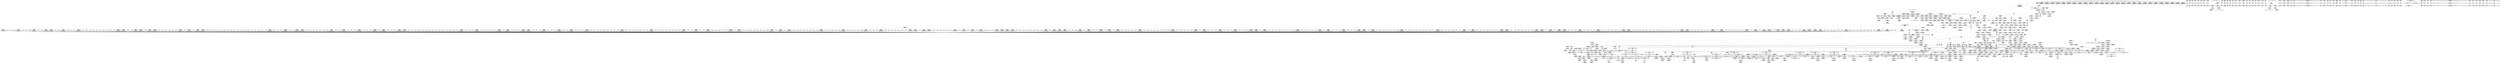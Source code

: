 digraph {
	CE0x4b96830 [shape=record,shape=Mrecord,label="{CE0x4b96830|80:_i64,_:_CRE_1224,1225_}"]
	CE0x4bd5c40 [shape=record,shape=Mrecord,label="{CE0x4bd5c40|44:_i32,_48:_i16,_128:_i8*,_:_SCMRE_48,52_|*MultipleSource*|Function::aa_cred_profile&Arg::cred::|security/apparmor/include/context.h,99|security/apparmor/include/context.h,138}"]
	CE0x4bbd1a0 [shape=record,shape=Mrecord,label="{CE0x4bbd1a0|i1_true|*Constant*}"]
	CE0x4b60320 [shape=record,shape=Mrecord,label="{CE0x4b60320|80:_i64,_:_CRE_394,395_}"]
	CE0x4b98c50 [shape=record,shape=Mrecord,label="{CE0x4b98c50|80:_i64,_:_CRE_1258,1259_}"]
	CE0x4b8fd60 [shape=record,shape=Mrecord,label="{CE0x4b8fd60|80:_i64,_:_CRE_573,574_}"]
	CE0x4b927e0 [shape=record,shape=Mrecord,label="{CE0x4b927e0|80:_i64,_:_CRE_613,614_}"]
	CE0x4b71eb0 [shape=record,shape=Mrecord,label="{CE0x4b71eb0|apparmor_path_truncate:tobool|security/apparmor/lsm.c,288}"]
	CE0x4c13c90 [shape=record,shape=Mrecord,label="{CE0x4c13c90|aa_cred_profile:profile|security/apparmor/include/context.h,100|*SummSink*}"]
	CE0x4b981b0 [shape=record,shape=Mrecord,label="{CE0x4b981b0|80:_i64,_:_CRE_1248,1249_}"]
	CE0x4c0e1f0 [shape=record,shape=Mrecord,label="{CE0x4c0e1f0|44:_i32,_48:_i16,_128:_i8*,_:_SCMRE_112,120_|*MultipleSource*|Function::aa_cred_profile&Arg::cred::|security/apparmor/include/context.h,99|security/apparmor/include/context.h,138}"]
	CE0x4ba1840 [shape=record,shape=Mrecord,label="{CE0x4ba1840|80:_i64,_:_CRE_1630,1631_}"]
	CE0x4c0c600 [shape=record,shape=Mrecord,label="{CE0x4c0c600|aa_cred_profile:if.then}"]
	CE0x4b9bec0 [shape=record,shape=Mrecord,label="{CE0x4b9bec0|80:_i64,_:_CRE_1324,1325_}"]
	CE0x4ba5090 [shape=record,shape=Mrecord,label="{CE0x4ba5090|80:_i64,_:_CRE_1683,1684_}"]
	CE0x4b925c0 [shape=record,shape=Mrecord,label="{CE0x4b925c0|80:_i64,_:_CRE_611,612_}"]
	CE0x4b6ef20 [shape=record,shape=Mrecord,label="{CE0x4b6ef20|80:_i64,_:_CRE_450,451_}"]
	CE0x4c0d1c0 [shape=record,shape=Mrecord,label="{CE0x4c0d1c0|GLOBAL:llvm.expect.i64|*Constant*}"]
	CE0x4c0f7d0 [shape=record,shape=Mrecord,label="{CE0x4c0f7d0|i64_12|*Constant*}"]
	CE0x4b44f00 [shape=record,shape=Mrecord,label="{CE0x4b44f00|apparmor_path_truncate:tmp17|security/apparmor/lsm.c,288|*SummSource*}"]
	CE0x4ba11e0 [shape=record,shape=Mrecord,label="{CE0x4ba11e0|80:_i64,_:_CRE_1624,1625_}"]
	CE0x4b64600 [shape=record,shape=Mrecord,label="{CE0x4b64600|i32_2|*Constant*}"]
	CE0x4bc1870 [shape=record,shape=Mrecord,label="{CE0x4bc1870|i64_0|*Constant*}"]
	CE0x4c04a90 [shape=record,shape=Mrecord,label="{CE0x4c04a90|aa_cred_profile:tmp5|security/apparmor/include/context.h,99}"]
	CE0x4b95ea0 [shape=record,shape=Mrecord,label="{CE0x4b95ea0|80:_i64,_:_CRE_1215,1216_}"]
	CE0x4bc7810 [shape=record,shape=Mrecord,label="{CE0x4bc7810|get_current:tmp4|./arch/x86/include/asm/current.h,14|*SummSource*}"]
	CE0x4b7e0c0 [shape=record,shape=Mrecord,label="{CE0x4b7e0c0|aa_path_perm:flags|Function::aa_path_perm&Arg::flags::}"]
	CE0x4b4b970 [shape=record,shape=Mrecord,label="{CE0x4b4b970|apparmor_path_truncate:cond|security/apparmor/lsm.c, 284|*SummSource*}"]
	CE0x4c106b0 [shape=record,shape=Mrecord,label="{CE0x4c106b0|aa_cred_profile:tmp23|security/apparmor/include/context.h,100|*SummSink*}"]
	CE0x4b9ea50 [shape=record,shape=Mrecord,label="{CE0x4b9ea50|80:_i64,_:_CRE_1365,1366_}"]
	CE0x4b5e040 [shape=record,shape=Mrecord,label="{CE0x4b5e040|80:_i64,_:_CRE_268,272_|*MultipleSource*|security/apparmor/include/apparmor.h,117|*LoadInst*|security/apparmor/include/apparmor.h,117}"]
	CE0x4b77010 [shape=record,shape=Mrecord,label="{CE0x4b77010|80:_i64,_:_CRE_152,160_|*MultipleSource*|security/apparmor/include/apparmor.h,117|*LoadInst*|security/apparmor/include/apparmor.h,117}"]
	CE0x4b8a710 [shape=record,shape=Mrecord,label="{CE0x4b8a710|80:_i64,_:_CRE_431,432_}"]
	CE0x4bb14f0 [shape=record,shape=Mrecord,label="{CE0x4bb14f0|common_perm:tmp5|security/apparmor/lsm.c,169}"]
	CE0x4ba3c60 [shape=record,shape=Mrecord,label="{CE0x4ba3c60|80:_i64,_:_CRE_1664,1665_}"]
	CE0x4babe40 [shape=record,shape=Mrecord,label="{CE0x4babe40|common_perm:if.end|*SummSource*}"]
	CE0x4ba30b0 [shape=record,shape=Mrecord,label="{CE0x4ba30b0|80:_i64,_:_CRE_1653,1654_}"]
	CE0x4bcc4f0 [shape=record,shape=Mrecord,label="{CE0x4bcc4f0|44:_i32,_48:_i16,_128:_i8*,_:_SCMRE_56,64_|*MultipleSource*|Function::aa_cred_profile&Arg::cred::|security/apparmor/include/context.h,99|security/apparmor/include/context.h,138}"]
	CE0x4b6f360 [shape=record,shape=Mrecord,label="{CE0x4b6f360|80:_i64,_:_CRE_454,455_}"]
	CE0x4b72600 [shape=record,shape=Mrecord,label="{CE0x4b72600|apparmor_path_truncate:tobool|security/apparmor/lsm.c,288|*SummSink*}"]
	CE0x4b38f40 [shape=record,shape=Mrecord,label="{CE0x4b38f40|_ret_%struct.aa_profile*_%call4,_!dbg_!15494|security/apparmor/include/context.h,138|*SummSource*}"]
	CE0x4ba8470 [shape=record,shape=Mrecord,label="{CE0x4ba8470|80:_i64,_:_CRE_1875,1876_}"]
	CE0x4bea2e0 [shape=record,shape=Mrecord,label="{CE0x4bea2e0|aa_cred_profile:cred|Function::aa_cred_profile&Arg::cred::|*SummSource*}"]
	CE0x4bcf580 [shape=record,shape=Mrecord,label="{CE0x4bcf580|i64_3|*Constant*}"]
	CE0x4b5c730 [shape=record,shape=Mrecord,label="{CE0x4b5c730|44:_i32,_48:_i16,_128:_i8*,_:_SCMRE_136,144_|*MultipleSource*|Function::aa_cred_profile&Arg::cred::|security/apparmor/include/context.h,99|security/apparmor/include/context.h,138}"]
	CE0x4b905e0 [shape=record,shape=Mrecord,label="{CE0x4b905e0|80:_i64,_:_CRE_581,582_}"]
	CE0x4b5e610 [shape=record,shape=Mrecord,label="{CE0x4b5e610|80:_i64,_:_CRE_288,296_|*MultipleSource*|security/apparmor/include/apparmor.h,117|*LoadInst*|security/apparmor/include/apparmor.h,117}"]
	CE0x4ba1730 [shape=record,shape=Mrecord,label="{CE0x4ba1730|80:_i64,_:_CRE_1629,1630_}"]
	CE0x4bf7930 [shape=record,shape=Mrecord,label="{CE0x4bf7930|aa_cred_profile:lnot.ext|security/apparmor/include/context.h,100}"]
	CE0x4b64820 [shape=record,shape=Mrecord,label="{CE0x4b64820|i32_2|*Constant*|*SummSource*}"]
	CE0x4b871c0 [shape=record,shape=Mrecord,label="{CE0x4b871c0|__aa_current_profile:tmp19|security/apparmor/include/context.h,138|*SummSink*}"]
	CE0x4b8e860 [shape=record,shape=Mrecord,label="{CE0x4b8e860|80:_i64,_:_CRE_536,540_|*MultipleSource*|security/apparmor/include/apparmor.h,117|*LoadInst*|security/apparmor/include/apparmor.h,117}"]
	CE0x4b4e030 [shape=record,shape=Mrecord,label="{CE0x4b4e030|apparmor_path_truncate:tmp13|security/apparmor/lsm.c,288}"]
	CE0x4b98b40 [shape=record,shape=Mrecord,label="{CE0x4b98b40|80:_i64,_:_CRE_1257,1258_}"]
	CE0x4bd05c0 [shape=record,shape=Mrecord,label="{CE0x4bd05c0|_call_void_mcount()_#2|*SummSink*}"]
	CE0x4b5c4f0 [shape=record,shape=Mrecord,label="{CE0x4b5c4f0|aa_cred_profile:tmp4|*LoadInst*|security/apparmor/include/context.h,99|*SummSink*}"]
	CE0x4b9e720 [shape=record,shape=Mrecord,label="{CE0x4b9e720|80:_i64,_:_CRE_1362,1363_}"]
	CE0x4bcb650 [shape=record,shape=Mrecord,label="{CE0x4bcb650|44:_i32,_48:_i16,_128:_i8*,_:_SCMRE_28,32_|*MultipleSource*|Function::aa_cred_profile&Arg::cred::|security/apparmor/include/context.h,99|security/apparmor/include/context.h,138}"]
	CE0x4bf9430 [shape=record,shape=Mrecord,label="{CE0x4bf9430|aa_cred_profile:tmp15|security/apparmor/include/context.h,100}"]
	CE0x4c10250 [shape=record,shape=Mrecord,label="{CE0x4c10250|aa_cred_profile:tmp23|security/apparmor/include/context.h,100}"]
	CE0x4bce010 [shape=record,shape=Mrecord,label="{CE0x4bce010|aa_cred_profile:do.cond}"]
	CE0x4b8a930 [shape=record,shape=Mrecord,label="{CE0x4b8a930|80:_i64,_:_CRE_433,434_}"]
	CE0x4b705d0 [shape=record,shape=Mrecord,label="{CE0x4b705d0|apparmor_path_truncate:i_mode|security/apparmor/lsm.c,285|*SummSource*}"]
	CE0x4b616f0 [shape=record,shape=Mrecord,label="{CE0x4b616f0|80:_i64,_:_CRE_413,414_}"]
	CE0x4bc13f0 [shape=record,shape=Mrecord,label="{CE0x4bc13f0|common_perm:if.then|*SummSink*}"]
	CE0x4b80f80 [shape=record,shape=Mrecord,label="{CE0x4b80f80|i32_0|*Constant*}"]
	CE0x4bb5f90 [shape=record,shape=Mrecord,label="{CE0x4bb5f90|aa_cred_profile:tmp29|security/apparmor/include/context.h,100|*SummSource*}"]
	CE0x4b8ab50 [shape=record,shape=Mrecord,label="{CE0x4b8ab50|80:_i64,_:_CRE_435,436_}"]
	"CONST[source:0(mediator),value:2(dynamic)][purpose:{subject}][SrcIdx:6]"
	CE0x4b6f140 [shape=record,shape=Mrecord,label="{CE0x4b6f140|80:_i64,_:_CRE_452,453_}"]
	CE0x4b94050 [shape=record,shape=Mrecord,label="{CE0x4b94050|80:_i64,_:_CRE_656,664_|*MultipleSource*|security/apparmor/include/apparmor.h,117|*LoadInst*|security/apparmor/include/apparmor.h,117}"]
	CE0x4bcb4d0 [shape=record,shape=Mrecord,label="{CE0x4bcb4d0|44:_i32,_48:_i16,_128:_i8*,_:_SCMRE_24,28_|*MultipleSource*|Function::aa_cred_profile&Arg::cred::|security/apparmor/include/context.h,99|security/apparmor/include/context.h,138}"]
	CE0x4bbdd40 [shape=record,shape=Mrecord,label="{CE0x4bbdd40|_call_void_mcount()_#2|*SummSink*}"]
	CE0x4b6d5f0 [shape=record,shape=Mrecord,label="{CE0x4b6d5f0|apparmor_path_truncate:tmp18|security/apparmor/lsm.c,288|*SummSource*}"]
	CE0x4b4cb20 [shape=record,shape=Mrecord,label="{CE0x4b4cb20|mediated_filesystem:tmp|*SummSource*}"]
	CE0x4bb6550 [shape=record,shape=Mrecord,label="{CE0x4bb6550|aa_cred_profile:tmp30|security/apparmor/include/context.h,100|*SummSource*}"]
	CE0x4ba86e0 [shape=record,shape=Mrecord,label="{CE0x4ba86e0|80:_i64,_:_CRE_1878,1879_}"]
	CE0x4b26580 [shape=record,shape=Mrecord,label="{CE0x4b26580|apparmor_path_truncate:if.then}"]
	CE0x4b78a90 [shape=record,shape=Mrecord,label="{CE0x4b78a90|i32_66|*Constant*|*SummSink*}"]
	CE0x4be9f20 [shape=record,shape=Mrecord,label="{CE0x4be9f20|GLOBAL:aa_cred_profile|*Constant*|*SummSink*}"]
	CE0x4bcefe0 [shape=record,shape=Mrecord,label="{CE0x4bcefe0|i64*_getelementptr_inbounds_(_11_x_i64_,_11_x_i64_*___llvm_gcov_ctr58,_i64_0,_i64_0)|*Constant*|*SummSource*}"]
	CE0x4c0e9c0 [shape=record,shape=Mrecord,label="{CE0x4c0e9c0|44:_i32,_48:_i16,_128:_i8*,_:_SCMRE_96,104_|*MultipleSource*|Function::aa_cred_profile&Arg::cred::|security/apparmor/include/context.h,99|security/apparmor/include/context.h,138}"]
	CE0x4b64670 [shape=record,shape=Mrecord,label="{CE0x4b64670|apparmor_path_truncate:tmp3|security/apparmor/lsm.c,284|*SummSink*}"]
	CE0x4b88a40 [shape=record,shape=Mrecord,label="{CE0x4b88a40|_ret_%struct.task_struct*_%tmp4,_!dbg_!15471|./arch/x86/include/asm/current.h,14|*SummSource*}"]
	CE0x4bc17a0 [shape=record,shape=Mrecord,label="{CE0x4bc17a0|i64_-2147483648|*Constant*|*SummSink*}"]
	CE0x4ba0610 [shape=record,shape=Mrecord,label="{CE0x4ba0610|80:_i64,_:_CRE_1608,1612_|*MultipleSource*|security/apparmor/include/apparmor.h,117|*LoadInst*|security/apparmor/include/apparmor.h,117}"]
	CE0x4bcf5f0 [shape=record,shape=Mrecord,label="{CE0x4bcf5f0|i64_2|*Constant*}"]
	CE0x4b938e0 [shape=record,shape=Mrecord,label="{CE0x4b938e0|80:_i64,_:_CRE_629,630_}"]
	CE0x4b7a660 [shape=record,shape=Mrecord,label="{CE0x4b7a660|apparmor_path_truncate:tmp23|security/apparmor/lsm.c,291}"]
	CE0x4bf96b0 [shape=record,shape=Mrecord,label="{CE0x4bf96b0|aa_cred_profile:tmp14|security/apparmor/include/context.h,100|*SummSource*}"]
	CE0x4b76950 [shape=record,shape=Mrecord,label="{CE0x4b76950|80:_i64,_:_CRE_128,132_|*MultipleSource*|security/apparmor/include/apparmor.h,117|*LoadInst*|security/apparmor/include/apparmor.h,117}"]
	CE0x4ba8a10 [shape=record,shape=Mrecord,label="{CE0x4ba8a10|80:_i64,_:_CRE_1888,1896_|*MultipleSource*|security/apparmor/include/apparmor.h,117|*LoadInst*|security/apparmor/include/apparmor.h,117}"]
	CE0x4b7e570 [shape=record,shape=Mrecord,label="{CE0x4b7e570|aa_path_perm:request|Function::aa_path_perm&Arg::request::}"]
	CE0x4b7ecf0 [shape=record,shape=Mrecord,label="{CE0x4b7ecf0|i64*_getelementptr_inbounds_(_8_x_i64_,_8_x_i64_*___llvm_gcov_ctr63,_i64_0,_i64_7)|*Constant*}"]
	CE0x4ba3d70 [shape=record,shape=Mrecord,label="{CE0x4ba3d70|80:_i64,_:_CRE_1665,1666_}"]
	CE0x4b67e70 [shape=record,shape=Mrecord,label="{CE0x4b67e70|i1_true|*Constant*|*SummSink*}"]
	CE0x4b6cde0 [shape=record,shape=Mrecord,label="{CE0x4b6cde0|COLLAPSED:_CRE:_elem_0::|security/apparmor/lsm.c,169}"]
	CE0x4b94270 [shape=record,shape=Mrecord,label="{CE0x4b94270|80:_i64,_:_CRE_664,672_|*MultipleSource*|security/apparmor/include/apparmor.h,117|*LoadInst*|security/apparmor/include/apparmor.h,117}"]
	CE0x4bac210 [shape=record,shape=Mrecord,label="{CE0x4bac210|common_perm:mode|security/apparmor/lsm.c,169|*SummSource*}"]
	CE0x4b7b3a0 [shape=record,shape=Mrecord,label="{CE0x4b7b3a0|apparmor_path_truncate:call|security/apparmor/lsm.c,288|*SummSink*}"]
	CE0x4c04850 [shape=record,shape=Mrecord,label="{CE0x4c04850|44:_i32,_48:_i16,_128:_i8*,_:_SCMRE_168,176_|*MultipleSource*|Function::aa_cred_profile&Arg::cred::|security/apparmor/include/context.h,99|security/apparmor/include/context.h,138}"]
	CE0x4bf6cf0 [shape=record,shape=Mrecord,label="{CE0x4bf6cf0|aa_cred_profile:tmp13|*SummSink*}"]
	CE0x4b5e800 [shape=record,shape=Mrecord,label="{CE0x4b5e800|80:_i64,_:_CRE_296,304_|*MultipleSource*|security/apparmor/include/apparmor.h,117|*LoadInst*|security/apparmor/include/apparmor.h,117}"]
	CE0x4bb92c0 [shape=record,shape=Mrecord,label="{CE0x4bb92c0|common_perm:tmp7|security/apparmor/lsm.c,170|*SummSource*}"]
	CE0x4b94a30 [shape=record,shape=Mrecord,label="{CE0x4b94a30|80:_i64,_:_CRE_704,708_|*MultipleSource*|security/apparmor/include/apparmor.h,117|*LoadInst*|security/apparmor/include/apparmor.h,117}"]
	CE0x4b7c3f0 [shape=record,shape=Mrecord,label="{CE0x4b7c3f0|_ret_i1_%lnot,_!dbg_!15473|security/apparmor/include/apparmor.h,117|*SummSink*}"]
	CE0x4b4e460 [shape=record,shape=Mrecord,label="{CE0x4b4e460|common_perm:tmp1|*SummSource*}"]
	CE0x4be9960 [shape=record,shape=Mrecord,label="{CE0x4be9960|GLOBAL:aa_cred_profile|*Constant*}"]
	CE0x4b34c60 [shape=record,shape=Mrecord,label="{CE0x4b34c60|i64_1|*Constant*|*SummSource*}"]
	CE0x4c0f300 [shape=record,shape=Mrecord,label="{CE0x4c0f300|i32_100|*Constant*|*SummSource*}"]
	CE0x4b961d0 [shape=record,shape=Mrecord,label="{CE0x4b961d0|80:_i64,_:_CRE_1218,1219_}"]
	CE0x4bae8f0 [shape=record,shape=Mrecord,label="{CE0x4bae8f0|44:_i32,_48:_i16,_128:_i8*,_:_SCMRE_64,72_|*MultipleSource*|Function::aa_cred_profile&Arg::cred::|security/apparmor/include/context.h,99|security/apparmor/include/context.h,138}"]
	CE0x4b92b10 [shape=record,shape=Mrecord,label="{CE0x4b92b10|80:_i64,_:_CRE_616,617_}"]
	CE0x4bb0100 [shape=record,shape=Mrecord,label="{CE0x4bb0100|__aa_current_profile:tmp5|security/apparmor/include/context.h,138}"]
	CE0x4b9afe0 [shape=record,shape=Mrecord,label="{CE0x4b9afe0|80:_i64,_:_CRE_1310,1311_}"]
	CE0x4bcd440 [shape=record,shape=Mrecord,label="{CE0x4bcd440|aa_cred_profile:lor.end}"]
	CE0x4baaef0 [shape=record,shape=Mrecord,label="{CE0x4baaef0|common_perm:bb|*SummSource*}"]
	CE0x4b4c540 [shape=record,shape=Mrecord,label="{CE0x4b4c540|__aa_current_profile:entry|*SummSink*}"]
	CE0x4b8c890 [shape=record,shape=Mrecord,label="{CE0x4b8c890|__aa_current_profile:land.lhs.true}"]
	CE0x4b5ebe0 [shape=record,shape=Mrecord,label="{CE0x4b5ebe0|80:_i64,_:_CRE_312,320_|*MultipleSource*|security/apparmor/include/apparmor.h,117|*LoadInst*|security/apparmor/include/apparmor.h,117}"]
	CE0x4ba0040 [shape=record,shape=Mrecord,label="{CE0x4ba0040|80:_i64,_:_CRE_1592,1596_|*MultipleSource*|security/apparmor/include/apparmor.h,117|*LoadInst*|security/apparmor/include/apparmor.h,117}"]
	CE0x4b9f710 [shape=record,shape=Mrecord,label="{CE0x4b9f710|80:_i64,_:_CRE_1384,1392_|*MultipleSource*|security/apparmor/include/apparmor.h,117|*LoadInst*|security/apparmor/include/apparmor.h,117}"]
	CE0x4b7b8a0 [shape=record,shape=Mrecord,label="{CE0x4b7b8a0|GLOBAL:mediated_filesystem|*Constant*|*SummSink*}"]
	CE0x4bc7540 [shape=record,shape=Mrecord,label="{CE0x4bc7540|_call_void_mcount()_#2|*SummSource*}"]
	CE0x4b758c0 [shape=record,shape=Mrecord,label="{CE0x4b758c0|80:_i64,_:_CRE_48,56_|*MultipleSource*|security/apparmor/include/apparmor.h,117|*LoadInst*|security/apparmor/include/apparmor.h,117}"]
	CE0x4b41a70 [shape=record,shape=Mrecord,label="{CE0x4b41a70|_call_void_mcount()_#2|*SummSource*}"]
	CE0x4bc9e70 [shape=record,shape=Mrecord,label="{CE0x4bc9e70|__aa_current_profile:tmp8|security/apparmor/include/context.h,138|*SummSink*}"]
	CE0x4b6dac0 [shape=record,shape=Mrecord,label="{CE0x4b6dac0|apparmor_path_truncate:tmp19|security/apparmor/lsm.c,288|*SummSource*}"]
	CE0x4b970b0 [shape=record,shape=Mrecord,label="{CE0x4b970b0|80:_i64,_:_CRE_1232,1233_}"]
	CE0x4bc23d0 [shape=record,shape=Mrecord,label="{CE0x4bc23d0|_ret_i32_%call17,_!dbg_!15526|security/apparmor/file.c,307|*SummSink*}"]
	CE0x4b7d1f0 [shape=record,shape=Mrecord,label="{CE0x4b7d1f0|aa_path_perm:entry|*SummSink*}"]
	CE0x4bc9d40 [shape=record,shape=Mrecord,label="{CE0x4bc9d40|i64*_getelementptr_inbounds_(_2_x_i64_,_2_x_i64_*___llvm_gcov_ctr112,_i64_0,_i64_0)|*Constant*|*SummSink*}"]
	CE0x4be8550 [shape=record,shape=Mrecord,label="{CE0x4be8550|i32_78|*Constant*}"]
	CE0x4bc0050 [shape=record,shape=Mrecord,label="{CE0x4bc0050|_call_void_mcount()_#2}"]
	CE0x4bbd8f0 [shape=record,shape=Mrecord,label="{CE0x4bbd8f0|GLOBAL:current_task|Global_var:current_task}"]
	CE0x4bc2570 [shape=record,shape=Mrecord,label="{CE0x4bc2570|i64*_getelementptr_inbounds_(_5_x_i64_,_5_x_i64_*___llvm_gcov_ctr57,_i64_0,_i64_4)|*Constant*}"]
	CE0x4bcf100 [shape=record,shape=Mrecord,label="{CE0x4bcf100|aa_cred_profile:bb}"]
	CE0x4b29cf0 [shape=record,shape=Mrecord,label="{CE0x4b29cf0|apparmor_path_truncate:if.end|*SummSink*}"]
	CE0x4b85a30 [shape=record,shape=Mrecord,label="{CE0x4b85a30|__aa_current_profile:tmp16|security/apparmor/include/context.h,138|*SummSource*}"]
	CE0x4b611a0 [shape=record,shape=Mrecord,label="{CE0x4b611a0|80:_i64,_:_CRE_408,409_}"]
	CE0x4bcbe80 [shape=record,shape=Mrecord,label="{CE0x4bcbe80|__aa_current_profile:do.body|*SummSink*}"]
	CE0x4b61800 [shape=record,shape=Mrecord,label="{CE0x4b61800|80:_i64,_:_CRE_414,415_}"]
	CE0x4b9c960 [shape=record,shape=Mrecord,label="{CE0x4b9c960|80:_i64,_:_CRE_1334,1335_}"]
	CE0x4b870e0 [shape=record,shape=Mrecord,label="{CE0x4b870e0|__aa_current_profile:tmp19|security/apparmor/include/context.h,138}"]
	CE0x4b97c60 [shape=record,shape=Mrecord,label="{CE0x4b97c60|80:_i64,_:_CRE_1243,1244_}"]
	CE0x4ba4810 [shape=record,shape=Mrecord,label="{CE0x4ba4810|80:_i64,_:_CRE_1675,1676_}"]
	CE0x4be8670 [shape=record,shape=Mrecord,label="{CE0x4be8670|i32_78|*Constant*|*SummSource*}"]
	CE0x4ba7760 [shape=record,shape=Mrecord,label="{CE0x4ba7760|80:_i64,_:_CRE_1840,1848_|*MultipleSource*|security/apparmor/include/apparmor.h,117|*LoadInst*|security/apparmor/include/apparmor.h,117}"]
	CE0x4bb3620 [shape=record,shape=Mrecord,label="{CE0x4bb3620|aa_cred_profile:tmp9|security/apparmor/include/context.h,100|*SummSink*}"]
	CE0x4b29c50 [shape=record,shape=Mrecord,label="{CE0x4b29c50|apparmor_path_truncate:if.end|*SummSource*}"]
	CE0x4b87150 [shape=record,shape=Mrecord,label="{CE0x4b87150|__aa_current_profile:tmp19|security/apparmor/include/context.h,138|*SummSource*}"]
	CE0x4bce4c0 [shape=record,shape=Mrecord,label="{CE0x4bce4c0|__aa_current_profile:tmp12|security/apparmor/include/context.h,138|*SummSource*}"]
	CE0x4b6ce50 [shape=record,shape=Mrecord,label="{CE0x4b6ce50|common_perm:tmp2|security/apparmor/lsm.c,169}"]
	CE0x4b9d840 [shape=record,shape=Mrecord,label="{CE0x4b9d840|80:_i64,_:_CRE_1348,1349_}"]
	CE0x4ba4b40 [shape=record,shape=Mrecord,label="{CE0x4ba4b40|80:_i64,_:_CRE_1678,1679_}"]
	CE0x4bd27b0 [shape=record,shape=Mrecord,label="{CE0x4bd27b0|__aa_current_profile:tmp10|security/apparmor/include/context.h,138|*SummSink*}"]
	CE0x4b7d8d0 [shape=record,shape=Mrecord,label="{CE0x4b7d8d0|aa_path_perm:profile|Function::aa_path_perm&Arg::profile::|*SummSource*}"]
	CE0x4baa680 [shape=record,shape=Mrecord,label="{CE0x4baa680|common_perm:call|security/apparmor/lsm.c,168|*SummSink*}"]
	CE0x4b95b20 [shape=record,shape=Mrecord,label="{CE0x4b95b20|80:_i64,_:_CRE_1211,1212_}"]
	CE0x4b9c850 [shape=record,shape=Mrecord,label="{CE0x4b9c850|80:_i64,_:_CRE_1333,1334_}"]
	CE0x4b77e40 [shape=record,shape=Mrecord,label="{CE0x4b77e40|i32_7|*Constant*|*SummSource*}"]
	CE0x4b59b80 [shape=record,shape=Mrecord,label="{CE0x4b59b80|i64*_getelementptr_inbounds_(_16_x_i64_,_16_x_i64_*___llvm_gcov_ctr46,_i64_0,_i64_7)|*Constant*|*SummSource*}"]
	CE0x4bb74c0 [shape=record,shape=Mrecord,label="{CE0x4bb74c0|aa_cred_profile:tmp25|security/apparmor/include/context.h,100|*SummSource*}"]
	CE0x4b61b30 [shape=record,shape=Mrecord,label="{CE0x4b61b30|80:_i64,_:_CRE_417,418_}"]
	"CONST[source:0(mediator),value:0(static)][purpose:{operation}][SnkIdx:0]"
	CE0x4b912a0 [shape=record,shape=Mrecord,label="{CE0x4b912a0|80:_i64,_:_CRE_593,594_}"]
	CE0x4b92c20 [shape=record,shape=Mrecord,label="{CE0x4b92c20|80:_i64,_:_CRE_617,618_}"]
	CE0x4b9ec70 [shape=record,shape=Mrecord,label="{CE0x4b9ec70|80:_i64,_:_CRE_1367,1368_}"]
	CE0x4bced60 [shape=record,shape=Mrecord,label="{CE0x4bced60|__aa_current_profile:land.lhs.true2|*SummSink*}"]
	CE0x4ba6fa0 [shape=record,shape=Mrecord,label="{CE0x4ba6fa0|80:_i64,_:_CRE_1808,1816_|*MultipleSource*|security/apparmor/include/apparmor.h,117|*LoadInst*|security/apparmor/include/apparmor.h,117}"]
	CE0x4c0fc30 [shape=record,shape=Mrecord,label="{CE0x4c0fc30|i64*_getelementptr_inbounds_(_16_x_i64_,_16_x_i64_*___llvm_gcov_ctr46,_i64_0,_i64_9)|*Constant*|*SummSource*}"]
	CE0x4b6d870 [shape=record,shape=Mrecord,label="{CE0x4b6d870|apparmor_path_truncate:tmp19|security/apparmor/lsm.c,288}"]
	CE0x4b83f80 [shape=record,shape=Mrecord,label="{CE0x4b83f80|GLOBAL:lockdep_rcu_suspicious|*Constant*|*SummSink*}"]
	CE0x4bfa2d0 [shape=record,shape=Mrecord,label="{CE0x4bfa2d0|aa_cred_profile:tmp17|security/apparmor/include/context.h,100}"]
	CE0x4bc0580 [shape=record,shape=Mrecord,label="{CE0x4bc0580|__aa_current_profile:tmp2}"]
	CE0x4b64940 [shape=record,shape=Mrecord,label="{CE0x4b64940|apparmor_path_truncate:d_inode4|security/apparmor/lsm.c,288}"]
	CE0x4c10be0 [shape=record,shape=Mrecord,label="{CE0x4c10be0|i64*_getelementptr_inbounds_(_16_x_i64_,_16_x_i64_*___llvm_gcov_ctr46,_i64_0,_i64_10)|*Constant*|*SummSource*}"]
	CE0x4b8cee0 [shape=record,shape=Mrecord,label="{CE0x4b8cee0|get_current:tmp3|*SummSource*}"]
	CE0x4bafdf0 [shape=record,shape=Mrecord,label="{CE0x4bafdf0|GLOBAL:__aa_current_profile|*Constant*|*SummSource*}"]
	CE0x4bf7160 [shape=record,shape=Mrecord,label="{CE0x4bf7160|aa_cred_profile:lnot2|security/apparmor/include/context.h,100|*SummSink*}"]
	CE0x4b673a0 [shape=record,shape=Mrecord,label="{CE0x4b673a0|get_current:bb}"]
	CE0x4b924b0 [shape=record,shape=Mrecord,label="{CE0x4b924b0|80:_i64,_:_CRE_610,611_}"]
	CE0x4bb86e0 [shape=record,shape=Mrecord,label="{CE0x4bb86e0|aa_cred_profile:tmp27|security/apparmor/include/context.h,100}"]
	CE0x4ba8900 [shape=record,shape=Mrecord,label="{CE0x4ba8900|80:_i64,_:_CRE_1880,1884_|*MultipleSource*|security/apparmor/include/apparmor.h,117|*LoadInst*|security/apparmor/include/apparmor.h,117}"]
	CE0x4b6df10 [shape=record,shape=Mrecord,label="{CE0x4b6df10|apparmor_path_truncate:tmp18|security/apparmor/lsm.c,288}"]
	CE0x4bbd4e0 [shape=record,shape=Mrecord,label="{CE0x4bbd4e0|aa_cred_profile:lnot|security/apparmor/include/context.h,100}"]
	CE0x5436e10 [shape=record,shape=Mrecord,label="{CE0x5436e10|apparmor_path_truncate:tmp|*SummSink*}"]
	CE0x4bb3840 [shape=record,shape=Mrecord,label="{CE0x4bb3840|i64*_getelementptr_inbounds_(_16_x_i64_,_16_x_i64_*___llvm_gcov_ctr46,_i64_0,_i64_4)|*Constant*}"]
	CE0x4c0da30 [shape=record,shape=Mrecord,label="{CE0x4c0da30|aa_cred_profile:tobool4|security/apparmor/include/context.h,100}"]
	CE0x4bb1660 [shape=record,shape=Mrecord,label="{CE0x4bb1660|common_perm:tmp5|security/apparmor/lsm.c,169|*SummSource*}"]
	CE0x4b686f0 [shape=record,shape=Mrecord,label="{CE0x4b686f0|apparmor_path_truncate:tmp5|security/apparmor/lsm.c,284|*SummSink*}"]
	CE0x4b9b750 [shape=record,shape=Mrecord,label="{CE0x4b9b750|80:_i64,_:_CRE_1317,1318_}"]
	CE0x4b73110 [shape=record,shape=Mrecord,label="{CE0x4b73110|GLOBAL:__llvm_gcov_ctr63|Global_var:__llvm_gcov_ctr63}"]
	CE0x4b742c0 [shape=record,shape=Mrecord,label="{CE0x4b742c0|i32_10|*Constant*|*SummSink*}"]
	CE0x4b957c0 [shape=record,shape=Mrecord,label="{CE0x4b957c0|80:_i64,_:_CRE_1209,1210_}"]
	CE0x4b85160 [shape=record,shape=Mrecord,label="{CE0x4b85160|i64*_getelementptr_inbounds_(_11_x_i64_,_11_x_i64_*___llvm_gcov_ctr58,_i64_0,_i64_9)|*Constant*|*SummSource*}"]
	CE0x4b42340 [shape=record,shape=Mrecord,label="{CE0x4b42340|i64*_getelementptr_inbounds_(_2_x_i64_,_2_x_i64_*___llvm_gcov_ctr55,_i64_0,_i64_1)|*Constant*}"]
	CE0x4b26e50 [shape=record,shape=Mrecord,label="{CE0x4b26e50|apparmor_path_truncate:return}"]
	CE0x4b868a0 [shape=record,shape=Mrecord,label="{CE0x4b868a0|_call_void_lockdep_rcu_suspicious(i8*_getelementptr_inbounds_(_36_x_i8_,_36_x_i8_*_.str12,_i32_0,_i32_0),_i32_138,_i8*_getelementptr_inbounds_(_45_x_i8_,_45_x_i8_*_.str14,_i32_0,_i32_0))_#7,_!dbg_!15483|security/apparmor/include/context.h,138|*SummSink*}"]
	CE0x4bc8f30 [shape=record,shape=Mrecord,label="{CE0x4bc8f30|__aa_current_profile:tmp13|security/apparmor/include/context.h,138}"]
	CE0x4b661b0 [shape=record,shape=Mrecord,label="{CE0x4b661b0|apparmor_path_truncate:tmp7|security/apparmor/lsm.c,285|*SummSource*}"]
	CE0x4b70bb0 [shape=record,shape=Mrecord,label="{CE0x4b70bb0|apparmor_path_truncate:tmp8|security/apparmor/lsm.c,285|*SummSource*}"]
	CE0x4b9a5d0 [shape=record,shape=Mrecord,label="{CE0x4b9a5d0|80:_i64,_:_CRE_1296,1300_|*MultipleSource*|security/apparmor/include/apparmor.h,117|*LoadInst*|security/apparmor/include/apparmor.h,117}"]
	CE0x4bc72a0 [shape=record,shape=Mrecord,label="{CE0x4bc72a0|get_current:tmp1|*SummSink*}"]
	CE0x4b7de00 [shape=record,shape=Mrecord,label="{CE0x4b7de00|aa_path_perm:path|Function::aa_path_perm&Arg::path::|*SummSource*}"]
	CE0x4b962e0 [shape=record,shape=Mrecord,label="{CE0x4b962e0|80:_i64,_:_CRE_1219,1220_}"]
	CE0x4b7f8b0 [shape=record,shape=Mrecord,label="{CE0x4b7f8b0|i64*_getelementptr_inbounds_(_2_x_i64_,_2_x_i64_*___llvm_gcov_ctr55,_i64_0,_i64_0)|*Constant*}"]
	CE0x4b8ad70 [shape=record,shape=Mrecord,label="{CE0x4b8ad70|80:_i64,_:_CRE_437,438_}"]
	CE0x4baf680 [shape=record,shape=Mrecord,label="{CE0x4baf680|common_perm:mode|security/apparmor/lsm.c,169|*SummSink*}"]
	CE0x4b60a30 [shape=record,shape=Mrecord,label="{CE0x4b60a30|80:_i64,_:_CRE_401,402_}"]
	CE0x4b5d2b0 [shape=record,shape=Mrecord,label="{CE0x4b5d2b0|80:_i64,_:_CRE_208,216_|*MultipleSource*|security/apparmor/include/apparmor.h,117|*LoadInst*|security/apparmor/include/apparmor.h,117}"]
	CE0x5436ef0 [shape=record,shape=Mrecord,label="{CE0x5436ef0|apparmor_path_truncate:tmp1}"]
	CE0x4b35bb0 [shape=record,shape=Mrecord,label="{CE0x4b35bb0|apparmor_path_truncate:tmp2|*LoadInst*|security/apparmor/lsm.c,284|*SummSink*}"]
	CE0x4b4ca40 [shape=record,shape=Mrecord,label="{CE0x4b4ca40|mediated_filesystem:tmp}"]
	CE0x4b736d0 [shape=record,shape=Mrecord,label="{CE0x4b736d0|i32_10|*Constant*}"]
	CE0x4b60700 [shape=record,shape=Mrecord,label="{CE0x4b60700|80:_i64,_:_CRE_398,399_}"]
	CE0x4b39490 [shape=record,shape=Mrecord,label="{CE0x4b39490|i64_1|*Constant*}"]
	CE0x4b85440 [shape=record,shape=Mrecord,label="{CE0x4b85440|__aa_current_profile:tmp15|security/apparmor/include/context.h,138}"]
	CE0x4b9c410 [shape=record,shape=Mrecord,label="{CE0x4b9c410|80:_i64,_:_CRE_1329,1330_}"]
	CE0x4bab620 [shape=record,shape=Mrecord,label="{CE0x4bab620|_ret_%struct.aa_profile*_%call4,_!dbg_!15494|security/apparmor/include/context.h,138|*SummSink*}"]
	CE0x4b77c30 [shape=record,shape=Mrecord,label="{CE0x4b77c30|i32_7|*Constant*}"]
	CE0x4c0c920 [shape=record,shape=Mrecord,label="{CE0x4c0c920|aa_cred_profile:lnot.ext|security/apparmor/include/context.h,100|*SummSource*}"]
	CE0x4b77890 [shape=record,shape=Mrecord,label="{CE0x4b77890|common_perm:entry}"]
	CE0x4b710d0 [shape=record,shape=Mrecord,label="{CE0x4b710d0|apparmor_path_truncate:mnt|security/apparmor/lsm.c,288}"]
	CE0x4bccf30 [shape=record,shape=Mrecord,label="{CE0x4bccf30|GLOBAL:__aa_current_profile.__warned|Global_var:__aa_current_profile.__warned}"]
	CE0x4b67b10 [shape=record,shape=Mrecord,label="{CE0x4b67b10|mediated_filesystem:tobool|security/apparmor/include/apparmor.h,117|*SummSink*}"]
	CE0x4ba0e00 [shape=record,shape=Mrecord,label="{CE0x4ba0e00|80:_i64,_:_CRE_1620,1621_}"]
	CE0x4b72280 [shape=record,shape=Mrecord,label="{CE0x4b72280|apparmor_path_truncate:tobool|security/apparmor/lsm.c,288|*SummSource*}"]
	CE0x4b89bc0 [shape=record,shape=Mrecord,label="{CE0x4b89bc0|i64*_getelementptr_inbounds_(_11_x_i64_,_11_x_i64_*___llvm_gcov_ctr58,_i64_0,_i64_10)|*Constant*|*SummSource*}"]
	CE0x4b5da70 [shape=record,shape=Mrecord,label="{CE0x4b5da70|80:_i64,_:_CRE_248,252_|*MultipleSource*|security/apparmor/include/apparmor.h,117|*LoadInst*|security/apparmor/include/apparmor.h,117}"]
	CE0x4b91f60 [shape=record,shape=Mrecord,label="{CE0x4b91f60|80:_i64,_:_CRE_605,606_}"]
	CE0x4c0d000 [shape=record,shape=Mrecord,label="{CE0x4c0d000|aa_cred_profile:conv|security/apparmor/include/context.h,100|*SummSink*}"]
	CE0x4b9f3e0 [shape=record,shape=Mrecord,label="{CE0x4b9f3e0|80:_i64,_:_CRE_1374,1375_}"]
	CE0x4bbcdf0 [shape=record,shape=Mrecord,label="{CE0x4bbcdf0|%struct.aa_profile*_null|*Constant*|*SummSink*}"]
	CE0x4b5ced0 [shape=record,shape=Mrecord,label="{CE0x4b5ced0|80:_i64,_:_CRE_192,200_|*MultipleSource*|security/apparmor/include/apparmor.h,117|*LoadInst*|security/apparmor/include/apparmor.h,117}"]
	CE0x4ba7570 [shape=record,shape=Mrecord,label="{CE0x4ba7570|80:_i64,_:_CRE_1832,1840_|*MultipleSource*|security/apparmor/include/apparmor.h,117|*LoadInst*|security/apparmor/include/apparmor.h,117}"]
	CE0x4b8c900 [shape=record,shape=Mrecord,label="{CE0x4b8c900|__aa_current_profile:land.lhs.true|*SummSource*}"]
	CE0x4b42080 [shape=record,shape=Mrecord,label="{CE0x4b42080|mediated_filesystem:tmp1}"]
	CE0x4b744b0 [shape=record,shape=Mrecord,label="{CE0x4b744b0|mediated_filesystem:s_flags|security/apparmor/include/apparmor.h,117}"]
	CE0x4b99910 [shape=record,shape=Mrecord,label="{CE0x4b99910|80:_i64,_:_CRE_1270,1271_}"]
	CE0x4b4c840 [shape=record,shape=Mrecord,label="{CE0x4b4c840|i32_1|*Constant*}"]
	CE0x4bd7630 [shape=record,shape=Mrecord,label="{CE0x4bd7630|__aa_current_profile:tmp14|security/apparmor/include/context.h,138|*SummSink*}"]
	CE0x4bf3440 [shape=record,shape=Mrecord,label="{CE0x4bf3440|i64*_getelementptr_inbounds_(_16_x_i64_,_16_x_i64_*___llvm_gcov_ctr46,_i64_0,_i64_15)|*Constant*|*SummSink*}"]
	CE0x4b5ff40 [shape=record,shape=Mrecord,label="{CE0x4b5ff40|80:_i64,_:_CRE_392,393_}"]
	CE0x4bc1080 [shape=record,shape=Mrecord,label="{CE0x4bc1080|aa_cred_profile:tmp3}"]
	CE0x4bc2730 [shape=record,shape=Mrecord,label="{CE0x4bc2730|common_perm:error.0}"]
	CE0x4b8ec40 [shape=record,shape=Mrecord,label="{CE0x4b8ec40|80:_i64,_:_CRE_552,556_|*MultipleSource*|security/apparmor/include/apparmor.h,117|*LoadInst*|security/apparmor/include/apparmor.h,117}"]
	CE0x4b9ca70 [shape=record,shape=Mrecord,label="{CE0x4b9ca70|80:_i64,_:_CRE_1335,1336_}"]
	CE0x4b813e0 [shape=record,shape=Mrecord,label="{CE0x4b813e0|i32_8|*Constant*}"]
	CE0x4b269b0 [shape=record,shape=Mrecord,label="{CE0x4b269b0|apparmor_path_truncate:lor.lhs.false|*SummSource*}"]
	CE0x4b434a0 [shape=record,shape=Mrecord,label="{CE0x4b434a0|apparmor_path_truncate:mode|security/apparmor/lsm.c,284}"]
	CE0x4bb4f30 [shape=record,shape=Mrecord,label="{CE0x4bb4f30|i64*_getelementptr_inbounds_(_16_x_i64_,_16_x_i64_*___llvm_gcov_ctr46,_i64_0,_i64_13)|*Constant*}"]
	CE0x4b68b50 [shape=record,shape=Mrecord,label="{CE0x4b68b50|i32_4|*Constant*|*SummSink*}"]
	CE0x4bf67e0 [shape=record,shape=Mrecord,label="{CE0x4bf67e0|aa_cred_profile:tmp13}"]
	CE0x4b6b6b0 [shape=record,shape=Mrecord,label="{CE0x4b6b6b0|apparmor_path_truncate:tmp4|security/apparmor/lsm.c,284|*SummSource*}"]
	CE0x4b8d710 [shape=record,shape=Mrecord,label="{CE0x4b8d710|80:_i64,_:_CRE_461,462_}"]
	CE0x4bce7e0 [shape=record,shape=Mrecord,label="{CE0x4bce7e0|i64*_getelementptr_inbounds_(_11_x_i64_,_11_x_i64_*___llvm_gcov_ctr58,_i64_0,_i64_6)|*Constant*}"]
	CE0x4b60b40 [shape=record,shape=Mrecord,label="{CE0x4b60b40|80:_i64,_:_CRE_402,403_}"]
	CE0x4c14ff0 [shape=record,shape=Mrecord,label="{CE0x4c14ff0|i64_3|*Constant*}"]
	CE0x4c0f480 [shape=record,shape=Mrecord,label="{CE0x4c0f480|i32_100|*Constant*|*SummSink*}"]
	CE0x4bbca80 [shape=record,shape=Mrecord,label="{CE0x4bbca80|aa_cred_profile:tobool1|security/apparmor/include/context.h,100|*SummSink*}"]
	CE0x4bb8bc0 [shape=record,shape=Mrecord,label="{CE0x4bb8bc0|i64*_getelementptr_inbounds_(_5_x_i64_,_5_x_i64_*___llvm_gcov_ctr57,_i64_0,_i64_3)|*Constant*|*SummSource*}"]
	CE0x4ba0230 [shape=record,shape=Mrecord,label="{CE0x4ba0230|80:_i64,_:_CRE_1596,1600_|*MultipleSource*|security/apparmor/include/apparmor.h,117|*LoadInst*|security/apparmor/include/apparmor.h,117}"]
	CE0x4b4c390 [shape=record,shape=Mrecord,label="{CE0x4b4c390|__aa_current_profile:entry}"]
	CE0x4b959b0 [shape=record,shape=Mrecord,label="{CE0x4b959b0|80:_i64,_:_CRE_1210,1211_}"]
	CE0x4b803b0 [shape=record,shape=Mrecord,label="{CE0x4b803b0|i64*_getelementptr_inbounds_(_11_x_i64_,_11_x_i64_*___llvm_gcov_ctr58,_i64_0,_i64_1)|*Constant*}"]
	CE0x4b980a0 [shape=record,shape=Mrecord,label="{CE0x4b980a0|80:_i64,_:_CRE_1247,1248_}"]
	CE0x4b61a20 [shape=record,shape=Mrecord,label="{CE0x4b61a20|80:_i64,_:_CRE_416,417_}"]
	CE0x4bc94a0 [shape=record,shape=Mrecord,label="{CE0x4bc94a0|__aa_current_profile:tmp14|security/apparmor/include/context.h,138|*SummSource*}"]
	CE0x4b89660 [shape=record,shape=Mrecord,label="{CE0x4b89660|__aa_current_profile:tmp18|security/apparmor/include/context.h,138|*SummSink*}"]
	CE0x4bbc430 [shape=record,shape=Mrecord,label="{CE0x4bbc430|aa_cred_profile:tmp12|security/apparmor/include/context.h,100}"]
	CE0x4ba0eb0 [shape=record,shape=Mrecord,label="{CE0x4ba0eb0|80:_i64,_:_CRE_1621,1622_}"]
	CE0x4b9b0f0 [shape=record,shape=Mrecord,label="{CE0x4b9b0f0|80:_i64,_:_CRE_1311,1312_}"]
	CE0x4b2b110 [shape=record,shape=Mrecord,label="{CE0x4b2b110|apparmor_path_truncate:uid|security/apparmor/lsm.c,284}"]
	CE0x4baf7d0 [shape=record,shape=Mrecord,label="{CE0x4baf7d0|aa_cred_profile:lor.end|*SummSink*}"]
	CE0x4bd7e90 [shape=record,shape=Mrecord,label="{CE0x4bd7e90|i64*_getelementptr_inbounds_(_11_x_i64_,_11_x_i64_*___llvm_gcov_ctr58,_i64_0,_i64_8)|*Constant*|*SummSink*}"]
	CE0x4b627f0 [shape=record,shape=Mrecord,label="{CE0x4b627f0|80:_i64,_:_CRE_429,430_}"]
	CE0x4bff520 [shape=record,shape=Mrecord,label="{CE0x4bff520|aa_cred_profile:tmp6|security/apparmor/include/context.h,100|*SummSink*}"]
	CE0x4ba10d0 [shape=record,shape=Mrecord,label="{CE0x4ba10d0|80:_i64,_:_CRE_1623,1624_}"]
	CE0x4b6d3f0 [shape=record,shape=Mrecord,label="{CE0x4b6d3f0|common_perm:cmp|security/apparmor/lsm.c,169|*SummSource*}"]
	CE0x4bb6ac0 [shape=record,shape=Mrecord,label="{CE0x4bb6ac0|aa_cred_profile:tmp31|security/apparmor/include/context.h,100|*SummSource*}"]
	CE0x4bf3fe0 [shape=record,shape=Mrecord,label="{CE0x4bf3fe0|aa_cred_profile:tmp34|security/apparmor/include/context.h,101|*SummSink*}"]
	CE0x4b5c970 [shape=record,shape=Mrecord,label="{CE0x4b5c970|44:_i32,_48:_i16,_128:_i8*,_:_SCMRE_144,152_|*MultipleSource*|Function::aa_cred_profile&Arg::cred::|security/apparmor/include/context.h,99|security/apparmor/include/context.h,138}"]
	"CONST[source:0(mediator),value:0(static)][purpose:{operation}][SrcIdx:4]"
	CE0x4ba7f20 [shape=record,shape=Mrecord,label="{CE0x4ba7f20|80:_i64,_:_CRE_1872,1873_}"]
	CE0x4b426a0 [shape=record,shape=Mrecord,label="{CE0x4b426a0|apparmor_path_truncate:cond|security/apparmor/lsm.c, 284|*SummSink*}"]
	CE0x4bcd2c0 [shape=record,shape=Mrecord,label="{CE0x4bcd2c0|aa_cred_profile:lor.rhs|*SummSource*}"]
	CE0x4b9d950 [shape=record,shape=Mrecord,label="{CE0x4b9d950|80:_i64,_:_CRE_1349,1350_}"]
	CE0x4b982c0 [shape=record,shape=Mrecord,label="{CE0x4b982c0|80:_i64,_:_CRE_1249,1250_}"]
	CE0x4c03a70 [shape=record,shape=Mrecord,label="{CE0x4c03a70|GLOBAL:__llvm_gcov_ctr46|Global_var:__llvm_gcov_ctr46|*SummSource*}"]
	CE0x4b707c0 [shape=record,shape=Mrecord,label="{CE0x4b707c0|apparmor_path_truncate:tmp8|security/apparmor/lsm.c,285}"]
	CE0x4bd5090 [shape=record,shape=Mrecord,label="{CE0x4bd5090|__aa_current_profile:if.end}"]
	CE0x4b738e0 [shape=record,shape=Mrecord,label="{CE0x4b738e0|mediated_filesystem:i_sb|security/apparmor/include/apparmor.h,117|*SummSink*}"]
	CE0x4b7cec0 [shape=record,shape=Mrecord,label="{CE0x4b7cec0|GLOBAL:aa_path_perm|*Constant*|*SummSink*}"]
	CE0x4c0d3f0 [shape=record,shape=Mrecord,label="{CE0x4c0d3f0|aa_cred_profile:expval|security/apparmor/include/context.h,100}"]
	CE0x4bb2ef0 [shape=record,shape=Mrecord,label="{CE0x4bb2ef0|i64*_getelementptr_inbounds_(_16_x_i64_,_16_x_i64_*___llvm_gcov_ctr46,_i64_0,_i64_14)|*Constant*|*SummSource*}"]
	CE0x4c009b0 [shape=record,shape=Mrecord,label="{CE0x4c009b0|aa_cred_profile:tmp10|security/apparmor/include/context.h,100|*SummSource*}"]
	CE0x4b331d0 [shape=record,shape=Mrecord,label="{CE0x4b331d0|apparmor_path_truncate:path|Function::apparmor_path_truncate&Arg::path::}"]
	CE0x4b80150 [shape=record,shape=Mrecord,label="{CE0x4b80150|__aa_current_profile:tmp1|*SummSource*}"]
	CE0x4bbd060 [shape=record,shape=Mrecord,label="{CE0x4bbd060|aa_cred_profile:tobool1|security/apparmor/include/context.h,100|*SummSource*}"]
	CE0x4b9a4c0 [shape=record,shape=Mrecord,label="{CE0x4b9a4c0|80:_i64,_:_CRE_1288,1296_|*MultipleSource*|security/apparmor/include/apparmor.h,117|*LoadInst*|security/apparmor/include/apparmor.h,117}"]
	CE0x4b76770 [shape=record,shape=Mrecord,label="{CE0x4b76770|80:_i64,_:_CRE_120,128_|*MultipleSource*|security/apparmor/include/apparmor.h,117|*LoadInst*|security/apparmor/include/apparmor.h,117}"]
	CE0x4b4a9c0 [shape=record,shape=Mrecord,label="{CE0x4b4a9c0|i64*_getelementptr_inbounds_(_2_x_i64_,_2_x_i64_*___llvm_gcov_ctr55,_i64_0,_i64_0)|*Constant*|*SummSource*}"]
	CE0x4b993c0 [shape=record,shape=Mrecord,label="{CE0x4b993c0|80:_i64,_:_CRE_1265,1266_}"]
	CE0x4b7bb50 [shape=record,shape=Mrecord,label="{CE0x4b7bb50|mediated_filesystem:entry|*SummSource*}"]
	CE0x4c11050 [shape=record,shape=Mrecord,label="{CE0x4c11050|aa_cred_profile:tmp18|security/apparmor/include/context.h,100}"]
	CE0x4b8f4e0 [shape=record,shape=Mrecord,label="{CE0x4b8f4e0|80:_i64,_:_CRE_565,566_}"]
	CE0x4b72cb0 [shape=record,shape=Mrecord,label="{CE0x4b72cb0|apparmor_path_truncate:tmp10|security/apparmor/lsm.c,288}"]
	CE0x4b84ce0 [shape=record,shape=Mrecord,label="{CE0x4b84ce0|i8*_getelementptr_inbounds_(_45_x_i8_,_45_x_i8_*_.str14,_i32_0,_i32_0)|*Constant*|*SummSink*}"]
	CE0x4bcc0e0 [shape=record,shape=Mrecord,label="{CE0x4bcc0e0|__aa_current_profile:do.end}"]
	CE0x4bca520 [shape=record,shape=Mrecord,label="{CE0x4bca520|__aa_current_profile:tobool1|security/apparmor/include/context.h,138|*SummSource*}"]
	CE0x4b75da0 [shape=record,shape=Mrecord,label="{CE0x4b75da0|80:_i64,_:_CRE_72,80_|*MultipleSource*|security/apparmor/include/apparmor.h,117|*LoadInst*|security/apparmor/include/apparmor.h,117}"]
	CE0x4c03df0 [shape=record,shape=Mrecord,label="{CE0x4c03df0|aa_cred_profile:tmp8|security/apparmor/include/context.h,100|*SummSource*}"]
	CE0x4ba7190 [shape=record,shape=Mrecord,label="{CE0x4ba7190|80:_i64,_:_CRE_1816,1824_|*MultipleSource*|security/apparmor/include/apparmor.h,117|*LoadInst*|security/apparmor/include/apparmor.h,117}"]
	CE0x4b340e0 [shape=record,shape=Mrecord,label="{CE0x4b340e0|72:_%struct.hlist_bl_node**,_80:_%struct.dentry*,_104:_%struct.inode*,_:_CRE_104,112_|*MultipleSource*|*LoadInst*|security/apparmor/lsm.c,284|security/apparmor/lsm.c,284}"]
	CE0x4b955d0 [shape=record,shape=Mrecord,label="{CE0x4b955d0|80:_i64,_:_CRE_1208,1209_}"]
	CE0x4bd2c80 [shape=record,shape=Mrecord,label="{CE0x4bd2c80|__aa_current_profile:tmp11|security/apparmor/include/context.h,138|*SummSource*}"]
	CE0x4b4c420 [shape=record,shape=Mrecord,label="{CE0x4b4c420|__aa_current_profile:entry|*SummSource*}"]
	CE0x4b5d880 [shape=record,shape=Mrecord,label="{CE0x4b5d880|80:_i64,_:_CRE_240,248_|*MultipleSource*|security/apparmor/include/apparmor.h,117|*LoadInst*|security/apparmor/include/apparmor.h,117}"]
	CE0x4c0fb70 [shape=record,shape=Mrecord,label="{CE0x4c0fb70|i64*_getelementptr_inbounds_(_16_x_i64_,_16_x_i64_*___llvm_gcov_ctr46,_i64_0,_i64_9)|*Constant*}"]
	CE0x4b95000 [shape=record,shape=Mrecord,label="{CE0x4b95000|80:_i64,_:_CRE_736,880_|*MultipleSource*|security/apparmor/include/apparmor.h,117|*LoadInst*|security/apparmor/include/apparmor.h,117}"]
	CE0x4b39ce0 [shape=record,shape=Mrecord,label="{CE0x4b39ce0|GLOBAL:__llvm_gcov_ctr58|Global_var:__llvm_gcov_ctr58|*SummSource*}"]
	CE0x4c0dfe0 [shape=record,shape=Mrecord,label="{CE0x4c0dfe0|aa_cred_profile:if.then|*SummSink*}"]
	CE0x4bc0f20 [shape=record,shape=Mrecord,label="{CE0x4bc0f20|aa_cred_profile:tmp2|*SummSource*}"]
	CE0x4b7dc30 [shape=record,shape=Mrecord,label="{CE0x4b7dc30|aa_path_perm:path|Function::aa_path_perm&Arg::path::}"]
	CE0x4b69cb0 [shape=record,shape=Mrecord,label="{CE0x4b69cb0|apparmor_path_truncate:tmp21|security/apparmor/lsm.c,289}"]
	CE0x4b7adb0 [shape=record,shape=Mrecord,label="{CE0x4b7adb0|apparmor_path_truncate:call5|security/apparmor/lsm.c,291|*SummSink*}"]
	CE0x4b7d6b0 [shape=record,shape=Mrecord,label="{CE0x4b7d6b0|aa_path_perm:profile|Function::aa_path_perm&Arg::profile::}"]
	CE0x4b8d930 [shape=record,shape=Mrecord,label="{CE0x4b8d930|80:_i64,_:_CRE_463,464_}"]
	CE0x4c0ff60 [shape=record,shape=Mrecord,label="{CE0x4c0ff60|aa_cred_profile:tmp22|security/apparmor/include/context.h,100|*SummSource*}"]
	CE0x4b994d0 [shape=record,shape=Mrecord,label="{CE0x4b994d0|80:_i64,_:_CRE_1266,1267_}"]
	CE0x4b7e3d0 [shape=record,shape=Mrecord,label="{CE0x4b7e3d0|aa_path_perm:flags|Function::aa_path_perm&Arg::flags::|*SummSink*}"]
	CE0x4b775d0 [shape=record,shape=Mrecord,label="{CE0x4b775d0|GLOBAL:common_perm|*Constant*|*SummSource*}"]
	CE0x4b90c40 [shape=record,shape=Mrecord,label="{CE0x4b90c40|80:_i64,_:_CRE_587,588_}"]
	CE0x4b6cfd0 [shape=record,shape=Mrecord,label="{CE0x4b6cfd0|common_perm:tmp2|security/apparmor/lsm.c,169|*SummSource*}"]
	CE0x4b9aa10 [shape=record,shape=Mrecord,label="{CE0x4b9aa10|80:_i64,_:_CRE_1305,1306_}"]
	CE0x4711160 [shape=record,shape=Mrecord,label="{CE0x4711160|i32_5|*Constant*|*SummSink*}"]
	CE0x4bcc270 [shape=record,shape=Mrecord,label="{CE0x4bcc270|44:_i32,_48:_i16,_128:_i8*,_:_SCMRE_52,56_|*MultipleSource*|Function::aa_cred_profile&Arg::cred::|security/apparmor/include/context.h,99|security/apparmor/include/context.h,138}"]
	CE0x4b8f020 [shape=record,shape=Mrecord,label="{CE0x4b8f020|80:_i64,_:_CRE_561,562_}"]
	CE0x4ba34f0 [shape=record,shape=Mrecord,label="{CE0x4ba34f0|80:_i64,_:_CRE_1657,1658_}"]
	CE0x4b5f3a0 [shape=record,shape=Mrecord,label="{CE0x4b5f3a0|80:_i64,_:_CRE_344,352_|*MultipleSource*|security/apparmor/include/apparmor.h,117|*LoadInst*|security/apparmor/include/apparmor.h,117}"]
	CE0x4ba54d0 [shape=record,shape=Mrecord,label="{CE0x4ba54d0|80:_i64,_:_CRE_1687,1688_}"]
	CE0x4bf95d0 [shape=record,shape=Mrecord,label="{CE0x4bf95d0|i64_5|*Constant*}"]
	CE0x4ba5a20 [shape=record,shape=Mrecord,label="{CE0x4ba5a20|80:_i64,_:_CRE_1712,1720_|*MultipleSource*|security/apparmor/include/apparmor.h,117|*LoadInst*|security/apparmor/include/apparmor.h,117}"]
	CE0x4b92e40 [shape=record,shape=Mrecord,label="{CE0x4b92e40|80:_i64,_:_CRE_619,620_}"]
	CE0x4bc0cc0 [shape=record,shape=Mrecord,label="{CE0x4bc0cc0|common_perm:tmp3|security/apparmor/lsm.c,169|*SummSource*}"]
	CE0x4ba8f60 [shape=record,shape=Mrecord,label="{CE0x4ba8f60|80:_i64,_:_CRE_1920,1928_|*MultipleSource*|security/apparmor/include/apparmor.h,117|*LoadInst*|security/apparmor/include/apparmor.h,117}"]
	CE0x4c0caa0 [shape=record,shape=Mrecord,label="{CE0x4c0caa0|aa_cred_profile:lnot.ext|security/apparmor/include/context.h,100|*SummSink*}"]
	CE0x4b75720 [shape=record,shape=Mrecord,label="{CE0x4b75720|80:_i64,_:_CRE_40,48_|*MultipleSource*|security/apparmor/include/apparmor.h,117|*LoadInst*|security/apparmor/include/apparmor.h,117}"]
	CE0x4b9da60 [shape=record,shape=Mrecord,label="{CE0x4b9da60|80:_i64,_:_CRE_1350,1351_}"]
	CE0x4b6b910 [shape=record,shape=Mrecord,label="{CE0x4b6b910|apparmor_path_truncate:tmp5|security/apparmor/lsm.c,284}"]
	CE0x4b5c440 [shape=record,shape=Mrecord,label="{CE0x4b5c440|aa_cred_profile:if.end|*SummSource*}"]
	CE0x4b613c0 [shape=record,shape=Mrecord,label="{CE0x4b613c0|80:_i64,_:_CRE_410,411_}"]
	CE0x4b845f0 [shape=record,shape=Mrecord,label="{CE0x4b845f0|i32_138|*Constant*|*SummSink*}"]
	CE0x4b2e2e0 [shape=record,shape=Mrecord,label="{CE0x4b2e2e0|i64*_getelementptr_inbounds_(_8_x_i64_,_8_x_i64_*___llvm_gcov_ctr63,_i64_0,_i64_0)|*Constant*|*SummSource*}"]
	CE0x4b65de0 [shape=record,shape=Mrecord,label="{CE0x4b65de0|apparmor_path_truncate:tmp7|security/apparmor/lsm.c,285}"]
	CE0x4b9b970 [shape=record,shape=Mrecord,label="{CE0x4b9b970|80:_i64,_:_CRE_1319,1320_}"]
	CE0x4b65b30 [shape=record,shape=Mrecord,label="{CE0x4b65b30|apparmor_path_truncate:d_inode2|security/apparmor/lsm.c,285|*SummSource*}"]
	CE0x4bc0b60 [shape=record,shape=Mrecord,label="{CE0x4bc0b60|common_perm:tmp3|security/apparmor/lsm.c,169}"]
	CE0x4b90b30 [shape=record,shape=Mrecord,label="{CE0x4b90b30|80:_i64,_:_CRE_586,587_}"]
	CE0x4b654d0 [shape=record,shape=Mrecord,label="{CE0x4b654d0|apparmor_path_truncate:tmp6|*LoadInst*|security/apparmor/lsm.c,285}"]
	CE0x4c14ac0 [shape=record,shape=Mrecord,label="{CE0x4c14ac0|aa_cred_profile:tmp4|*LoadInst*|security/apparmor/include/context.h,99}"]
	CE0x4b6a280 [shape=record,shape=Mrecord,label="{CE0x4b6a280|i64*_getelementptr_inbounds_(_8_x_i64_,_8_x_i64_*___llvm_gcov_ctr63,_i64_0,_i64_6)|*Constant*}"]
	CE0x4b78d90 [shape=record,shape=Mrecord,label="{CE0x4b78d90|common_perm:mask|Function::common_perm&Arg::mask::}"]
	CE0x4bce910 [shape=record,shape=Mrecord,label="{CE0x4bce910|i64*_getelementptr_inbounds_(_2_x_i64_,_2_x_i64_*___llvm_gcov_ctr112,_i64_0,_i64_1)|*Constant*|*SummSource*}"]
	CE0x4ba1400 [shape=record,shape=Mrecord,label="{CE0x4ba1400|80:_i64,_:_CRE_1626,1627_}"]
	CE0x4be9c40 [shape=record,shape=Mrecord,label="{CE0x4be9c40|aa_cred_profile:entry}"]
	CE0x4bd1000 [shape=record,shape=Mrecord,label="{CE0x4bd1000|get_current:tmp4|./arch/x86/include/asm/current.h,14}"]
	CE0x4b9ceb0 [shape=record,shape=Mrecord,label="{CE0x4b9ceb0|80:_i64,_:_CRE_1339,1340_}"]
	CE0x4bb0f50 [shape=record,shape=Mrecord,label="{CE0x4bb0f50|GLOBAL:__llvm_gcov_ctr57|Global_var:__llvm_gcov_ctr57}"]
	CE0x4b433a0 [shape=record,shape=Mrecord,label="{CE0x4b433a0|i64_4|*Constant*|*SummSink*}"]
	CE0x4b93060 [shape=record,shape=Mrecord,label="{CE0x4b93060|80:_i64,_:_CRE_621,622_}"]
	CE0x4bb77a0 [shape=record,shape=Mrecord,label="{CE0x4bb77a0|i64*_getelementptr_inbounds_(_16_x_i64_,_16_x_i64_*___llvm_gcov_ctr46,_i64_0,_i64_12)|*Constant*}"]
	CE0x4b96fa0 [shape=record,shape=Mrecord,label="{CE0x4b96fa0|80:_i64,_:_CRE_1231,1232_}"]
	CE0x4bff0c0 [shape=record,shape=Mrecord,label="{CE0x4bff0c0|aa_cred_profile:tobool|security/apparmor/include/context.h,100|*SummSink*}"]
	CE0x4ba1fb0 [shape=record,shape=Mrecord,label="{CE0x4ba1fb0|80:_i64,_:_CRE_1637,1638_}"]
	CE0x4ba2a50 [shape=record,shape=Mrecord,label="{CE0x4ba2a50|80:_i64,_:_CRE_1647,1648_}"]
	CE0x4b5b950 [shape=record,shape=Mrecord,label="{CE0x4b5b950|void_(i8*,_i32,_i64)*_asm_sideeffect_1:_09ud2_0A.pushsection___bug_table,_22a_22_0A2:_09.long_1b_-_2b,_$_0:c_-_2b_0A_09.word_$_1:c_,_0_0A_09.org_2b+$_2:c_0A.popsection_,_i,i,i,_dirflag_,_fpsr_,_flags_}"]
	CE0x4b8d600 [shape=record,shape=Mrecord,label="{CE0x4b8d600|80:_i64,_:_CRE_460,461_}"]
	CE0x4bb4d70 [shape=record,shape=Mrecord,label="{CE0x4bb4d70|aa_cred_profile:tmp27|security/apparmor/include/context.h,100|*SummSink*}"]
	"CONST[source:2(external),value:0(static)][purpose:{object}][SrcIdx:2]"
	CE0x4b992b0 [shape=record,shape=Mrecord,label="{CE0x4b992b0|80:_i64,_:_CRE_1264,1265_}"]
	CE0x4b85cf0 [shape=record,shape=Mrecord,label="{CE0x4b85cf0|i8_1|*Constant*}"]
	CE0x4b81970 [shape=record,shape=Mrecord,label="{CE0x4b81970|apparmor_path_truncate:tmp24|security/apparmor/lsm.c,293}"]
	CE0x4c0f030 [shape=record,shape=Mrecord,label="{CE0x4c0f030|i32_100|*Constant*}"]
	CE0x4b99a20 [shape=record,shape=Mrecord,label="{CE0x4b99a20|80:_i64,_:_CRE_1271,1272_}"]
	CE0x4b90090 [shape=record,shape=Mrecord,label="{CE0x4b90090|80:_i64,_:_CRE_576,577_}"]
	CE0x4ba12f0 [shape=record,shape=Mrecord,label="{CE0x4ba12f0|80:_i64,_:_CRE_1625,1626_}"]
	CE0x4b985f0 [shape=record,shape=Mrecord,label="{CE0x4b985f0|80:_i64,_:_CRE_1252,1253_}"]
	CE0x4c03b70 [shape=record,shape=Mrecord,label="{CE0x4c03b70|aa_cred_profile:tmp7|security/apparmor/include/context.h,100|*SummSink*}"]
	CE0x4b9d620 [shape=record,shape=Mrecord,label="{CE0x4b9d620|80:_i64,_:_CRE_1346,1347_}"]
	CE0x4b79d40 [shape=record,shape=Mrecord,label="{CE0x4b79d40|i64*_getelementptr_inbounds_(_8_x_i64_,_8_x_i64_*___llvm_gcov_ctr63,_i64_0,_i64_6)|*Constant*|*SummSink*}"]
	CE0x4bcbb30 [shape=record,shape=Mrecord,label="{CE0x4bcbb30|__aa_current_profile:tmp8|security/apparmor/include/context.h,138}"]
	CE0x4bce9a0 [shape=record,shape=Mrecord,label="{CE0x4bce9a0|i64*_getelementptr_inbounds_(_2_x_i64_,_2_x_i64_*___llvm_gcov_ctr112,_i64_0,_i64_1)|*Constant*|*SummSink*}"]
	CE0x4b8ac60 [shape=record,shape=Mrecord,label="{CE0x4b8ac60|80:_i64,_:_CRE_436,437_}"]
	CE0x4ba0420 [shape=record,shape=Mrecord,label="{CE0x4ba0420|80:_i64,_:_CRE_1600,1604_|*MultipleSource*|security/apparmor/include/apparmor.h,117|*LoadInst*|security/apparmor/include/apparmor.h,117}"]
	CE0x4bb6fc0 [shape=record,shape=Mrecord,label="{CE0x4bb6fc0|aa_cred_profile:tmp24|security/apparmor/include/context.h,100|*SummSink*}"]
	CE0x4b95c80 [shape=record,shape=Mrecord,label="{CE0x4b95c80|80:_i64,_:_CRE_1213,1214_}"]
	CE0x4b8fa30 [shape=record,shape=Mrecord,label="{CE0x4b8fa30|80:_i64,_:_CRE_570,571_}"]
	CE0x4bf3af0 [shape=record,shape=Mrecord,label="{CE0x4bf3af0|aa_cred_profile:tmp34|security/apparmor/include/context.h,101}"]
	CE0x4ba3930 [shape=record,shape=Mrecord,label="{CE0x4ba3930|80:_i64,_:_CRE_1661,1662_}"]
	CE0x4bc7730 [shape=record,shape=Mrecord,label="{CE0x4bc7730|__aa_current_profile:call|security/apparmor/include/context.h,138}"]
	CE0x4bd0f40 [shape=record,shape=Mrecord,label="{CE0x4bd0f40|_call_void_mcount()_#2|*SummSink*}"]
	CE0x4b93e30 [shape=record,shape=Mrecord,label="{CE0x4b93e30|80:_i64,_:_CRE_648,656_|*MultipleSource*|security/apparmor/include/apparmor.h,117|*LoadInst*|security/apparmor/include/apparmor.h,117}"]
	CE0x4b939f0 [shape=record,shape=Mrecord,label="{CE0x4b939f0|80:_i64,_:_CRE_630,631_}"]
	CE0x4bb07e0 [shape=record,shape=Mrecord,label="{CE0x4bb07e0|aa_cred_profile:tmp3|*SummSink*}"]
	CE0x4b7ac30 [shape=record,shape=Mrecord,label="{CE0x4b7ac30|apparmor_path_truncate:call5|security/apparmor/lsm.c,291}"]
	CE0x4bf9e70 [shape=record,shape=Mrecord,label="{CE0x4bf9e70|aa_cred_profile:tmp16|security/apparmor/include/context.h,100}"]
	CE0x4b623b0 [shape=record,shape=Mrecord,label="{CE0x4b623b0|80:_i64,_:_CRE_425,426_}"]
	CE0x4b94460 [shape=record,shape=Mrecord,label="{CE0x4b94460|80:_i64,_:_CRE_672,680_|*MultipleSource*|security/apparmor/include/apparmor.h,117|*LoadInst*|security/apparmor/include/apparmor.h,117}"]
	CE0x4b37d50 [shape=record,shape=Mrecord,label="{CE0x4b37d50|mediated_filesystem:tmp2|*SummSink*}"]
	CE0x4b5d690 [shape=record,shape=Mrecord,label="{CE0x4b5d690|80:_i64,_:_CRE_224,240_|*MultipleSource*|security/apparmor/include/apparmor.h,117|*LoadInst*|security/apparmor/include/apparmor.h,117}"]
	CE0x4bb29c0 [shape=record,shape=Mrecord,label="{CE0x4bb29c0|aa_cred_profile:tmp29|security/apparmor/include/context.h,100|*SummSink*}"]
	CE0x4b7df50 [shape=record,shape=Mrecord,label="{CE0x4b7df50|aa_path_perm:path|Function::aa_path_perm&Arg::path::|*SummSink*}"]
	CE0x4b73e50 [shape=record,shape=Mrecord,label="{CE0x4b73e50|mediated_filesystem:tmp4|*LoadInst*|security/apparmor/include/apparmor.h,117|*SummSink*}"]
	CE0x4b78ea0 [shape=record,shape=Mrecord,label="{CE0x4b78ea0|common_perm:mask|Function::common_perm&Arg::mask::|*SummSink*}"]
	CE0x4b906f0 [shape=record,shape=Mrecord,label="{CE0x4b906f0|80:_i64,_:_CRE_582,583_}"]
	CE0x4bc9b70 [shape=record,shape=Mrecord,label="{CE0x4bc9b70|GLOBAL:current_task|Global_var:current_task|*SummSink*}"]
	CE0x4bb4310 [shape=record,shape=Mrecord,label="{CE0x4bb4310|common_perm:tmp5|security/apparmor/lsm.c,169|*SummSink*}"]
	CE0x4b9aed0 [shape=record,shape=Mrecord,label="{CE0x4b9aed0|80:_i64,_:_CRE_1309,1310_}"]
	CE0x4b90e60 [shape=record,shape=Mrecord,label="{CE0x4b90e60|80:_i64,_:_CRE_589,590_}"]
	CE0x4b92f50 [shape=record,shape=Mrecord,label="{CE0x4b92f50|80:_i64,_:_CRE_620,621_}"]
	CE0x4bb83d0 [shape=record,shape=Mrecord,label="{CE0x4bb83d0|aa_cred_profile:tmp26|security/apparmor/include/context.h,100|*SummSink*}"]
	CE0x4ba4a30 [shape=record,shape=Mrecord,label="{CE0x4ba4a30|80:_i64,_:_CRE_1677,1678_}"]
	CE0x4ba4c50 [shape=record,shape=Mrecord,label="{CE0x4ba4c50|80:_i64,_:_CRE_1679,1680_}"]
	CE0x4ba1620 [shape=record,shape=Mrecord,label="{CE0x4ba1620|80:_i64,_:_CRE_1628,1629_}"]
	CE0x4b74330 [shape=record,shape=Mrecord,label="{CE0x4b74330|80:_i64,_:_CRE_0,8_|*MultipleSource*|security/apparmor/include/apparmor.h,117|*LoadInst*|security/apparmor/include/apparmor.h,117}"]
	CE0x4bd77d0 [shape=record,shape=Mrecord,label="{CE0x4bd77d0|i1_true|*Constant*}"]
	CE0x4b73740 [shape=record,shape=Mrecord,label="{CE0x4b73740|mediated_filesystem:i_sb|security/apparmor/include/apparmor.h,117}"]
	CE0x4b874d0 [shape=record,shape=Mrecord,label="{CE0x4b874d0|__aa_current_profile:tmp20|security/apparmor/include/context.h,138}"]
	CE0x4b996f0 [shape=record,shape=Mrecord,label="{CE0x4b996f0|80:_i64,_:_CRE_1268,1269_}"]
	CE0x4b995e0 [shape=record,shape=Mrecord,label="{CE0x4b995e0|80:_i64,_:_CRE_1267,1268_}"]
	CE0x4bb5a90 [shape=record,shape=Mrecord,label="{CE0x4bb5a90|aa_cred_profile:tmp28|security/apparmor/include/context.h,100|*SummSink*}"]
	CE0x4b88930 [shape=record,shape=Mrecord,label="{CE0x4b88930|get_current:entry|*SummSink*}"]
	CE0x4bc7dd0 [shape=record,shape=Mrecord,label="{CE0x4bc7dd0|__aa_current_profile:tmp}"]
	CE0x4b71a00 [shape=record,shape=Mrecord,label="{CE0x4b71a00|apparmor_path_truncate:tmp9|*LoadInst*|security/apparmor/lsm.c,288|*SummSink*}"]
	CE0x4b76e60 [shape=record,shape=Mrecord,label="{CE0x4b76e60|80:_i64,_:_CRE_144,152_|*MultipleSource*|security/apparmor/include/apparmor.h,117|*LoadInst*|security/apparmor/include/apparmor.h,117}"]
	CE0x4b6f690 [shape=record,shape=Mrecord,label="{CE0x4b6f690|80:_i64,_:_CRE_457,458_}"]
	CE0x4b67ce0 [shape=record,shape=Mrecord,label="{CE0x4b67ce0|i1_true|*Constant*|*SummSource*}"]
	CE0x4bc1570 [shape=record,shape=Mrecord,label="{CE0x4bc1570|common_perm:if.end}"]
	CE0x4b9e0c0 [shape=record,shape=Mrecord,label="{CE0x4b9e0c0|80:_i64,_:_CRE_1356,1357_}"]
	CE0x4b9e830 [shape=record,shape=Mrecord,label="{CE0x4b9e830|80:_i64,_:_CRE_1363,1364_}"]
	CE0x4bc8fa0 [shape=record,shape=Mrecord,label="{CE0x4bc8fa0|__aa_current_profile:tmp13|security/apparmor/include/context.h,138|*SummSource*}"]
	CE0x4bd1900 [shape=record,shape=Mrecord,label="{CE0x4bd1900|__aa_current_profile:tmp9|security/apparmor/include/context.h,138|*SummSource*}"]
	CE0x4bba090 [shape=record,shape=Mrecord,label="{CE0x4bba090|mediated_filesystem:and|security/apparmor/include/apparmor.h,117|*SummSource*}"]
	CE0x4bab3c0 [shape=record,shape=Mrecord,label="{CE0x4bab3c0|aa_cred_profile:tmp}"]
	CE0x4b697f0 [shape=record,shape=Mrecord,label="{CE0x4b697f0|apparmor_path_truncate:tmp20|security/apparmor/lsm.c,289}"]
	CE0x4c0d9c0 [shape=record,shape=Mrecord,label="{CE0x4c0d9c0|aa_cred_profile:expval|security/apparmor/include/context.h,100|*SummSink*}"]
	CE0x4ba9150 [shape=record,shape=Mrecord,label="{CE0x4ba9150|80:_i64,_:_CRE_1928,2056_|*MultipleSource*|security/apparmor/include/apparmor.h,117|*LoadInst*|security/apparmor/include/apparmor.h,117}"]
	CE0x4b9c520 [shape=record,shape=Mrecord,label="{CE0x4b9c520|80:_i64,_:_CRE_1330,1331_}"]
	CE0x4b5bd50 [shape=record,shape=Mrecord,label="{CE0x4b5bd50|void_(i8*,_i32,_i64)*_asm_sideeffect_1:_09ud2_0A.pushsection___bug_table,_22a_22_0A2:_09.long_1b_-_2b,_$_0:c_-_2b_0A_09.word_$_1:c_,_0_0A_09.org_2b+$_2:c_0A.popsection_,_i,i,i,_dirflag_,_fpsr_,_flags_|*SummSource*}"]
	CE0x4baa2c0 [shape=record,shape=Mrecord,label="{CE0x4baa2c0|mediated_filesystem:tmp5|security/apparmor/include/apparmor.h,117|*SummSource*}"]
	CE0x4b9f2d0 [shape=record,shape=Mrecord,label="{CE0x4b9f2d0|80:_i64,_:_CRE_1373,1374_}"]
	CE0x4b934a0 [shape=record,shape=Mrecord,label="{CE0x4b934a0|80:_i64,_:_CRE_625,626_}"]
	CE0x4b4bbf0 [shape=record,shape=Mrecord,label="{CE0x4b4bbf0|mediated_filesystem:tmp|*SummSink*}"]
	CE0x4b74150 [shape=record,shape=Mrecord,label="{CE0x4b74150|i32_10|*Constant*|*SummSource*}"]
	CE0x4b93d20 [shape=record,shape=Mrecord,label="{CE0x4b93d20|80:_i64,_:_CRE_640,648_|*MultipleSource*|security/apparmor/include/apparmor.h,117|*LoadInst*|security/apparmor/include/apparmor.h,117}"]
	CE0x4bb9250 [shape=record,shape=Mrecord,label="{CE0x4bb9250|common_perm:tmp7|security/apparmor/lsm.c,170}"]
	CE0x4bf5e00 [shape=record,shape=Mrecord,label="{CE0x4bf5e00|aa_cred_profile:tmp33|security/apparmor/include/context.h,101}"]
	CE0x4bd4fc0 [shape=record,shape=Mrecord,label="{CE0x4bd4fc0|__aa_current_profile:bb|*SummSink*}"]
	CE0x4b39d70 [shape=record,shape=Mrecord,label="{CE0x4b39d70|__aa_current_profile:tmp5|security/apparmor/include/context.h,138|*SummSource*}"]
	CE0x4c0e780 [shape=record,shape=Mrecord,label="{CE0x4c0e780|44:_i32,_48:_i16,_128:_i8*,_:_SCMRE_88,89_|*MultipleSource*|Function::aa_cred_profile&Arg::cred::|security/apparmor/include/context.h,99|security/apparmor/include/context.h,138}"]
	CE0x4b9cc90 [shape=record,shape=Mrecord,label="{CE0x4b9cc90|80:_i64,_:_CRE_1337,1338_}"]
	CE0x4bffc60 [shape=record,shape=Mrecord,label="{CE0x4bffc60|aa_cred_profile:do.body|*SummSource*}"]
	CE0x4bbde00 [shape=record,shape=Mrecord,label="{CE0x4bbde00|common_perm:call|security/apparmor/lsm.c,168}"]
	CE0x4bd4220 [shape=record,shape=Mrecord,label="{CE0x4bd4220|44:_i32,_48:_i16,_128:_i8*,_:_SCMRE_4,8_|*MultipleSource*|Function::aa_cred_profile&Arg::cred::|security/apparmor/include/context.h,99|security/apparmor/include/context.h,138}"]
	CE0x4b5fd50 [shape=record,shape=Mrecord,label="{CE0x4b5fd50|80:_i64,_:_CRE_384,388_|*MultipleSource*|security/apparmor/include/apparmor.h,117|*LoadInst*|security/apparmor/include/apparmor.h,117}"]
	CE0x4b2f990 [shape=record,shape=Mrecord,label="{CE0x4b2f990|i32_0|*Constant*|*SummSource*}"]
	CE0x4b9bb90 [shape=record,shape=Mrecord,label="{CE0x4b9bb90|80:_i64,_:_CRE_1321,1322_}"]
	CE0x4be9180 [shape=record,shape=Mrecord,label="{CE0x4be9180|__aa_current_profile:call4|security/apparmor/include/context.h,138}"]
	CE0x4b6d1b0 [shape=record,shape=Mrecord,label="{CE0x4b6d1b0|common_perm:tmp2|security/apparmor/lsm.c,169|*SummSink*}"]
	CE0x4bf5820 [shape=record,shape=Mrecord,label="{CE0x4bf5820|aa_cred_profile:tmp32|security/apparmor/include/context.h,101}"]
	CE0x4b9bdb0 [shape=record,shape=Mrecord,label="{CE0x4b9bdb0|80:_i64,_:_CRE_1323,1324_}"]
	CE0x4bf7260 [shape=record,shape=Mrecord,label="{CE0x4bf7260|aa_cred_profile:lnot3|security/apparmor/include/context.h,100}"]
	CE0x4b9efa0 [shape=record,shape=Mrecord,label="{CE0x4b9efa0|80:_i64,_:_CRE_1370,1371_}"]
	CE0x4bd7f20 [shape=record,shape=Mrecord,label="{CE0x4bd7f20|aa_cred_profile:tmp|*SummSink*}"]
	CE0x4b651a0 [shape=record,shape=Mrecord,label="{CE0x4b651a0|apparmor_path_truncate:dentry1|security/apparmor/lsm.c,285|*SummSink*}"]
	CE0x4bfa450 [shape=record,shape=Mrecord,label="{CE0x4bfa450|aa_cred_profile:tmp17|security/apparmor/include/context.h,100|*SummSource*}"]
	CE0x4bffa50 [shape=record,shape=Mrecord,label="{CE0x4bffa50|aa_cred_profile:do.end8}"]
	CE0x4bd4470 [shape=record,shape=Mrecord,label="{CE0x4bd4470|44:_i32,_48:_i16,_128:_i8*,_:_SCMRE_128,136_|*MultipleSource*|Function::aa_cred_profile&Arg::cred::|security/apparmor/include/context.h,99|security/apparmor/include/context.h,138}"]
	CE0x4b4ea20 [shape=record,shape=Mrecord,label="{CE0x4b4ea20|apparmor_path_truncate:dentry|security/apparmor/lsm.c,284|*SummSource*}"]
	CE0x4b9f820 [shape=record,shape=Mrecord,label="{CE0x4b9f820|80:_i64,_:_CRE_1392,1536_|*MultipleSource*|security/apparmor/include/apparmor.h,117|*LoadInst*|security/apparmor/include/apparmor.h,117}"]
	CE0x4b94840 [shape=record,shape=Mrecord,label="{CE0x4b94840|80:_i64,_:_CRE_696,704_|*MultipleSource*|security/apparmor/include/apparmor.h,117|*LoadInst*|security/apparmor/include/apparmor.h,117}"]
	CE0x4b6f7a0 [shape=record,shape=Mrecord,label="{CE0x4b6f7a0|80:_i64,_:_CRE_458,459_}"]
	CE0x4bbda10 [shape=record,shape=Mrecord,label="{CE0x4bbda10|GLOBAL:current_task|Global_var:current_task|*SummSource*}"]
	CE0x4bc89e0 [shape=record,shape=Mrecord,label="{CE0x4bc89e0|i64*_getelementptr_inbounds_(_11_x_i64_,_11_x_i64_*___llvm_gcov_ctr58,_i64_0,_i64_6)|*Constant*|*SummSink*}"]
	CE0x4bc11d0 [shape=record,shape=Mrecord,label="{CE0x4bc11d0|aa_cred_profile:tmp3|*SummSource*}"]
	CE0x4be89c0 [shape=record,shape=Mrecord,label="{CE0x4be89c0|__aa_current_profile:cred|security/apparmor/include/context.h,138|*SummSource*}"]
	CE0x4b91a10 [shape=record,shape=Mrecord,label="{CE0x4b91a10|80:_i64,_:_CRE_600,601_}"]
	CE0x4ba2fa0 [shape=record,shape=Mrecord,label="{CE0x4ba2fa0|80:_i64,_:_CRE_1652,1653_}"]
	CE0x4b83790 [shape=record,shape=Mrecord,label="{CE0x4b83790|i8*_getelementptr_inbounds_(_36_x_i8_,_36_x_i8_*_.str12,_i32_0,_i32_0)|*Constant*|*SummSource*}"]
	CE0x4b7d500 [shape=record,shape=Mrecord,label="{CE0x4b7d500|aa_path_perm:op|Function::aa_path_perm&Arg::op::|*SummSource*}"]
	CE0x4ba1ea0 [shape=record,shape=Mrecord,label="{CE0x4ba1ea0|80:_i64,_:_CRE_1636,1637_}"]
	CE0x4b9ee90 [shape=record,shape=Mrecord,label="{CE0x4b9ee90|80:_i64,_:_CRE_1369,1370_}"]
	CE0x4813a00 [shape=record,shape=Mrecord,label="{CE0x4813a00|i32_5|*Constant*|*SummSource*}"]
	CE0x4bb2630 [shape=record,shape=Mrecord,label="{CE0x4bb2630|aa_cred_profile:security|security/apparmor/include/context.h,99|*SummSource*}"]
	CE0x4b6eae0 [shape=record,shape=Mrecord,label="{CE0x4b6eae0|80:_i64,_:_CRE_446,447_}"]
	CE0x4b79270 [shape=record,shape=Mrecord,label="{CE0x4b79270|common_perm:cond|Function::common_perm&Arg::cond::|*SummSink*}"]
	CE0x4b99e60 [shape=record,shape=Mrecord,label="{CE0x4b99e60|80:_i64,_:_CRE_1275,1276_}"]
	CE0x4b6c670 [shape=record,shape=Mrecord,label="{CE0x4b6c670|mediated_filesystem:lnot|security/apparmor/include/apparmor.h,117}"]
	CE0x4b91c30 [shape=record,shape=Mrecord,label="{CE0x4b91c30|80:_i64,_:_CRE_602,603_}"]
	CE0x4bf5900 [shape=record,shape=Mrecord,label="{CE0x4bf5900|aa_cred_profile:tmp32|security/apparmor/include/context.h,101|*SummSink*}"]
	CE0x4b9c0e0 [shape=record,shape=Mrecord,label="{CE0x4b9c0e0|80:_i64,_:_CRE_1326,1327_}"]
	CE0x4bd2970 [shape=record,shape=Mrecord,label="{CE0x4bd2970|__aa_current_profile:tmp11|security/apparmor/include/context.h,138}"]
	CE0x4b88530 [shape=record,shape=Mrecord,label="{CE0x4b88530|GLOBAL:get_current|*Constant*|*SummSink*}"]
	CE0x4b44b00 [shape=record,shape=Mrecord,label="{CE0x4b44b00|apparmor_path_truncate:tmp15|security/apparmor/lsm.c,288|*SummSource*}"]
	CE0x4ba53c0 [shape=record,shape=Mrecord,label="{CE0x4ba53c0|80:_i64,_:_CRE_1686,1687_}"]
	CE0x4b8be30 [shape=record,shape=Mrecord,label="{CE0x4b8be30|common_perm:tmp9|security/apparmor/lsm.c,172}"]
	CE0x4b9a2a0 [shape=record,shape=Mrecord,label="{CE0x4b9a2a0|80:_i64,_:_CRE_1279,1280_}"]
	CE0x4ba2d80 [shape=record,shape=Mrecord,label="{CE0x4ba2d80|80:_i64,_:_CRE_1650,1651_}"]
	CE0x4b96610 [shape=record,shape=Mrecord,label="{CE0x4b96610|80:_i64,_:_CRE_1222,1223_}"]
	CE0x4b36330 [shape=record,shape=Mrecord,label="{CE0x4b36330|i64*_getelementptr_inbounds_(_2_x_i64_,_2_x_i64_*___llvm_gcov_ctr55,_i64_0,_i64_1)|*Constant*|*SummSource*}"]
	CE0x4bce620 [shape=record,shape=Mrecord,label="{CE0x4bce620|__aa_current_profile:tmp12|security/apparmor/include/context.h,138|*SummSink*}"]
	CE0x4bd4e70 [shape=record,shape=Mrecord,label="{CE0x4bd4e70|__aa_current_profile:bb|*SummSource*}"]
	CE0x4b9b860 [shape=record,shape=Mrecord,label="{CE0x4b9b860|80:_i64,_:_CRE_1318,1319_}"]
	CE0x4b8f210 [shape=record,shape=Mrecord,label="{CE0x4b8f210|80:_i64,_:_CRE_562,563_}"]
	CE0x4b5edd0 [shape=record,shape=Mrecord,label="{CE0x4b5edd0|80:_i64,_:_CRE_320,328_|*MultipleSource*|security/apparmor/include/apparmor.h,117|*LoadInst*|security/apparmor/include/apparmor.h,117}"]
	CE0x5436e80 [shape=record,shape=Mrecord,label="{CE0x5436e80|i64_1|*Constant*}"]
	CE0x4b9c630 [shape=record,shape=Mrecord,label="{CE0x4b9c630|80:_i64,_:_CRE_1331,1332_}"]
	CE0x4b8aa40 [shape=record,shape=Mrecord,label="{CE0x4b8aa40|80:_i64,_:_CRE_434,435_}"]
	CE0x4b9cfc0 [shape=record,shape=Mrecord,label="{CE0x4b9cfc0|80:_i64,_:_CRE_1340,1341_}"]
	CE0x4ba7950 [shape=record,shape=Mrecord,label="{CE0x4ba7950|80:_i64,_:_CRE_1848,1856_|*MultipleSource*|security/apparmor/include/apparmor.h,117|*LoadInst*|security/apparmor/include/apparmor.h,117}"]
	CE0x4b73c00 [shape=record,shape=Mrecord,label="{CE0x4b73c00|mediated_filesystem:tmp4|*LoadInst*|security/apparmor/include/apparmor.h,117}"]
	CE0x4bd3590 [shape=record,shape=Mrecord,label="{CE0x4bd3590|i64_2|*Constant*}"]
	CE0x4c041b0 [shape=record,shape=Mrecord,label="{CE0x4c041b0|aa_cred_profile:tmp8|security/apparmor/include/context.h,100|*SummSink*}"]
	CE0x4b4e3f0 [shape=record,shape=Mrecord,label="{CE0x4b4e3f0|common_perm:tmp1}"]
	CE0x4b8b9c0 [shape=record,shape=Mrecord,label="{CE0x4b8b9c0|i64*_getelementptr_inbounds_(_5_x_i64_,_5_x_i64_*___llvm_gcov_ctr57,_i64_0,_i64_4)|*Constant*|*SummSource*}"]
	CE0x4b73810 [shape=record,shape=Mrecord,label="{CE0x4b73810|mediated_filesystem:i_sb|security/apparmor/include/apparmor.h,117|*SummSource*}"]
	CE0x4b90910 [shape=record,shape=Mrecord,label="{CE0x4b90910|80:_i64,_:_CRE_584,585_}"]
	CE0x4b891e0 [shape=record,shape=Mrecord,label="{CE0x4b891e0|__aa_current_profile:tmp17|security/apparmor/include/context.h,138|*SummSink*}"]
	CE0x4bbca10 [shape=record,shape=Mrecord,label="{CE0x4bbca10|aa_cred_profile:tobool1|security/apparmor/include/context.h,100}"]
	CE0x4b7a770 [shape=record,shape=Mrecord,label="{CE0x4b7a770|apparmor_path_truncate:tmp23|security/apparmor/lsm.c,291|*SummSource*}"]
	CE0x4bd6910 [shape=record,shape=Mrecord,label="{CE0x4bd6910|__aa_current_profile:tmp7|security/apparmor/include/context.h,138|*SummSink*}"]
	CE0x4b420f0 [shape=record,shape=Mrecord,label="{CE0x4b420f0|mediated_filesystem:tmp1|*SummSource*}"]
	CE0x4bc86c0 [shape=record,shape=Mrecord,label="{CE0x4bc86c0|i64*_getelementptr_inbounds_(_11_x_i64_,_11_x_i64_*___llvm_gcov_ctr58,_i64_0,_i64_6)|*Constant*|*SummSource*}"]
	CE0x4b7b290 [shape=record,shape=Mrecord,label="{CE0x4b7b290|apparmor_path_truncate:call|security/apparmor/lsm.c,288|*SummSource*}"]
	CE0x4b98920 [shape=record,shape=Mrecord,label="{CE0x4b98920|80:_i64,_:_CRE_1255,1256_}"]
	CE0x4813ae0 [shape=record,shape=Mrecord,label="{CE0x4813ae0|i32_5|*Constant*}"]
	CE0x4b8c610 [shape=record,shape=Mrecord,label="{CE0x4b8c610|common_perm:tmp10|security/apparmor/lsm.c,172|*SummSink*}"]
	CE0x4b69360 [shape=record,shape=Mrecord,label="{CE0x4b69360|i64_0|*Constant*|*SummSource*}"]
	CE0x4b9cda0 [shape=record,shape=Mrecord,label="{CE0x4b9cda0|80:_i64,_:_CRE_1338,1339_}"]
	CE0x4b91900 [shape=record,shape=Mrecord,label="{CE0x4b91900|80:_i64,_:_CRE_599,600_}"]
	CE0x4b971c0 [shape=record,shape=Mrecord,label="{CE0x4b971c0|80:_i64,_:_CRE_1233,1234_}"]
	CE0x4b71350 [shape=record,shape=Mrecord,label="{CE0x4b71350|apparmor_path_truncate:mnt|security/apparmor/lsm.c,288|*SummSink*}"]
	CE0x4c00c30 [shape=record,shape=Mrecord,label="{CE0x4c00c30|aa_cred_profile:tmp11|security/apparmor/include/context.h,100}"]
	CE0x4b2fa00 [shape=record,shape=Mrecord,label="{CE0x4b2fa00|i32_0|*Constant*|*SummSink*}"]
	CE0x4c0df20 [shape=record,shape=Mrecord,label="{CE0x4c0df20|aa_cred_profile:if.then|*SummSource*}"]
	CE0x4b861f0 [shape=record,shape=Mrecord,label="{CE0x4b861f0|i8_1|*Constant*|*SummSink*}"]
	CE0x4b702a0 [shape=record,shape=Mrecord,label="{CE0x4b702a0|apparmor_path_truncate:tmp14|*LoadInst*|security/apparmor/lsm.c,288}"]
	CE0x4bb2b80 [shape=record,shape=Mrecord,label="{CE0x4bb2b80|i64*_getelementptr_inbounds_(_16_x_i64_,_16_x_i64_*___llvm_gcov_ctr46,_i64_0,_i64_14)|*Constant*}"]
	CE0x4bd5930 [shape=record,shape=Mrecord,label="{CE0x4bd5930|__aa_current_profile:tmp7|security/apparmor/include/context.h,138}"]
	CE0x4b8de80 [shape=record,shape=Mrecord,label="{CE0x4b8de80|80:_i64,_:_CRE_488,496_|*MultipleSource*|security/apparmor/include/apparmor.h,117|*LoadInst*|security/apparmor/include/apparmor.h,117}"]
	CE0x4b7b480 [shape=record,shape=Mrecord,label="{CE0x4b7b480|GLOBAL:mediated_filesystem|*Constant*}"]
	CE0x4b36110 [shape=record,shape=Mrecord,label="{CE0x4b36110|0:_i16,_4:_i32,_8:_i16,_40:_%struct.super_block*,_72:_i32,_:_SCMRE_4,6_|*MultipleSource*|security/apparmor/lsm.c, 284|security/apparmor/lsm.c,284}"]
	CE0x4b88710 [shape=record,shape=Mrecord,label="{CE0x4b88710|get_current:entry}"]
	CE0x4b923a0 [shape=record,shape=Mrecord,label="{CE0x4b923a0|80:_i64,_:_CRE_609,610_}"]
	CE0x4b5a350 [shape=record,shape=Mrecord,label="{CE0x4b5a350|aa_cred_profile:tmp20|security/apparmor/include/context.h,100}"]
	CE0x4b7ffc0 [shape=record,shape=Mrecord,label="{CE0x4b7ffc0|mediated_filesystem:bb|*SummSink*}"]
	CE0x4baa5e0 [shape=record,shape=Mrecord,label="{CE0x4baa5e0|common_perm:call|security/apparmor/lsm.c,168|*SummSource*}"]
	CE0x4bb72d0 [shape=record,shape=Mrecord,label="{CE0x4bb72d0|aa_cred_profile:tmp25|security/apparmor/include/context.h,100}"]
	CE0x4bf2d90 [shape=record,shape=Mrecord,label="{CE0x4bf2d90|i64*_getelementptr_inbounds_(_16_x_i64_,_16_x_i64_*___llvm_gcov_ctr46,_i64_0,_i64_15)|*Constant*}"]
	CE0x4b39170 [shape=record,shape=Mrecord,label="{CE0x4b39170|_ret_%struct.aa_profile*_%call4,_!dbg_!15494|security/apparmor/include/context.h,138}"]
	CE0x4b5de50 [shape=record,shape=Mrecord,label="{CE0x4b5de50|80:_i64,_:_CRE_264,268_|*MultipleSource*|security/apparmor/include/apparmor.h,117|*LoadInst*|security/apparmor/include/apparmor.h,117}"]
	CE0x4b9ad70 [shape=record,shape=Mrecord,label="{CE0x4b9ad70|80:_i64,_:_CRE_1307,1308_}"]
	CE0x4b6e700 [shape=record,shape=Mrecord,label="{CE0x4b6e700|apparmor_path_truncate:tmp16|security/apparmor/lsm.c,288|*SummSource*}"]
	CE0x4bbdca0 [shape=record,shape=Mrecord,label="{CE0x4bbdca0|_call_void_mcount()_#2|*SummSource*}"]
	CE0x4b44c00 [shape=record,shape=Mrecord,label="{CE0x4b44c00|apparmor_path_truncate:tmp17|security/apparmor/lsm.c,288}"]
	CE0x4b4ddd0 [shape=record,shape=Mrecord,label="{CE0x4b4ddd0|44:_i32,_48:_i16,_128:_i8*,_:_SCMRE_20,24_|*MultipleSource*|Function::aa_cred_profile&Arg::cred::|security/apparmor/include/context.h,99|security/apparmor/include/context.h,138}"]
	CE0x4b626e0 [shape=record,shape=Mrecord,label="{CE0x4b626e0|80:_i64,_:_CRE_428,429_}"]
	CE0x4b361e0 [shape=record,shape=Mrecord,label="{CE0x4b361e0|mediated_filesystem:tmp1|*SummSink*}"]
	CE0x4bf75f0 [shape=record,shape=Mrecord,label="{CE0x4bf75f0|aa_cred_profile:lnot3|security/apparmor/include/context.h,100|*SummSource*}"]
	CE0x4b43c20 [shape=record,shape=Mrecord,label="{CE0x4b43c20|apparmor_path_truncate:dentry1|security/apparmor/lsm.c,285|*SummSource*}"]
	CE0x4bcd730 [shape=record,shape=Mrecord,label="{CE0x4bcd730|__aa_current_profile:do.end|*SummSink*}"]
	CE0x4bb5a20 [shape=record,shape=Mrecord,label="{CE0x4bb5a20|aa_cred_profile:tmp28|security/apparmor/include/context.h,100|*SummSource*}"]
	CE0x4bb4440 [shape=record,shape=Mrecord,label="{CE0x4bb4440|common_perm:tmp6|security/apparmor/lsm.c,169}"]
	CE0x4bf18b0 [shape=record,shape=Mrecord,label="{CE0x4bf18b0|i64*_getelementptr_inbounds_(_16_x_i64_,_16_x_i64_*___llvm_gcov_ctr46,_i64_0,_i64_1)|*Constant*}"]
	CE0x4bc0670 [shape=record,shape=Mrecord,label="{CE0x4bc0670|common_perm:cmp|security/apparmor/lsm.c,169}"]
	CE0x4b974f0 [shape=record,shape=Mrecord,label="{CE0x4b974f0|80:_i64,_:_CRE_1236,1237_}"]
	CE0x4b75a60 [shape=record,shape=Mrecord,label="{CE0x4b75a60|80:_i64,_:_CRE_56,64_|*MultipleSource*|security/apparmor/include/apparmor.h,117|*LoadInst*|security/apparmor/include/apparmor.h,117}"]
	CE0x4b74b10 [shape=record,shape=Mrecord,label="{CE0x4b74b10|80:_i64,_:_CRE_8,16_|*MultipleSource*|security/apparmor/include/apparmor.h,117|*LoadInst*|security/apparmor/include/apparmor.h,117}"]
	CE0x4bf9270 [shape=record,shape=Mrecord,label="{CE0x4bf9270|i64_6|*Constant*|*SummSink*}"]
	CE0x4b8d4f0 [shape=record,shape=Mrecord,label="{CE0x4b8d4f0|80:_i64,_:_CRE_459,460_}"]
	CE0x4b9d2f0 [shape=record,shape=Mrecord,label="{CE0x4b9d2f0|80:_i64,_:_CRE_1343,1344_}"]
	CE0x4b80e70 [shape=record,shape=Mrecord,label="{CE0x4b80e70|_call_void_mcount()_#2|*SummSink*}"]
	CE0x4b34700 [shape=record,shape=Mrecord,label="{CE0x4b34700|i64*_getelementptr_inbounds_(_8_x_i64_,_8_x_i64_*___llvm_gcov_ctr63,_i64_0,_i64_0)|*Constant*|*SummSink*}"]
	CE0x4bc7e40 [shape=record,shape=Mrecord,label="{CE0x4bc7e40|COLLAPSED:_GCMRE___llvm_gcov_ctr58_internal_global_11_x_i64_zeroinitializer:_elem_0:default:}"]
	CE0x4ba4e70 [shape=record,shape=Mrecord,label="{CE0x4ba4e70|80:_i64,_:_CRE_1681,1682_}"]
	CE0x4b5f970 [shape=record,shape=Mrecord,label="{CE0x4b5f970|80:_i64,_:_CRE_368,372_|*MultipleSource*|security/apparmor/include/apparmor.h,117|*LoadInst*|security/apparmor/include/apparmor.h,117}"]
	CE0x4b91e50 [shape=record,shape=Mrecord,label="{CE0x4b91e50|80:_i64,_:_CRE_604,605_}"]
	CE0x4ba2e90 [shape=record,shape=Mrecord,label="{CE0x4ba2e90|80:_i64,_:_CRE_1651,1652_}"]
	CE0x4b35ca0 [shape=record,shape=Mrecord,label="{CE0x4b35ca0|apparmor_path_truncate:lor.lhs.false}"]
	CE0x4bf7f90 [shape=record,shape=Mrecord,label="{CE0x4bf7f90|44:_i32,_48:_i16,_128:_i8*,_:_SCMRE_72,80_|*MultipleSource*|Function::aa_cred_profile&Arg::cred::|security/apparmor/include/context.h,99|security/apparmor/include/context.h,138}"]
	CE0x4b7ba10 [shape=record,shape=Mrecord,label="{CE0x4b7ba10|mediated_filesystem:entry}"]
	CE0x4bd1710 [shape=record,shape=Mrecord,label="{CE0x4bd1710|i64_5|*Constant*|*SummSink*}"]
	CE0x4bc81d0 [shape=record,shape=Mrecord,label="{CE0x4bc81d0|aa_cred_profile:if.end|*SummSink*}"]
	CE0x4b4f350 [shape=record,shape=Mrecord,label="{CE0x4b4f350|get_current:tmp|*SummSink*}"]
	CE0x4b8f700 [shape=record,shape=Mrecord,label="{CE0x4b8f700|80:_i64,_:_CRE_567,568_}"]
	CE0x4b711e0 [shape=record,shape=Mrecord,label="{CE0x4b711e0|apparmor_path_truncate:mnt|security/apparmor/lsm.c,288|*SummSource*}"]
	CE0x4b84460 [shape=record,shape=Mrecord,label="{CE0x4b84460|i32_138|*Constant*|*SummSource*}"]
	CE0x4b7d5a0 [shape=record,shape=Mrecord,label="{CE0x4b7d5a0|aa_path_perm:op|Function::aa_path_perm&Arg::op::|*SummSink*}"]
	CE0x4b8d0f0 [shape=record,shape=Mrecord,label="{CE0x4b8d0f0|i64_1|*Constant*}"]
	CE0x4b5dc60 [shape=record,shape=Mrecord,label="{CE0x4b5dc60|80:_i64,_:_CRE_256,264_|*MultipleSource*|security/apparmor/include/apparmor.h,117|*LoadInst*|security/apparmor/include/apparmor.h,117}"]
	CE0x4baf8e0 [shape=record,shape=Mrecord,label="{CE0x4baf8e0|i64*_getelementptr_inbounds_(_16_x_i64_,_16_x_i64_*___llvm_gcov_ctr46,_i64_0,_i64_0)|*Constant*}"]
	CE0x4bbfb00 [shape=record,shape=Mrecord,label="{CE0x4bbfb00|aa_cred_profile:do.end10}"]
	CE0x4b9bfd0 [shape=record,shape=Mrecord,label="{CE0x4b9bfd0|80:_i64,_:_CRE_1325,1326_}"]
	CE0x4b39420 [shape=record,shape=Mrecord,label="{CE0x4b39420|__aa_current_profile:tmp|*SummSink*}"]
	CE0x4b5b270 [shape=record,shape=Mrecord,label="{CE0x4b5b270|void_(i8*,_i32,_i64)*_asm_sideeffect_1:_09ud2_0A.pushsection___bug_table,_22a_22_0A2:_09.long_1b_-_2b,_$_0:c_-_2b_0A_09.word_$_1:c_,_0_0A_09.org_2b+$_2:c_0A.popsection_,_i,i,i,_dirflag_,_fpsr_,_flags_|*SummSink*}"]
	CE0x4b615e0 [shape=record,shape=Mrecord,label="{CE0x4b615e0|80:_i64,_:_CRE_412,413_}"]
	CE0x4b94c20 [shape=record,shape=Mrecord,label="{CE0x4b94c20|80:_i64,_:_CRE_712,720_|*MultipleSource*|security/apparmor/include/apparmor.h,117|*LoadInst*|security/apparmor/include/apparmor.h,117}"]
	CE0x4b74520 [shape=record,shape=Mrecord,label="{CE0x4b74520|mediated_filesystem:s_flags|security/apparmor/include/apparmor.h,117|*SummSource*}"]
	CE0x4b67450 [shape=record,shape=Mrecord,label="{CE0x4b67450|get_current:bb|*SummSink*}"]
	CE0x4b98700 [shape=record,shape=Mrecord,label="{CE0x4b98700|80:_i64,_:_CRE_1253,1254_}"]
	CE0x4b66660 [shape=record,shape=Mrecord,label="{CE0x4b66660|mediated_filesystem:tobool|security/apparmor/include/apparmor.h,117}"]
	CE0x4b60e70 [shape=record,shape=Mrecord,label="{CE0x4b60e70|80:_i64,_:_CRE_405,406_}"]
	CE0x4ba20c0 [shape=record,shape=Mrecord,label="{CE0x4ba20c0|80:_i64,_:_CRE_1638,1639_}"]
	CE0x4bd0aa0 [shape=record,shape=Mrecord,label="{CE0x4bd0aa0|i64_5|*Constant*}"]
	CE0x4bac170 [shape=record,shape=Mrecord,label="{CE0x4bac170|common_perm:mode|security/apparmor/lsm.c,169}"]
	CE0x4bcf9d0 [shape=record,shape=Mrecord,label="{CE0x4bcf9d0|aa_cred_profile:do.cond|*SummSink*}"]
	CE0x4b93c10 [shape=record,shape=Mrecord,label="{CE0x4b93c10|80:_i64,_:_CRE_632,640_|*MultipleSource*|security/apparmor/include/apparmor.h,117|*LoadInst*|security/apparmor/include/apparmor.h,117}"]
	CE0x4b904d0 [shape=record,shape=Mrecord,label="{CE0x4b904d0|80:_i64,_:_CRE_580,581_}"]
	CE0x4b62080 [shape=record,shape=Mrecord,label="{CE0x4b62080|80:_i64,_:_CRE_422,423_}"]
	CE0x4b4d7a0 [shape=record,shape=Mrecord,label="{CE0x4b4d7a0|apparmor_path_truncate:tmp13|security/apparmor/lsm.c,288|*SummSource*}"]
	CE0x4bcf210 [shape=record,shape=Mrecord,label="{CE0x4bcf210|aa_cred_profile:bb|*SummSource*}"]
	CE0x4bb52a0 [shape=record,shape=Mrecord,label="{CE0x4bb52a0|i64*_getelementptr_inbounds_(_16_x_i64_,_16_x_i64_*___llvm_gcov_ctr46,_i64_0,_i64_13)|*Constant*|*SummSource*}"]
	CE0x4b88c80 [shape=record,shape=Mrecord,label="{CE0x4b88c80|_ret_%struct.task_struct*_%tmp4,_!dbg_!15471|./arch/x86/include/asm/current.h,14}"]
	CE0x4b6ebf0 [shape=record,shape=Mrecord,label="{CE0x4b6ebf0|80:_i64,_:_CRE_447,448_}"]
	CE0x4b984e0 [shape=record,shape=Mrecord,label="{CE0x4b984e0|80:_i64,_:_CRE_1251,1252_}"]
	CE0x4b89350 [shape=record,shape=Mrecord,label="{CE0x4b89350|__aa_current_profile:tmp18|security/apparmor/include/context.h,138}"]
	CE0x4b9cb80 [shape=record,shape=Mrecord,label="{CE0x4b9cb80|80:_i64,_:_CRE_1336,1337_}"]
	CE0x4bb8360 [shape=record,shape=Mrecord,label="{CE0x4bb8360|aa_cred_profile:tmp26|security/apparmor/include/context.h,100|*SummSource*}"]
	CE0x4b903c0 [shape=record,shape=Mrecord,label="{CE0x4b903c0|80:_i64,_:_CRE_579,580_}"]
	CE0x4b776e0 [shape=record,shape=Mrecord,label="{CE0x4b776e0|GLOBAL:common_perm|*Constant*|*SummSink*}"]
	CE0x4b6e9d0 [shape=record,shape=Mrecord,label="{CE0x4b6e9d0|80:_i64,_:_CRE_445,446_}"]
	CE0x4b8f380 [shape=record,shape=Mrecord,label="{CE0x4b8f380|80:_i64,_:_CRE_563,564_}"]
	CE0x4ba51a0 [shape=record,shape=Mrecord,label="{CE0x4ba51a0|80:_i64,_:_CRE_1684,1685_}"]
	CE0x4b4aba0 [shape=record,shape=Mrecord,label="{CE0x4b4aba0|i64*_getelementptr_inbounds_(_2_x_i64_,_2_x_i64_*___llvm_gcov_ctr55,_i64_0,_i64_0)|*Constant*|*SummSink*}"]
	CE0x4b5af30 [shape=record,shape=Mrecord,label="{CE0x4b5af30|_call_void_asm_sideeffect_1:_09ud2_0A.pushsection___bug_table,_22a_22_0A2:_09.long_1b_-_2b,_$_0:c_-_2b_0A_09.word_$_1:c_,_0_0A_09.org_2b+$_2:c_0A.popsection_,_i,i,i,_dirflag_,_fpsr_,_flags_(i8*_getelementptr_inbounds_(_36_x_i8_,_36_x_i8_*_.str12,_i32_0,_i32_0),_i32_100,_i64_12)_#2,_!dbg_!15490,_!srcloc_!15493|security/apparmor/include/context.h,100|*SummSource*}"]
	CE0x4b7bf00 [shape=record,shape=Mrecord,label="{CE0x4b7bf00|mediated_filesystem:inode|Function::mediated_filesystem&Arg::inode::}"]
	CE0x4ba9720 [shape=record,shape=Mrecord,label="{CE0x4ba9720|80:_i64,_:_CRE_2120,2248_|*MultipleSource*|security/apparmor/include/apparmor.h,117|*LoadInst*|security/apparmor/include/apparmor.h,117}"]
	CE0x4c04610 [shape=record,shape=Mrecord,label="{CE0x4c04610|44:_i32,_48:_i16,_128:_i8*,_:_SCMRE_160,168_|*MultipleSource*|Function::aa_cred_profile&Arg::cred::|security/apparmor/include/context.h,99|security/apparmor/include/context.h,138}"]
	CE0x4b66e00 [shape=record,shape=Mrecord,label="{CE0x4b66e00|_ret_%struct.aa_profile*_%tmp34,_!dbg_!15510|security/apparmor/include/context.h,101}"]
	CE0x4b98e70 [shape=record,shape=Mrecord,label="{CE0x4b98e70|80:_i64,_:_CRE_1260,1261_}"]
	CE0x4b8c360 [shape=record,shape=Mrecord,label="{CE0x4b8c360|common_perm:tmp10|security/apparmor/lsm.c,172}"]
	CE0x4b96b60 [shape=record,shape=Mrecord,label="{CE0x4b96b60|80:_i64,_:_CRE_1227,1228_}"]
	CE0x4b78470 [shape=record,shape=Mrecord,label="{CE0x4b78470|common_perm:path|Function::common_perm&Arg::path::|*SummSource*}"]
	CE0x4bd0330 [shape=record,shape=Mrecord,label="{CE0x4bd0330|get_current:tmp}"]
	CE0x4bcff70 [shape=record,shape=Mrecord,label="{CE0x4bcff70|i64*_getelementptr_inbounds_(_16_x_i64_,_16_x_i64_*___llvm_gcov_ctr46,_i64_0,_i64_1)|*Constant*|*SummSink*}"]
	CE0x4bd15e0 [shape=record,shape=Mrecord,label="{CE0x4bd15e0|aa_cred_profile:if.end}"]
	CE0x483e170 [shape=record,shape=Mrecord,label="{CE0x483e170|0:_%struct.vfsmount*,_8:_%struct.dentry*,_:_CRE_8,16_|*MultipleSource*|Function::apparmor_path_truncate&Arg::path::|security/apparmor/lsm.c,284}"]
	CE0x4b8b0a0 [shape=record,shape=Mrecord,label="{CE0x4b8b0a0|80:_i64,_:_CRE_440,441_}"]
	CE0x4b41bd0 [shape=record,shape=Mrecord,label="{CE0x4b41bd0|i32_0|*Constant*}"]
	CE0x4bd7f90 [shape=record,shape=Mrecord,label="{CE0x4bd7f90|aa_cred_profile:tmp1}"]
	CE0x4b84170 [shape=record,shape=Mrecord,label="{CE0x4b84170|i32_138|*Constant*}"]
	CE0x4b819e0 [shape=record,shape=Mrecord,label="{CE0x4b819e0|apparmor_path_truncate:tmp24|security/apparmor/lsm.c,293|*SummSource*}"]
	CE0x4b97600 [shape=record,shape=Mrecord,label="{CE0x4b97600|80:_i64,_:_CRE_1237,1238_}"]
	CE0x4b65700 [shape=record,shape=Mrecord,label="{CE0x4b65700|apparmor_path_truncate:tmp6|*LoadInst*|security/apparmor/lsm.c,285|*SummSink*}"]
	CE0x4b99f70 [shape=record,shape=Mrecord,label="{CE0x4b99f70|80:_i64,_:_CRE_1276,1277_}"]
	CE0x4b960c0 [shape=record,shape=Mrecord,label="{CE0x4b960c0|80:_i64,_:_CRE_1217,1218_}"]
	CE0x4bce240 [shape=record,shape=Mrecord,label="{CE0x4bce240|__aa_current_profile:tmp12|security/apparmor/include/context.h,138}"]
	CE0x4b78220 [shape=record,shape=Mrecord,label="{CE0x4b78220|common_perm:op|Function::common_perm&Arg::op::|*SummSink*}"]
	CE0x4b928f0 [shape=record,shape=Mrecord,label="{CE0x4b928f0|80:_i64,_:_CRE_614,615_}"]
	CE0x4b7ea20 [shape=record,shape=Mrecord,label="{CE0x4b7ea20|_ret_i32_%error.0,_!dbg_!15483|security/apparmor/lsm.c,172|*SummSource*}"]
	CE0x4bc0260 [shape=record,shape=Mrecord,label="{CE0x4bc0260|i64*_getelementptr_inbounds_(_11_x_i64_,_11_x_i64_*___llvm_gcov_ctr58,_i64_0,_i64_1)|*Constant*|*SummSink*}"]
	CE0x4b8e290 [shape=record,shape=Mrecord,label="{CE0x4b8e290|80:_i64,_:_CRE_504,512_|*MultipleSource*|security/apparmor/include/apparmor.h,117|*LoadInst*|security/apparmor/include/apparmor.h,117}"]
	CE0x4bea180 [shape=record,shape=Mrecord,label="{CE0x4bea180|aa_cred_profile:cred|Function::aa_cred_profile&Arg::cred::}"]
	CE0x4b72070 [shape=record,shape=Mrecord,label="{CE0x4b72070|%struct.vfsmount*_null|*Constant*|*SummSource*}"]
	CE0x4b9ae20 [shape=record,shape=Mrecord,label="{CE0x4b9ae20|80:_i64,_:_CRE_1308,1309_}"]
	CE0x4b6ba80 [shape=record,shape=Mrecord,label="{CE0x4b6ba80|apparmor_path_truncate:tmp11|security/apparmor/lsm.c,288}"]
	CE0x4ba2830 [shape=record,shape=Mrecord,label="{CE0x4ba2830|80:_i64,_:_CRE_1645,1646_}"]
	CE0x4b718f0 [shape=record,shape=Mrecord,label="{CE0x4b718f0|apparmor_path_truncate:tmp9|*LoadInst*|security/apparmor/lsm.c,288|*SummSource*}"]
	CE0x4b937d0 [shape=record,shape=Mrecord,label="{CE0x4b937d0|80:_i64,_:_CRE_628,629_}"]
	CE0x4b6b7c0 [shape=record,shape=Mrecord,label="{CE0x4b6b7c0|apparmor_path_truncate:tmp4|security/apparmor/lsm.c,284|*SummSink*}"]
	CE0x4bb6110 [shape=record,shape=Mrecord,label="{CE0x4bb6110|i64*_getelementptr_inbounds_(_16_x_i64_,_16_x_i64_*___llvm_gcov_ctr46,_i64_0,_i64_14)|*Constant*|*SummSink*}"]
	CE0x4b80910 [shape=record,shape=Mrecord,label="{CE0x4b80910|mediated_filesystem:tmp3|*SummSource*}"]
	CE0x4ba52b0 [shape=record,shape=Mrecord,label="{CE0x4ba52b0|80:_i64,_:_CRE_1685,1686_}"]
	CE0x4b81eb0 [shape=record,shape=Mrecord,label="{CE0x4b81eb0|apparmor_path_truncate:tmp25|security/apparmor/lsm.c,293}"]
	CE0x4b2abe0 [shape=record,shape=Mrecord,label="{CE0x4b2abe0|apparmor_path_truncate:return|*SummSink*}"]
	CE0x4bc9700 [shape=record,shape=Mrecord,label="{CE0x4bc9700|44:_i32,_48:_i16,_128:_i8*,_:_SCMRE_36,40_|*MultipleSource*|Function::aa_cred_profile&Arg::cred::|security/apparmor/include/context.h,99|security/apparmor/include/context.h,138}"]
	CE0x4c0eea0 [shape=record,shape=Mrecord,label="{CE0x4c0eea0|i64*_getelementptr_inbounds_(_16_x_i64_,_16_x_i64_*___llvm_gcov_ctr46,_i64_0,_i64_9)|*Constant*|*SummSink*}"]
	CE0x4b435a0 [shape=record,shape=Mrecord,label="{CE0x4b435a0|apparmor_path_truncate:mode|security/apparmor/lsm.c,284|*SummSource*}"]
	CE0x4b81fc0 [shape=record,shape=Mrecord,label="{CE0x4b81fc0|apparmor_path_truncate:tmp25|security/apparmor/lsm.c,293|*SummSource*}"]
	CE0x4c0fef0 [shape=record,shape=Mrecord,label="{CE0x4c0fef0|aa_cred_profile:tmp22|security/apparmor/include/context.h,100}"]
	CE0x4b4a910 [shape=record,shape=Mrecord,label="{CE0x4b4a910|apparmor_path_truncate:path|Function::apparmor_path_truncate&Arg::path::|*SummSource*}"]
	CE0x4be9da0 [shape=record,shape=Mrecord,label="{CE0x4be9da0|GLOBAL:aa_cred_profile|*Constant*|*SummSource*}"]
	CE0x4b92070 [shape=record,shape=Mrecord,label="{CE0x4b92070|80:_i64,_:_CRE_606,607_}"]
	CE0x4bb9d30 [shape=record,shape=Mrecord,label="{CE0x4bb9d30|common_perm:call1|security/apparmor/lsm.c,170|*SummSource*}"]
	CE0x4bc7eb0 [shape=record,shape=Mrecord,label="{CE0x4bc7eb0|__aa_current_profile:tmp|*SummSource*}"]
	CE0x4b7d080 [shape=record,shape=Mrecord,label="{CE0x4b7d080|aa_path_perm:entry|*SummSource*}"]
	CE0x4b90a20 [shape=record,shape=Mrecord,label="{CE0x4b90a20|80:_i64,_:_CRE_585,586_}"]
	CE0x4b6ee10 [shape=record,shape=Mrecord,label="{CE0x4b6ee10|80:_i64,_:_CRE_449,450_}"]
	CE0x4b2b070 [shape=record,shape=Mrecord,label="{CE0x4b2b070|apparmor_path_truncate:bb|*SummSink*}"]
	CE0x4bca370 [shape=record,shape=Mrecord,label="{CE0x4bca370|__aa_current_profile:do.body|*SummSource*}"]
	CE0x4bd0550 [shape=record,shape=Mrecord,label="{CE0x4bd0550|_call_void_mcount()_#2|*SummSource*}"]
	CE0x4b9b200 [shape=record,shape=Mrecord,label="{CE0x4b9b200|80:_i64,_:_CRE_1312,1313_}"]
	CE0x4b5c370 [shape=record,shape=Mrecord,label="{CE0x4b5c370|get_current:tmp2}"]
	CE0x4b306d0 [shape=record,shape=Mrecord,label="{CE0x4b306d0|i64*_getelementptr_inbounds_(_8_x_i64_,_8_x_i64_*___llvm_gcov_ctr63,_i64_0,_i64_0)|*Constant*}"]
	CE0x4baeff0 [shape=record,shape=Mrecord,label="{CE0x4baeff0|__aa_current_profile:tmp2|*SummSource*}"]
	CE0x4b5d4a0 [shape=record,shape=Mrecord,label="{CE0x4b5d4a0|80:_i64,_:_CRE_216,224_|*MultipleSource*|security/apparmor/include/apparmor.h,117|*LoadInst*|security/apparmor/include/apparmor.h,117}"]
	CE0x4b42710 [shape=record,shape=Mrecord,label="{CE0x4b42710|_call_void_mcount()_#2}"]
	CE0x4bb0260 [shape=record,shape=Mrecord,label="{CE0x4bb0260|GLOBAL:__llvm_gcov_ctr58|Global_var:__llvm_gcov_ctr58}"]
	CE0x4ba41b0 [shape=record,shape=Mrecord,label="{CE0x4ba41b0|80:_i64,_:_CRE_1669,1670_}"]
	CE0x4bb6f50 [shape=record,shape=Mrecord,label="{CE0x4bb6f50|aa_cred_profile:tmp24|security/apparmor/include/context.h,100|*SummSource*}"]
	CE0x4bb2860 [shape=record,shape=Mrecord,label="{CE0x4bb2860|i32_0|*Constant*}"]
	CE0x4b9b640 [shape=record,shape=Mrecord,label="{CE0x4b9b640|80:_i64,_:_CRE_1316,1317_}"]
	CE0x4b33340 [shape=record,shape=Mrecord,label="{CE0x4b33340|apparmor_path_truncate:path|Function::apparmor_path_truncate&Arg::path::|*SummSink*}"]
	CE0x4b5efc0 [shape=record,shape=Mrecord,label="{CE0x4b5efc0|80:_i64,_:_CRE_328,336_|*MultipleSource*|security/apparmor/include/apparmor.h,117|*LoadInst*|security/apparmor/include/apparmor.h,117}"]
	CE0x4b61c40 [shape=record,shape=Mrecord,label="{CE0x4b61c40|80:_i64,_:_CRE_418,419_}"]
	CE0x4b4f4f0 [shape=record,shape=Mrecord,label="{CE0x4b4f4f0|i64*_getelementptr_inbounds_(_2_x_i64_,_2_x_i64_*___llvm_gcov_ctr112,_i64_0,_i64_1)|*Constant*}"]
	CE0x4ba0be0 [shape=record,shape=Mrecord,label="{CE0x4ba0be0|80:_i64,_:_CRE_1618,1619_}"]
	CE0x4b4a5b0 [shape=record,shape=Mrecord,label="{CE0x4b4a5b0|apparmor_path_truncate:dentry3|security/apparmor/lsm.c,288}"]
	CE0x4b760e0 [shape=record,shape=Mrecord,label="{CE0x4b760e0|80:_i64,_:_CRE_88,96_|*MultipleSource*|security/apparmor/include/apparmor.h,117|*LoadInst*|security/apparmor/include/apparmor.h,117}"]
	CE0x4bff000 [shape=record,shape=Mrecord,label="{CE0x4bff000|aa_cred_profile:tobool|security/apparmor/include/context.h,100|*SummSource*}"]
	CE0x4b29840 [shape=record,shape=Mrecord,label="{CE0x4b29840|apparmor_path_truncate:if.end}"]
	CE0x4b80700 [shape=record,shape=Mrecord,label="{CE0x4b80700|mediated_filesystem:tmp3}"]
	CE0x4c0ec00 [shape=record,shape=Mrecord,label="{CE0x4c0ec00|44:_i32,_48:_i16,_128:_i8*,_:_SCMRE_104,112_|*MultipleSource*|Function::aa_cred_profile&Arg::cred::|security/apparmor/include/context.h,99|security/apparmor/include/context.h,138}"]
	CE0x4ba1b70 [shape=record,shape=Mrecord,label="{CE0x4ba1b70|80:_i64,_:_CRE_1633,1634_}"]
	CE0x4bc0eb0 [shape=record,shape=Mrecord,label="{CE0x4bc0eb0|aa_cred_profile:tmp2}"]
	CE0x4b360a0 [shape=record,shape=Mrecord,label="{CE0x4b360a0|0:_i16,_4:_i32,_8:_i16,_40:_%struct.super_block*,_72:_i32,_:_SCMRE_0,4_|*MultipleSource*|security/apparmor/lsm.c, 284|security/apparmor/lsm.c,284}"]
	CE0x4b9e1d0 [shape=record,shape=Mrecord,label="{CE0x4b9e1d0|80:_i64,_:_CRE_1357,1358_}"]
	CE0x4b8af90 [shape=record,shape=Mrecord,label="{CE0x4b8af90|80:_i64,_:_CRE_439,440_}"]
	CE0x4bbcee0 [shape=record,shape=Mrecord,label="{CE0x4bbcee0|%struct.aa_profile*_null|*Constant*|*SummSource*}"]
	CE0x4b9bca0 [shape=record,shape=Mrecord,label="{CE0x4b9bca0|80:_i64,_:_CRE_1322,1323_}"]
	CE0x4b95bd0 [shape=record,shape=Mrecord,label="{CE0x4b95bd0|80:_i64,_:_CRE_1212,1213_}"]
	CE0x4b4c220 [shape=record,shape=Mrecord,label="{CE0x4b4c220|GLOBAL:__aa_current_profile|*Constant*|*SummSink*}"]
	CE0x4b9fa40 [shape=record,shape=Mrecord,label="{CE0x4b9fa40|80:_i64,_:_CRE_1536,1568_|*MultipleSource*|security/apparmor/include/apparmor.h,117|*LoadInst*|security/apparmor/include/apparmor.h,117}"]
	CE0x4bd8000 [shape=record,shape=Mrecord,label="{CE0x4bd8000|aa_cred_profile:tmp1|*SummSource*}"]
	CE0x4b60c50 [shape=record,shape=Mrecord,label="{CE0x4b60c50|80:_i64,_:_CRE_403,404_}"]
	CE0x4b6b1d0 [shape=record,shape=Mrecord,label="{CE0x4b6b1d0|apparmor_path_truncate:tmp4|security/apparmor/lsm.c,284}"]
	CE0x4b8b6d0 [shape=record,shape=Mrecord,label="{CE0x4b8b6d0|common_perm:error.0|*SummSink*}"]
	CE0x4b8e670 [shape=record,shape=Mrecord,label="{CE0x4b8e670|80:_i64,_:_CRE_528,536_|*MultipleSource*|security/apparmor/include/apparmor.h,117|*LoadInst*|security/apparmor/include/apparmor.h,117}"]
	CE0x4bd0ed0 [shape=record,shape=Mrecord,label="{CE0x4bd0ed0|_call_void_mcount()_#2|*SummSource*}"]
	"CONST[source:2(external),value:2(dynamic)][purpose:{subject}][SrcIdx:7]"
	CE0x4bd8070 [shape=record,shape=Mrecord,label="{CE0x4bd8070|aa_cred_profile:tmp1|*SummSink*}"]
	CE0x4b9dea0 [shape=record,shape=Mrecord,label="{CE0x4b9dea0|80:_i64,_:_CRE_1354,1355_}"]
	"CONST[source:0(mediator),value:0(static)][purpose:{operation}][SnkIdx:4]"
	CE0x4b973e0 [shape=record,shape=Mrecord,label="{CE0x4b973e0|80:_i64,_:_CRE_1235,1236_}"]
	CE0x4b96d80 [shape=record,shape=Mrecord,label="{CE0x4b96d80|80:_i64,_:_CRE_1229,1230_}"]
	CE0x4b75f40 [shape=record,shape=Mrecord,label="{CE0x4b75f40|80:_i64,_:_CRE_80,88_|*MultipleSource*|security/apparmor/include/apparmor.h,117|*LoadInst*|security/apparmor/include/apparmor.h,117}"]
	CE0x4b8a820 [shape=record,shape=Mrecord,label="{CE0x4b8a820|80:_i64,_:_CRE_432,433_}"]
	CE0x4bf9b30 [shape=record,shape=Mrecord,label="{CE0x4bf9b30|aa_cred_profile:tmp15|security/apparmor/include/context.h,100|*SummSource*}"]
	CE0x4ba87f0 [shape=record,shape=Mrecord,label="{CE0x4ba87f0|80:_i64,_:_CRE_1879,1880_}"]
	CE0x4b4c170 [shape=record,shape=Mrecord,label="{CE0x4b4c170|apparmor_path_truncate:dentry|security/apparmor/lsm.c,284}"]
	CE0x4b8b1b0 [shape=record,shape=Mrecord,label="{CE0x4b8b1b0|80:_i64,_:_CRE_441,442_}"]
	CE0x4b8d820 [shape=record,shape=Mrecord,label="{CE0x4b8d820|80:_i64,_:_CRE_462,463_}"]
	CE0x4b7cd40 [shape=record,shape=Mrecord,label="{CE0x4b7cd40|GLOBAL:aa_path_perm|*Constant*|*SummSource*}"]
	CE0x4b667e0 [shape=record,shape=Mrecord,label="{CE0x4b667e0|mediated_filesystem:tobool|security/apparmor/include/apparmor.h,117|*SummSource*}"]
	CE0x4c0ce70 [shape=record,shape=Mrecord,label="{CE0x4c0ce70|aa_cred_profile:conv|security/apparmor/include/context.h,100|*SummSource*}"]
	CE0x4be9000 [shape=record,shape=Mrecord,label="{CE0x4be9000|__aa_current_profile:tmp21|security/apparmor/include/context.h,138|*SummSource*}"]
	CE0x4b9a190 [shape=record,shape=Mrecord,label="{CE0x4b9a190|80:_i64,_:_CRE_1278,1279_}"]
	CE0x4b5e230 [shape=record,shape=Mrecord,label="{CE0x4b5e230|80:_i64,_:_CRE_272,280_|*MultipleSource*|security/apparmor/include/apparmor.h,117|*LoadInst*|security/apparmor/include/apparmor.h,117}"]
	CE0x4b7c0e0 [shape=record,shape=Mrecord,label="{CE0x4b7c0e0|mediated_filesystem:inode|Function::mediated_filesystem&Arg::inode::|*SummSink*}"]
	CE0x4b96940 [shape=record,shape=Mrecord,label="{CE0x4b96940|80:_i64,_:_CRE_1225,1226_}"]
	CE0x4b5cce0 [shape=record,shape=Mrecord,label="{CE0x4b5cce0|80:_i64,_:_CRE_184,188_|*MultipleSource*|security/apparmor/include/apparmor.h,117|*LoadInst*|security/apparmor/include/apparmor.h,117}"]
	CE0x4b99c40 [shape=record,shape=Mrecord,label="{CE0x4b99c40|80:_i64,_:_CRE_1273,1274_}"]
	CE0x4c110c0 [shape=record,shape=Mrecord,label="{CE0x4c110c0|aa_cred_profile:tmp18|security/apparmor/include/context.h,100|*SummSource*}"]
	CE0x4ba5800 [shape=record,shape=Mrecord,label="{CE0x4ba5800|80:_i64,_:_CRE_1704,1712_|*MultipleSource*|security/apparmor/include/apparmor.h,117|*LoadInst*|security/apparmor/include/apparmor.h,117}"]
	CE0x4b8cbb0 [shape=record,shape=Mrecord,label="{CE0x4b8cbb0|__aa_current_profile:do.body}"]
	CE0x4b88020 [shape=record,shape=Mrecord,label="{CE0x4b88020|GLOBAL:get_current|*Constant*}"]
	CE0x4b800e0 [shape=record,shape=Mrecord,label="{CE0x4b800e0|__aa_current_profile:tmp1}"]
	CE0x4b681b0 [shape=record,shape=Mrecord,label="{CE0x4b681b0|apparmor_path_truncate:call|security/apparmor/lsm.c,288}"]
	CE0x4b5b0b0 [shape=record,shape=Mrecord,label="{CE0x4b5b0b0|_call_void_asm_sideeffect_1:_09ud2_0A.pushsection___bug_table,_22a_22_0A2:_09.long_1b_-_2b,_$_0:c_-_2b_0A_09.word_$_1:c_,_0_0A_09.org_2b+$_2:c_0A.popsection_,_i,i,i,_dirflag_,_fpsr_,_flags_(i8*_getelementptr_inbounds_(_36_x_i8_,_36_x_i8_*_.str12,_i32_0,_i32_0),_i32_100,_i64_12)_#2,_!dbg_!15490,_!srcloc_!15493|security/apparmor/include/context.h,100|*SummSink*}"]
	CE0x4b8cf50 [shape=record,shape=Mrecord,label="{CE0x4b8cf50|get_current:tmp3|*SummSink*}"]
	CE0x47112f0 [shape=record,shape=Mrecord,label="{CE0x47112f0|apparmor_path_truncate:uid|security/apparmor/lsm.c,284|*SummSource*}"]
	CE0x4ba45f0 [shape=record,shape=Mrecord,label="{CE0x4ba45f0|80:_i64,_:_CRE_1673,1674_}"]
	CE0x4bffb00 [shape=record,shape=Mrecord,label="{CE0x4bffb00|aa_cred_profile:do.body5|*SummSink*}"]
	CE0x4b78c30 [shape=record,shape=Mrecord,label="{CE0x4b78c30|common_perm:cond|Function::common_perm&Arg::cond::}"]
	CE0x4bcee60 [shape=record,shape=Mrecord,label="{CE0x4bcee60|i64*_getelementptr_inbounds_(_11_x_i64_,_11_x_i64_*___llvm_gcov_ctr58,_i64_0,_i64_0)|*Constant*}"]
	CE0x4bcc7a0 [shape=record,shape=Mrecord,label="{CE0x4bcc7a0|__aa_current_profile:tobool|security/apparmor/include/context.h,138|*SummSource*}"]
	CE0x4b624c0 [shape=record,shape=Mrecord,label="{CE0x4b624c0|80:_i64,_:_CRE_426,427_}"]
	CE0x4b6bcb0 [shape=record,shape=Mrecord,label="{CE0x4b6bcb0|apparmor_path_truncate:tmp11|security/apparmor/lsm.c,288|*SummSink*}"]
	CE0x4bcbca0 [shape=record,shape=Mrecord,label="{CE0x4bcbca0|0:_i8,_:_GCMR___aa_current_profile.__warned_internal_global_i8_0,_section_.data.unlikely_,_align_1:_elem_0:default:}"]
	CE0x4bba170 [shape=record,shape=Mrecord,label="{CE0x4bba170|mediated_filesystem:and|security/apparmor/include/apparmor.h,117|*SummSink*}"]
	CE0x4b92180 [shape=record,shape=Mrecord,label="{CE0x4b92180|80:_i64,_:_CRE_607,608_}"]
	CE0x4bff890 [shape=record,shape=Mrecord,label="{CE0x4bff890|aa_cred_profile:tmp7|security/apparmor/include/context.h,100}"]
	CE0x4b5abc0 [shape=record,shape=Mrecord,label="{CE0x4b5abc0|_call_void_asm_sideeffect_1:_09ud2_0A.pushsection___bug_table,_22a_22_0A2:_09.long_1b_-_2b,_$_0:c_-_2b_0A_09.word_$_1:c_,_0_0A_09.org_2b+$_2:c_0A.popsection_,_i,i,i,_dirflag_,_fpsr_,_flags_(i8*_getelementptr_inbounds_(_36_x_i8_,_36_x_i8_*_.str12,_i32_0,_i32_0),_i32_100,_i64_12)_#2,_!dbg_!15490,_!srcloc_!15493|security/apparmor/include/context.h,100}"]
	CE0x4b99090 [shape=record,shape=Mrecord,label="{CE0x4b99090|80:_i64,_:_CRE_1262,1263_}"]
	CE0x4b6f470 [shape=record,shape=Mrecord,label="{CE0x4b6f470|80:_i64,_:_CRE_455,456_}"]
	CE0x4bcb050 [shape=record,shape=Mrecord,label="{CE0x4bcb050|__aa_current_profile:tobool|security/apparmor/include/context.h,138}"]
	CE0x4b6bbe0 [shape=record,shape=Mrecord,label="{CE0x4b6bbe0|apparmor_path_truncate:tmp11|security/apparmor/lsm.c,288|*SummSource*}"]
	CE0x4b734b0 [shape=record,shape=Mrecord,label="{CE0x4b734b0|i32_8|*Constant*|*SummSink*}"]
	CE0x4b65c60 [shape=record,shape=Mrecord,label="{CE0x4b65c60|apparmor_path_truncate:d_inode2|security/apparmor/lsm.c,285|*SummSink*}"]
	CE0x4ba43d0 [shape=record,shape=Mrecord,label="{CE0x4ba43d0|80:_i64,_:_CRE_1671,1672_}"]
	CE0x4bd67b0 [shape=record,shape=Mrecord,label="{CE0x4bd67b0|__aa_current_profile:tmp7|security/apparmor/include/context.h,138|*SummSource*}"]
	CE0x4b90d50 [shape=record,shape=Mrecord,label="{CE0x4b90d50|80:_i64,_:_CRE_588,589_}"]
	CE0x483d990 [shape=record,shape=Mrecord,label="{CE0x483d990|apparmor_path_truncate:tmp2|*LoadInst*|security/apparmor/lsm.c,284|*SummSource*}"]
	CE0x4b61f70 [shape=record,shape=Mrecord,label="{CE0x4b61f70|80:_i64,_:_CRE_421,422_}"]
	CE0x4b5fb60 [shape=record,shape=Mrecord,label="{CE0x4b5fb60|80:_i64,_:_CRE_376,380_|*MultipleSource*|security/apparmor/include/apparmor.h,117|*LoadInst*|security/apparmor/include/apparmor.h,117}"]
	CE0x4b8ae80 [shape=record,shape=Mrecord,label="{CE0x4b8ae80|80:_i64,_:_CRE_438,439_}"]
	CE0x4bcd600 [shape=record,shape=Mrecord,label="{CE0x4bcd600|__aa_current_profile:do.end|*SummSource*}"]
	CE0x4bf37b0 [shape=record,shape=Mrecord,label="{CE0x4bf37b0|aa_cred_profile:profile11|security/apparmor/include/context.h,101|*SummSource*}"]
	CE0x4b9d0d0 [shape=record,shape=Mrecord,label="{CE0x4b9d0d0|80:_i64,_:_CRE_1341,1342_}"]
	CE0x4b93b00 [shape=record,shape=Mrecord,label="{CE0x4b93b00|80:_i64,_:_CRE_631,632_}"]
	CE0x4b916e0 [shape=record,shape=Mrecord,label="{CE0x4b916e0|80:_i64,_:_CRE_597,598_}"]
	CE0x4b4dfc0 [shape=record,shape=Mrecord,label="{CE0x4b4dfc0|apparmor_path_truncate:tmp12|security/apparmor/lsm.c,288|*SummSink*}"]
	CE0x4b9c1f0 [shape=record,shape=Mrecord,label="{CE0x4b9c1f0|80:_i64,_:_CRE_1327,1328_}"]
	CE0x4bc16d0 [shape=record,shape=Mrecord,label="{CE0x4bc16d0|i64_-2147483648|*Constant*|*SummSource*}"]
	CE0x4b6c6e0 [shape=record,shape=Mrecord,label="{CE0x4b6c6e0|mediated_filesystem:lnot|security/apparmor/include/apparmor.h,117|*SummSource*}"]
	CE0x4b8e0a0 [shape=record,shape=Mrecord,label="{CE0x4b8e0a0|80:_i64,_:_CRE_496,504_|*MultipleSource*|security/apparmor/include/apparmor.h,117|*LoadInst*|security/apparmor/include/apparmor.h,117}"]
	CE0x4c0ffd0 [shape=record,shape=Mrecord,label="{CE0x4c0ffd0|aa_cred_profile:tmp22|security/apparmor/include/context.h,100|*SummSink*}"]
	CE0x4bd2210 [shape=record,shape=Mrecord,label="{CE0x4bd2210|__aa_current_profile:if.then|*SummSource*}"]
	CE0x4ba1d90 [shape=record,shape=Mrecord,label="{CE0x4ba1d90|80:_i64,_:_CRE_1635,1636_}"]
	CE0x4b4eca0 [shape=record,shape=Mrecord,label="{CE0x4b4eca0|i64*_getelementptr_inbounds_(_11_x_i64_,_11_x_i64_*___llvm_gcov_ctr58,_i64_0,_i64_1)|*Constant*|*SummSource*}"]
	CE0x4c036d0 [shape=record,shape=Mrecord,label="{CE0x4c036d0|GLOBAL:__llvm_gcov_ctr46|Global_var:__llvm_gcov_ctr46}"]
	CE0x4ba1510 [shape=record,shape=Mrecord,label="{CE0x4ba1510|80:_i64,_:_CRE_1627,1628_}"]
	CE0x4c00a20 [shape=record,shape=Mrecord,label="{CE0x4c00a20|aa_cred_profile:tmp10|security/apparmor/include/context.h,100|*SummSink*}"]
	CE0x4bb4770 [shape=record,shape=Mrecord,label="{CE0x4bb4770|common_perm:tmp6|security/apparmor/lsm.c,169|*SummSink*}"]
	CE0x4baf4b0 [shape=record,shape=Mrecord,label="{CE0x4baf4b0|i32_11|*Constant*|*SummSource*}"]
	CE0x4bb5da0 [shape=record,shape=Mrecord,label="{CE0x4bb5da0|aa_cred_profile:tmp29|security/apparmor/include/context.h,100}"]
	CE0x4bd19d0 [shape=record,shape=Mrecord,label="{CE0x4bd19d0|__aa_current_profile:tmp9|security/apparmor/include/context.h,138|*SummSink*}"]
	CE0x4b901a0 [shape=record,shape=Mrecord,label="{CE0x4b901a0|80:_i64,_:_CRE_577,578_}"]
	CE0x4bcf420 [shape=record,shape=Mrecord,label="{CE0x4bcf420|aa_cred_profile:lor.rhs}"]
	CE0x4bd26b0 [shape=record,shape=Mrecord,label="{CE0x4bd26b0|__aa_current_profile:tmp10|security/apparmor/include/context.h,138|*SummSource*}"]
	CE0x4bc22a0 [shape=record,shape=Mrecord,label="{CE0x4bc22a0|_ret_i32_%call17,_!dbg_!15526|security/apparmor/file.c,307|*SummSource*}"]
	CE0x4be8a60 [shape=record,shape=Mrecord,label="{CE0x4be8a60|__aa_current_profile:cred|security/apparmor/include/context.h,138|*SummSink*}"]
	CE0x4c00f70 [shape=record,shape=Mrecord,label="{CE0x4c00f70|aa_cred_profile:tmp11|security/apparmor/include/context.h,100|*SummSink*}"]
	CE0x4b78110 [shape=record,shape=Mrecord,label="{CE0x4b78110|common_perm:op|Function::common_perm&Arg::op::}"]
	CE0x4b2adc0 [shape=record,shape=Mrecord,label="{CE0x4b2adc0|apparmor_path_truncate:if.then|*SummSource*}"]
	CE0x4b66370 [shape=record,shape=Mrecord,label="{CE0x4b66370|apparmor_path_truncate:tmp7|security/apparmor/lsm.c,285|*SummSink*}"]
	CE0x4c03b00 [shape=record,shape=Mrecord,label="{CE0x4c03b00|aa_cred_profile:tmp7|security/apparmor/include/context.h,100|*SummSource*}"]
	CE0x4c004d0 [shape=record,shape=Mrecord,label="{CE0x4c004d0|i64*_getelementptr_inbounds_(_16_x_i64_,_16_x_i64_*___llvm_gcov_ctr46,_i64_0,_i64_4)|*Constant*|*SummSink*}"]
	CE0x4ba4920 [shape=record,shape=Mrecord,label="{CE0x4ba4920|80:_i64,_:_CRE_1676,1677_}"]
	CE0x4b72df0 [shape=record,shape=Mrecord,label="{CE0x4b72df0|apparmor_path_truncate:tmp10|security/apparmor/lsm.c,288|*SummSink*}"]
	CE0x4b96a50 [shape=record,shape=Mrecord,label="{CE0x4b96a50|80:_i64,_:_CRE_1226,1227_}"]
	CE0x4b94e10 [shape=record,shape=Mrecord,label="{CE0x4b94e10|80:_i64,_:_CRE_720,736_|*MultipleSource*|security/apparmor/include/apparmor.h,117|*LoadInst*|security/apparmor/include/apparmor.h,117}"]
	CE0x4b917f0 [shape=record,shape=Mrecord,label="{CE0x4b917f0|80:_i64,_:_CRE_598,599_}"]
	CE0x4b7fe40 [shape=record,shape=Mrecord,label="{CE0x4b7fe40|mediated_filesystem:bb|*SummSource*}"]
	CE0x4bb65c0 [shape=record,shape=Mrecord,label="{CE0x4bb65c0|aa_cred_profile:tmp30|security/apparmor/include/context.h,100|*SummSink*}"]
	CE0x4ba3a40 [shape=record,shape=Mrecord,label="{CE0x4ba3a40|80:_i64,_:_CRE_1662,1663_}"]
	CE0x4bcdd10 [shape=record,shape=Mrecord,label="{CE0x4bcdd10|aa_cred_profile:do.end}"]
	CE0x4bf8ce0 [shape=record,shape=Mrecord,label="{CE0x4bf8ce0|aa_cred_profile:tobool4|security/apparmor/include/context.h,100|*SummSink*}"]
	CE0x4b37c70 [shape=record,shape=Mrecord,label="{CE0x4b37c70|mediated_filesystem:tmp2}"]
	CE0x4b4b420 [shape=record,shape=Mrecord,label="{CE0x4b4b420|get_current:tmp2|*SummSource*}"]
	CE0x4b936c0 [shape=record,shape=Mrecord,label="{CE0x4b936c0|80:_i64,_:_CRE_627,628_}"]
	CE0x4b7bfd0 [shape=record,shape=Mrecord,label="{CE0x4b7bfd0|mediated_filesystem:inode|Function::mediated_filesystem&Arg::inode::|*SummSource*}"]
	CE0x4b951f0 [shape=record,shape=Mrecord,label="{CE0x4b951f0|80:_i64,_:_CRE_880,896_|*MultipleSource*|security/apparmor/include/apparmor.h,117|*LoadInst*|security/apparmor/include/apparmor.h,117}"]
	CE0x4b66fe0 [shape=record,shape=Mrecord,label="{CE0x4b66fe0|_ret_%struct.aa_profile*_%tmp34,_!dbg_!15510|security/apparmor/include/context.h,101|*SummSink*}"]
	CE0x4b77ff0 [shape=record,shape=Mrecord,label="{CE0x4b77ff0|common_perm:path|Function::common_perm&Arg::path::}"]
	CE0x4b60d60 [shape=record,shape=Mrecord,label="{CE0x4b60d60|80:_i64,_:_CRE_404,405_}"]
	CE0x4b7da70 [shape=record,shape=Mrecord,label="{CE0x4b7da70|aa_path_perm:profile|Function::aa_path_perm&Arg::profile::|*SummSink*}"]
	CE0x4ba8520 [shape=record,shape=Mrecord,label="{CE0x4ba8520|80:_i64,_:_CRE_1876,1877_}"]
	CE0x4be8ea0 [shape=record,shape=Mrecord,label="{CE0x4be8ea0|__aa_current_profile:tmp21|security/apparmor/include/context.h,138}"]
	CE0x4b80b20 [shape=record,shape=Mrecord,label="{CE0x4b80b20|_call_void_mcount()_#2}"]
	CE0x4bab4a0 [shape=record,shape=Mrecord,label="{CE0x4bab4a0|aa_cred_profile:tmp|*SummSource*}"]
	CE0x4bb13e0 [shape=record,shape=Mrecord,label="{CE0x4bb13e0|common_perm:tmp4|security/apparmor/lsm.c,169|*SummSink*}"]
	CE0x4b2fc30 [shape=record,shape=Mrecord,label="{CE0x4b2fc30|apparmor_path_truncate:bb}"]
	CE0x4b8f810 [shape=record,shape=Mrecord,label="{CE0x4b8f810|80:_i64,_:_CRE_568,569_}"]
	CE0x4b93390 [shape=record,shape=Mrecord,label="{CE0x4b93390|80:_i64,_:_CRE_624,625_}"]
	CE0x4ba42c0 [shape=record,shape=Mrecord,label="{CE0x4ba42c0|80:_i64,_:_CRE_1670,1671_}"]
	CE0x4b972d0 [shape=record,shape=Mrecord,label="{CE0x4b972d0|80:_i64,_:_CRE_1234,1235_}"]
	CE0x4b7c5b0 [shape=record,shape=Mrecord,label="{CE0x4b7c5b0|apparmor_path_truncate:tmp16|security/apparmor/lsm.c,288|*SummSink*}"]
	CE0x4ba09f0 [shape=record,shape=Mrecord,label="{CE0x4ba09f0|80:_i64,_:_CRE_1617,1618_}"]
	CE0x4c00e50 [shape=record,shape=Mrecord,label="{CE0x4c00e50|aa_cred_profile:tmp11|security/apparmor/include/context.h,100|*SummSource*}"]
	CE0x4ba55e0 [shape=record,shape=Mrecord,label="{CE0x4ba55e0|80:_i64,_:_CRE_1688,1696_|*MultipleSource*|security/apparmor/include/apparmor.h,117|*LoadInst*|security/apparmor/include/apparmor.h,117}"]
	CE0x4bf90f0 [shape=record,shape=Mrecord,label="{CE0x4bf90f0|i64_6|*Constant*|*SummSource*}"]
	CE0x4b7f180 [shape=record,shape=Mrecord,label="{CE0x4b7f180|apparmor_path_truncate:retval.0|*SummSink*}"]
	CE0x4b8e480 [shape=record,shape=Mrecord,label="{CE0x4b8e480|80:_i64,_:_CRE_512,528_|*MultipleSource*|security/apparmor/include/apparmor.h,117|*LoadInst*|security/apparmor/include/apparmor.h,117}"]
	CE0x4b62900 [shape=record,shape=Mrecord,label="{CE0x4b62900|80:_i64,_:_CRE_430,431_}"]
	CE0x4bd3cc0 [shape=record,shape=Mrecord,label="{CE0x4bd3cc0|%struct.aa_task_cxt*_null|*Constant*|*SummSink*}"]
	CE0x4b5f780 [shape=record,shape=Mrecord,label="{CE0x4b5f780|80:_i64,_:_CRE_360,368_|*MultipleSource*|security/apparmor/include/apparmor.h,117|*LoadInst*|security/apparmor/include/apparmor.h,117}"]
	CE0x4b59810 [shape=record,shape=Mrecord,label="{CE0x4b59810|i64*_getelementptr_inbounds_(_16_x_i64_,_16_x_i64_*___llvm_gcov_ctr46,_i64_0,_i64_7)|*Constant*}"]
	CE0x4b771c0 [shape=record,shape=Mrecord,label="{CE0x4b771c0|80:_i64,_:_CRE_160,176_|*MultipleSource*|security/apparmor/include/apparmor.h,117|*LoadInst*|security/apparmor/include/apparmor.h,117}"]
	CE0x4baf390 [shape=record,shape=Mrecord,label="{CE0x4baf390|i32_11|*Constant*}"]
	CE0x4b9c740 [shape=record,shape=Mrecord,label="{CE0x4b9c740|80:_i64,_:_CRE_1332,1333_}"]
	CE0x4ba0d50 [shape=record,shape=Mrecord,label="{CE0x4ba0d50|80:_i64,_:_CRE_1619,1620_}"]
	CE0x4b6c350 [shape=record,shape=Mrecord,label="{CE0x4b6c350|apparmor_path_truncate:tmp12|security/apparmor/lsm.c,288}"]
	CE0x4baa0d0 [shape=record,shape=Mrecord,label="{CE0x4baa0d0|mediated_filesystem:tmp5|security/apparmor/include/apparmor.h,117}"]
	CE0x4b5a740 [shape=record,shape=Mrecord,label="{CE0x4b5a740|aa_cred_profile:tmp21|security/apparmor/include/context.h,100}"]
	CE0x4b6d700 [shape=record,shape=Mrecord,label="{CE0x4b6d700|apparmor_path_truncate:tmp18|security/apparmor/lsm.c,288|*SummSink*}"]
	CE0x4b65540 [shape=record,shape=Mrecord,label="{CE0x4b65540|apparmor_path_truncate:tmp6|*LoadInst*|security/apparmor/lsm.c,285|*SummSource*}"]
	CE0x4bc7620 [shape=record,shape=Mrecord,label="{CE0x4bc7620|_call_void_mcount()_#2|*SummSink*}"]
	CE0x4bbe590 [shape=record,shape=Mrecord,label="{CE0x4bbe590|i64*_getelementptr_inbounds_(_5_x_i64_,_5_x_i64_*___llvm_gcov_ctr57,_i64_0,_i64_0)|*Constant*|*SummSink*}"]
	CE0x4bc9e00 [shape=record,shape=Mrecord,label="{CE0x4bc9e00|__aa_current_profile:tobool1|security/apparmor/include/context.h,138}"]
	CE0x4b84c00 [shape=record,shape=Mrecord,label="{CE0x4b84c00|i8*_getelementptr_inbounds_(_45_x_i8_,_45_x_i8_*_.str14,_i32_0,_i32_0)|*Constant*}"]
	CE0x4be87d0 [shape=record,shape=Mrecord,label="{CE0x4be87d0|__aa_current_profile:cred|security/apparmor/include/context.h,138}"]
	CE0x4b8f920 [shape=record,shape=Mrecord,label="{CE0x4b8f920|80:_i64,_:_CRE_569,570_}"]
	CE0x4b90f70 [shape=record,shape=Mrecord,label="{CE0x4b90f70|80:_i64,_:_CRE_590,591_}"]
	CE0x4b9eb60 [shape=record,shape=Mrecord,label="{CE0x4b9eb60|80:_i64,_:_CRE_1366,1367_}"]
	CE0x4b6cba0 [shape=record,shape=Mrecord,label="{CE0x4b6cba0|common_perm:if.then|*SummSource*}"]
	CE0x4bba020 [shape=record,shape=Mrecord,label="{CE0x4bba020|mediated_filesystem:and|security/apparmor/include/apparmor.h,117}"]
	CE0x4bb28d0 [shape=record,shape=Mrecord,label="{CE0x4bb28d0|aa_cred_profile:security|security/apparmor/include/context.h,99}"]
	CE0x4b7c380 [shape=record,shape=Mrecord,label="{CE0x4b7c380|_ret_i1_%lnot,_!dbg_!15473|security/apparmor/include/apparmor.h,117|*SummSource*}"]
	CE0x4b98810 [shape=record,shape=Mrecord,label="{CE0x4b98810|80:_i64,_:_CRE_1254,1255_}"]
	CE0x47110f0 [shape=record,shape=Mrecord,label="{CE0x47110f0|apparmor_path_truncate:d_inode|security/apparmor/lsm.c,284}"]
	CE0x4b37ce0 [shape=record,shape=Mrecord,label="{CE0x4b37ce0|mediated_filesystem:tmp2|*SummSource*}"]
	CE0x4bc1f80 [shape=record,shape=Mrecord,label="{CE0x4bc1f80|aa_path_perm:cond|Function::aa_path_perm&Arg::cond::|*SummSink*}"]
	CE0x4b765c0 [shape=record,shape=Mrecord,label="{CE0x4b765c0|80:_i64,_:_CRE_112,120_|*MultipleSource*|security/apparmor/include/apparmor.h,117|*LoadInst*|security/apparmor/include/apparmor.h,117}"]
	CE0x4b983d0 [shape=record,shape=Mrecord,label="{CE0x4b983d0|80:_i64,_:_CRE_1250,1251_}"]
	CE0x4bd2320 [shape=record,shape=Mrecord,label="{CE0x4bd2320|aa_cred_profile:do.end|*SummSource*}"]
	CE0x4baf280 [shape=record,shape=Mrecord,label="{CE0x4baf280|__aa_current_profile:tmp3}"]
	CE0x4c03c80 [shape=record,shape=Mrecord,label="{CE0x4c03c80|aa_cred_profile:tmp8|security/apparmor/include/context.h,100}"]
	CE0x4b6d100 [shape=record,shape=Mrecord,label="{CE0x4b6d100|i64_3|*Constant*}"]
	CE0x4bcd330 [shape=record,shape=Mrecord,label="{CE0x4bcd330|aa_cred_profile:lor.rhs|*SummSink*}"]
	CE0x4ba8d40 [shape=record,shape=Mrecord,label="{CE0x4ba8d40|80:_i64,_:_CRE_1904,1920_|*MultipleSource*|security/apparmor/include/apparmor.h,117|*LoadInst*|security/apparmor/include/apparmor.h,117}"]
	CE0x4b99b30 [shape=record,shape=Mrecord,label="{CE0x4b99b30|80:_i64,_:_CRE_1272,1273_}"]
	CE0x4b8d160 [shape=record,shape=Mrecord,label="{CE0x4b8d160|get_current:tmp1}"]
	CE0x4b2b360 [shape=record,shape=Mrecord,label="{CE0x4b2b360|apparmor_path_truncate:entry}"]
	CE0x4b94650 [shape=record,shape=Mrecord,label="{CE0x4b94650|80:_i64,_:_CRE_680,696_|*MultipleSource*|security/apparmor/include/apparmor.h,117|*LoadInst*|security/apparmor/include/apparmor.h,117}"]
	CE0x4b73390 [shape=record,shape=Mrecord,label="{CE0x4b73390|GLOBAL:__llvm_gcov_ctr63|Global_var:__llvm_gcov_ctr63|*SummSink*}"]
	CE0x4b935b0 [shape=record,shape=Mrecord,label="{CE0x4b935b0|80:_i64,_:_CRE_626,627_}"]
	CE0x4b76280 [shape=record,shape=Mrecord,label="{CE0x4b76280|80:_i64,_:_CRE_96,104_|*MultipleSource*|security/apparmor/include/apparmor.h,117|*LoadInst*|security/apparmor/include/apparmor.h,117}"]
	CE0x4b79c00 [shape=record,shape=Mrecord,label="{CE0x4b79c00|i64*_getelementptr_inbounds_(_8_x_i64_,_8_x_i64_*___llvm_gcov_ctr63,_i64_0,_i64_5)|*Constant*|*SummSink*}"]
	CE0x4b9d730 [shape=record,shape=Mrecord,label="{CE0x4b9d730|80:_i64,_:_CRE_1347,1348_}"]
	CE0x4b5a430 [shape=record,shape=Mrecord,label="{CE0x4b5a430|aa_cred_profile:tmp20|security/apparmor/include/context.h,100|*SummSink*}"]
	CE0x4b72af0 [shape=record,shape=Mrecord,label="{CE0x4b72af0|i64_0|*Constant*}"]
	CE0x4b7cff0 [shape=record,shape=Mrecord,label="{CE0x4b7cff0|aa_path_perm:entry}"]
	CE0x4bd1e10 [shape=record,shape=Mrecord,label="{CE0x4bd1e10|44:_i32,_48:_i16,_128:_i8*,_:_SCMRE_0,4_|*MultipleSource*|Function::aa_cred_profile&Arg::cred::|security/apparmor/include/context.h,99|security/apparmor/include/context.h,138}"]
	CE0x4c01390 [shape=record,shape=Mrecord,label="{CE0x4c01390|aa_cred_profile:do.body6|*SummSource*}"]
	CE0x4bd45c0 [shape=record,shape=Mrecord,label="{CE0x4bd45c0|__aa_current_profile:tmp6|security/apparmor/include/context.h,138}"]
	CE0x4b97820 [shape=record,shape=Mrecord,label="{CE0x4b97820|80:_i64,_:_CRE_1239,1240_}"]
	CE0x4b4c630 [shape=record,shape=Mrecord,label="{CE0x4b4c630|apparmor_path_truncate:d_inode|security/apparmor/lsm.c,284|*SummSink*}"]
	CE0x4b96e90 [shape=record,shape=Mrecord,label="{CE0x4b96e90|80:_i64,_:_CRE_1230,1231_}"]
	CE0x4b64fe0 [shape=record,shape=Mrecord,label="{CE0x4b64fe0|apparmor_path_truncate:tmp15|security/apparmor/lsm.c,288}"]
	CE0x4b753e0 [shape=record,shape=Mrecord,label="{CE0x4b753e0|80:_i64,_:_CRE_24,32_|*MultipleSource*|security/apparmor/include/apparmor.h,117|*LoadInst*|security/apparmor/include/apparmor.h,117}"]
	CE0x4bcc620 [shape=record,shape=Mrecord,label="{CE0x4bcc620|__aa_current_profile:tobool|security/apparmor/include/context.h,138|*SummSink*}"]
	CE0x4b7bbc0 [shape=record,shape=Mrecord,label="{CE0x4b7bbc0|mediated_filesystem:entry|*SummSink*}"]
	CE0x4bc9010 [shape=record,shape=Mrecord,label="{CE0x4bc9010|__aa_current_profile:tmp13|security/apparmor/include/context.h,138|*SummSink*}"]
	CE0x4b8dc60 [shape=record,shape=Mrecord,label="{CE0x4b8dc60|80:_i64,_:_CRE_480,488_|*MultipleSource*|security/apparmor/include/apparmor.h,117|*LoadInst*|security/apparmor/include/apparmor.h,117}"]
	CE0x4b74c70 [shape=record,shape=Mrecord,label="{CE0x4b74c70|80:_i64,_:_CRE_16,20_|*MultipleSource*|security/apparmor/include/apparmor.h,117|*LoadInst*|security/apparmor/include/apparmor.h,117}"]
	CE0x4b77370 [shape=record,shape=Mrecord,label="{CE0x4b77370|80:_i64,_:_CRE_176,184_|*MultipleSource*|security/apparmor/include/apparmor.h,117|*LoadInst*|security/apparmor/include/apparmor.h,117}"]
	CE0x4bd13f0 [shape=record,shape=Mrecord,label="{CE0x4bd13f0|aa_cred_profile:do.body5}"]
	CE0x4bbc8b0 [shape=record,shape=Mrecord,label="{CE0x4bbc8b0|aa_cred_profile:tmp12|security/apparmor/include/context.h,100|*SummSink*}"]
	CE0x4bc83b0 [shape=record,shape=Mrecord,label="{CE0x4bc83b0|aa_cred_profile:do.end8|*SummSource*}"]
	CE0x4b9f0b0 [shape=record,shape=Mrecord,label="{CE0x4b9f0b0|80:_i64,_:_CRE_1371,1372_}"]
	CE0x4b9e3f0 [shape=record,shape=Mrecord,label="{CE0x4b9e3f0|80:_i64,_:_CRE_1359,1360_}"]
	CE0x4b89ee0 [shape=record,shape=Mrecord,label="{CE0x4b89ee0|i64*_getelementptr_inbounds_(_11_x_i64_,_11_x_i64_*___llvm_gcov_ctr58,_i64_0,_i64_10)|*Constant*|*SummSink*}"]
	CE0x4bf70f0 [shape=record,shape=Mrecord,label="{CE0x4bf70f0|aa_cred_profile:lnot2|security/apparmor/include/context.h,100|*SummSource*}"]
	CE0x4b82130 [shape=record,shape=Mrecord,label="{CE0x4b82130|apparmor_path_truncate:tmp25|security/apparmor/lsm.c,293|*SummSink*}"]
	CE0x4baaf60 [shape=record,shape=Mrecord,label="{CE0x4baaf60|common_perm:bb|*SummSink*}"]
	CE0x4bb0c90 [shape=record,shape=Mrecord,label="{CE0x4bb0c90|common_perm:tmp3|security/apparmor/lsm.c,169|*SummSink*}"]
	CE0x4bd0d80 [shape=record,shape=Mrecord,label="{CE0x4bd0d80|__aa_current_profile:tmp10|security/apparmor/include/context.h,138}"]
	CE0x4b647b0 [shape=record,shape=Mrecord,label="{CE0x4b647b0|i32_2|*Constant*|*SummSink*}"]
	CE0x4bea080 [shape=record,shape=Mrecord,label="{CE0x4bea080|aa_cred_profile:entry|*SummSource*}"]
	CE0x4b850f0 [shape=record,shape=Mrecord,label="{CE0x4b850f0|i64*_getelementptr_inbounds_(_11_x_i64_,_11_x_i64_*___llvm_gcov_ctr58,_i64_0,_i64_9)|*Constant*}"]
	CE0x4b73cd0 [shape=record,shape=Mrecord,label="{CE0x4b73cd0|mediated_filesystem:tmp4|*LoadInst*|security/apparmor/include/apparmor.h,117|*SummSource*}"]
	CE0x5436f60 [shape=record,shape=Mrecord,label="{CE0x5436f60|apparmor_path_truncate:tmp1|*SummSink*}"]
	CE0x4bd4730 [shape=record,shape=Mrecord,label="{CE0x4bd4730|__aa_current_profile:tmp6|security/apparmor/include/context.h,138|*SummSource*}"]
	CE0x4bd0c00 [shape=record,shape=Mrecord,label="{CE0x4bd0c00|i64_5|*Constant*|*SummSource*}"]
	CE0x4b9e610 [shape=record,shape=Mrecord,label="{CE0x4b9e610|80:_i64,_:_CRE_1361,1362_}"]
	CE0x4b97e80 [shape=record,shape=Mrecord,label="{CE0x4b97e80|80:_i64,_:_CRE_1245,1246_}"]
	CE0x4ba2c70 [shape=record,shape=Mrecord,label="{CE0x4ba2c70|80:_i64,_:_CRE_1649,1650_}"]
	CE0x4ba0fc0 [shape=record,shape=Mrecord,label="{CE0x4ba0fc0|80:_i64,_:_CRE_1622,1623_}"]
	CE0x4b77b20 [shape=record,shape=Mrecord,label="{CE0x4b77b20|common_perm:entry|*SummSink*}"]
	CE0x4b9e940 [shape=record,shape=Mrecord,label="{CE0x4b9e940|80:_i64,_:_CRE_1364,1365_}"]
	CE0x4b9e2e0 [shape=record,shape=Mrecord,label="{CE0x4b9e2e0|80:_i64,_:_CRE_1358,1359_}"]
	CE0x4bcfe40 [shape=record,shape=Mrecord,label="{CE0x4bcfe40|i64*_getelementptr_inbounds_(_16_x_i64_,_16_x_i64_*___llvm_gcov_ctr46,_i64_0,_i64_1)|*Constant*|*SummSource*}"]
	CE0x4bb9a40 [shape=record,shape=Mrecord,label="{CE0x4bb9a40|common_perm:tmp8|security/apparmor/lsm.c,170|*SummSink*}"]
	CE0x4b5f1b0 [shape=record,shape=Mrecord,label="{CE0x4b5f1b0|80:_i64,_:_CRE_336,344_|*MultipleSource*|security/apparmor/include/apparmor.h,117|*LoadInst*|security/apparmor/include/apparmor.h,117}"]
	CE0x4b612b0 [shape=record,shape=Mrecord,label="{CE0x4b612b0|80:_i64,_:_CRE_409,410_}"]
	CE0x4c0f8f0 [shape=record,shape=Mrecord,label="{CE0x4c0f8f0|i64_12|*Constant*|*SummSink*}"]
	CE0x4bc20f0 [shape=record,shape=Mrecord,label="{CE0x4bc20f0|_ret_i32_%call17,_!dbg_!15526|security/apparmor/file.c,307}"]
	CE0x4b4e130 [shape=record,shape=Mrecord,label="{CE0x4b4e130|apparmor_path_truncate:tmp2|*LoadInst*|security/apparmor/lsm.c,284}"]
	CE0x4ba67e0 [shape=record,shape=Mrecord,label="{CE0x4ba67e0|80:_i64,_:_CRE_1776,1784_|*MultipleSource*|security/apparmor/include/apparmor.h,117|*LoadInst*|security/apparmor/include/apparmor.h,117}"]
	CE0x4b5e420 [shape=record,shape=Mrecord,label="{CE0x4b5e420|80:_i64,_:_CRE_280,288_|*MultipleSource*|security/apparmor/include/apparmor.h,117|*LoadInst*|security/apparmor/include/apparmor.h,117}"]
	CE0x4b7e780 [shape=record,shape=Mrecord,label="{CE0x4b7e780|aa_path_perm:request|Function::aa_path_perm&Arg::request::|*SummSource*}"]
	CE0x4b8da40 [shape=record,shape=Mrecord,label="{CE0x4b8da40|80:_i64,_:_CRE_464,472_|*MultipleSource*|security/apparmor/include/apparmor.h,117|*LoadInst*|security/apparmor/include/apparmor.h,117}"]
	CE0x4baaff0 [shape=record,shape=Mrecord,label="{CE0x4baaff0|i64*_getelementptr_inbounds_(_5_x_i64_,_5_x_i64_*___llvm_gcov_ctr57,_i64_0,_i64_0)|*Constant*}"]
	CE0x4b92a00 [shape=record,shape=Mrecord,label="{CE0x4b92a00|80:_i64,_:_CRE_615,616_}"]
	CE0x4babfb0 [shape=record,shape=Mrecord,label="{CE0x4babfb0|common_perm:bb}"]
	CE0x4baab90 [shape=record,shape=Mrecord,label="{CE0x4baab90|__aa_current_profile:tmp3|*SummSink*}"]
	CE0x4bc9880 [shape=record,shape=Mrecord,label="{CE0x4bc9880|44:_i32,_48:_i16,_128:_i8*,_:_SCMRE_40,44_|*MultipleSource*|Function::aa_cred_profile&Arg::cred::|security/apparmor/include/context.h,99|security/apparmor/include/context.h,138}"]
	CE0x4bca5f0 [shape=record,shape=Mrecord,label="{CE0x4bca5f0|__aa_current_profile:tobool1|security/apparmor/include/context.h,138|*SummSink*}"]
	CE0x4b89100 [shape=record,shape=Mrecord,label="{CE0x4b89100|__aa_current_profile:tmp17|security/apparmor/include/context.h,138}"]
	CE0x4bbe6a0 [shape=record,shape=Mrecord,label="{CE0x4bbe6a0|COLLAPSED:_GCMRE___llvm_gcov_ctr57_internal_global_5_x_i64_zeroinitializer:_elem_0:default:}"]
	CE0x4ba40a0 [shape=record,shape=Mrecord,label="{CE0x4ba40a0|80:_i64,_:_CRE_1668,1669_}"]
	CE0x4bb10d0 [shape=record,shape=Mrecord,label="{CE0x4bb10d0|GLOBAL:__llvm_gcov_ctr57|Global_var:__llvm_gcov_ctr57|*SummSource*}"]
	CE0x4b8fe70 [shape=record,shape=Mrecord,label="{CE0x4b8fe70|80:_i64,_:_CRE_574,575_}"]
	CE0x4bf60e0 [shape=record,shape=Mrecord,label="{CE0x4bf60e0|aa_cred_profile:tmp33|security/apparmor/include/context.h,101|*SummSink*}"]
	CE0x4ba7b40 [shape=record,shape=Mrecord,label="{CE0x4ba7b40|80:_i64,_:_CRE_1856,1864_|*MultipleSource*|security/apparmor/include/apparmor.h,117|*LoadInst*|security/apparmor/include/apparmor.h,117}"]
	CE0x4ba0800 [shape=record,shape=Mrecord,label="{CE0x4ba0800|80:_i64,_:_CRE_1616,1617_}"]
	CE0x4b6a2f0 [shape=record,shape=Mrecord,label="{CE0x4b6a2f0|i64*_getelementptr_inbounds_(_8_x_i64_,_8_x_i64_*___llvm_gcov_ctr63,_i64_0,_i64_6)|*Constant*|*SummSource*}"]
	CE0x4b9f600 [shape=record,shape=Mrecord,label="{CE0x4b9f600|80:_i64,_:_CRE_1376,1384_|*MultipleSource*|security/apparmor/include/apparmor.h,117|*LoadInst*|security/apparmor/include/apparmor.h,117}"]
	CE0x4b92290 [shape=record,shape=Mrecord,label="{CE0x4b92290|80:_i64,_:_CRE_608,609_}"]
	CE0x4bbe930 [shape=record,shape=Mrecord,label="{CE0x4bbe930|common_perm:tmp|*SummSink*}"]
	CE0x4b8b560 [shape=record,shape=Mrecord,label="{CE0x4b8b560|common_perm:error.0|*SummSource*}"]
	CE0x4b88d20 [shape=record,shape=Mrecord,label="{CE0x4b88d20|_ret_%struct.task_struct*_%tmp4,_!dbg_!15471|./arch/x86/include/asm/current.h,14|*SummSink*}"]
	CE0x4bb08f0 [shape=record,shape=Mrecord,label="{CE0x4bb08f0|_call_void_mcount()_#2}"]
	CE0x4b7d350 [shape=record,shape=Mrecord,label="{CE0x4b7d350|aa_path_perm:op|Function::aa_path_perm&Arg::op::}"]
	CE0x4b7e870 [shape=record,shape=Mrecord,label="{CE0x4b7e870|_ret_i32_%error.0,_!dbg_!15483|security/apparmor/lsm.c,172}"]
	CE0x4b8ce00 [shape=record,shape=Mrecord,label="{CE0x4b8ce00|get_current:tmp|*SummSource*}"]
	CE0x4b7fd10 [shape=record,shape=Mrecord,label="{CE0x4b7fd10|mediated_filesystem:bb}"]
	CE0x4bab430 [shape=record,shape=Mrecord,label="{CE0x4bab430|COLLAPSED:_GCMRE___llvm_gcov_ctr46_internal_global_16_x_i64_zeroinitializer:_elem_0:default:}"]
	CE0x4b9c300 [shape=record,shape=Mrecord,label="{CE0x4b9c300|80:_i64,_:_CRE_1328,1329_}"]
	CE0x4b67620 [shape=record,shape=Mrecord,label="{CE0x4b67620|i64*_getelementptr_inbounds_(_2_x_i64_,_2_x_i64_*___llvm_gcov_ctr112,_i64_0,_i64_0)|*Constant*|*SummSource*}"]
	CE0x4ba8b20 [shape=record,shape=Mrecord,label="{CE0x4ba8b20|80:_i64,_:_CRE_1896,1904_|*MultipleSource*|security/apparmor/include/apparmor.h,117|*LoadInst*|security/apparmor/include/apparmor.h,117}"]
	CE0x4b67970 [shape=record,shape=Mrecord,label="{CE0x4b67970|i1_true|*Constant*}"]
	CE0x4b883d0 [shape=record,shape=Mrecord,label="{CE0x4b883d0|GLOBAL:get_current|*Constant*|*SummSource*}"]
	CE0x4bf5f20 [shape=record,shape=Mrecord,label="{CE0x4bf5f20|aa_cred_profile:tmp33|security/apparmor/include/context.h,101|*SummSource*}"]
	CE0x4bc0f90 [shape=record,shape=Mrecord,label="{CE0x4bc0f90|aa_cred_profile:tmp2|*SummSink*}"]
	CE0x4bd3ad0 [shape=record,shape=Mrecord,label="{CE0x4bd3ad0|%struct.aa_task_cxt*_null|*Constant*|*SummSource*}"]
	CE0x4b8f430 [shape=record,shape=Mrecord,label="{CE0x4b8f430|80:_i64,_:_CRE_564,565_}"]
	CE0x4baef80 [shape=record,shape=Mrecord,label="{CE0x4baef80|__aa_current_profile:tmp2|*SummSink*}"]
	CE0x4b78700 [shape=record,shape=Mrecord,label="{CE0x4b78700|i32_66|*Constant*}"]
	CE0x4bd4d90 [shape=record,shape=Mrecord,label="{CE0x4bd4d90|__aa_current_profile:bb}"]
	CE0x4ba6210 [shape=record,shape=Mrecord,label="{CE0x4ba6210|80:_i64,_:_CRE_1752,1760_|*MultipleSource*|security/apparmor/include/apparmor.h,117|*LoadInst*|security/apparmor/include/apparmor.h,117}"]
	CE0x4b8b3d0 [shape=record,shape=Mrecord,label="{CE0x4b8b3d0|80:_i64,_:_CRE_443,444_}"]
	CE0x4bd3f60 [shape=record,shape=Mrecord,label="{CE0x4bd3f60|__aa_current_profile:land.lhs.true2}"]
	CE0x4bca700 [shape=record,shape=Mrecord,label="{CE0x4bca700|i64_4|*Constant*}"]
	CE0x4bd3900 [shape=record,shape=Mrecord,label="{CE0x4bd3900|aa_cred_profile:tmp5|security/apparmor/include/context.h,99|*SummSource*}"]
	CE0x4ba6bc0 [shape=record,shape=Mrecord,label="{CE0x4ba6bc0|80:_i64,_:_CRE_1792,1800_|*MultipleSource*|security/apparmor/include/apparmor.h,117|*LoadInst*|security/apparmor/include/apparmor.h,117}"]
	CE0x4bf3930 [shape=record,shape=Mrecord,label="{CE0x4bf3930|aa_cred_profile:profile11|security/apparmor/include/context.h,101|*SummSink*}"]
	CE0x4b4afe0 [shape=record,shape=Mrecord,label="{CE0x4b4afe0|apparmor_path_truncate:tmp1|*SummSource*}"]
	CE0x4bb9790 [shape=record,shape=Mrecord,label="{CE0x4bb9790|common_perm:tmp8|security/apparmor/lsm.c,170}"]
	CE0x4b89170 [shape=record,shape=Mrecord,label="{CE0x4b89170|__aa_current_profile:tmp17|security/apparmor/include/context.h,138|*SummSource*}"]
	CE0x4b92d30 [shape=record,shape=Mrecord,label="{CE0x4b92d30|80:_i64,_:_CRE_618,619_}"]
	CE0x4b6f250 [shape=record,shape=Mrecord,label="{CE0x4b6f250|80:_i64,_:_CRE_453,454_}"]
	CE0x4b6e560 [shape=record,shape=Mrecord,label="{CE0x4b6e560|i64_3|*Constant*|*SummSink*}"]
	CE0x4b6b370 [shape=record,shape=Mrecord,label="{CE0x4b6b370|apparmor_path_truncate:i_uid|security/apparmor/lsm.c,284|*SummSource*}"]
	CE0x4bfa590 [shape=record,shape=Mrecord,label="{CE0x4bfa590|aa_cred_profile:tmp16|security/apparmor/include/context.h,100|*SummSource*}"]
	CE0x4b914c0 [shape=record,shape=Mrecord,label="{CE0x4b914c0|80:_i64,_:_CRE_595,596_}"]
	CE0x4b97a40 [shape=record,shape=Mrecord,label="{CE0x4b97a40|80:_i64,_:_CRE_1241,1242_}"]
	CE0x4b30fd0 [shape=record,shape=Mrecord,label="{CE0x4b30fd0|apparmor_path_truncate:tmp3|security/apparmor/lsm.c,284}"]
	CE0x4ba3820 [shape=record,shape=Mrecord,label="{CE0x4ba3820|80:_i64,_:_CRE_1660,1661_}"]
	CE0x4ba69d0 [shape=record,shape=Mrecord,label="{CE0x4ba69d0|80:_i64,_:_CRE_1784,1792_|*MultipleSource*|security/apparmor/include/apparmor.h,117|*LoadInst*|security/apparmor/include/apparmor.h,117}"]
	CE0x4b72980 [shape=record,shape=Mrecord,label="{CE0x4b72980|i64_2|*Constant*|*SummSink*}"]
	CE0x4bcf750 [shape=record,shape=Mrecord,label="{CE0x4bcf750|__aa_current_profile:tmp4|security/apparmor/include/context.h,138}"]
	CE0x4b6e8c0 [shape=record,shape=Mrecord,label="{CE0x4b6e8c0|80:_i64,_:_CRE_444,445_}"]
	CE0x4ba2720 [shape=record,shape=Mrecord,label="{CE0x4ba2720|80:_i64,_:_CRE_1644,1645_}"]
	CE0x4b4b520 [shape=record,shape=Mrecord,label="{CE0x4b4b520|get_current:tmp3}"]
	CE0x4b99800 [shape=record,shape=Mrecord,label="{CE0x4b99800|80:_i64,_:_CRE_1269,1270_}"]
	CE0x4b73600 [shape=record,shape=Mrecord,label="{CE0x4b73600|i32_8|*Constant*|*SummSource*}"]
	CE0x4bbdbb0 [shape=record,shape=Mrecord,label="{CE0x4bbdbb0|common_perm:if.then}"]
	CE0x4b8d010 [shape=record,shape=Mrecord,label="{CE0x4b8d010|_call_void_mcount()_#2}"]
	CE0x4bd5a00 [shape=record,shape=Mrecord,label="{CE0x4bd5a00|44:_i32,_48:_i16,_128:_i8*,_:_SCMRE_44,48_|*MultipleSource*|Function::aa_cred_profile&Arg::cred::|security/apparmor/include/context.h,99|security/apparmor/include/context.h,138}"]
	CE0x4bffbc0 [shape=record,shape=Mrecord,label="{CE0x4bffbc0|aa_cred_profile:do.body}"]
	CE0x4b4deb0 [shape=record,shape=Mrecord,label="{CE0x4b4deb0|apparmor_path_truncate:tmp12|security/apparmor/lsm.c,288|*SummSource*}"]
	CE0x4bf6660 [shape=record,shape=Mrecord,label="{CE0x4bf6660|aa_cred_profile:lnot|security/apparmor/include/context.h,100|*SummSource*}"]
	CE0x4bfa150 [shape=record,shape=Mrecord,label="{CE0x4bfa150|aa_cred_profile:tmp16|security/apparmor/include/context.h,100|*SummSink*}"]
	CE0x4b98d60 [shape=record,shape=Mrecord,label="{CE0x4b98d60|80:_i64,_:_CRE_1259,1260_}"]
	CE0x4ba8110 [shape=record,shape=Mrecord,label="{CE0x4ba8110|80:_i64,_:_CRE_1873,1874_}"]
	CE0x4b35980 [shape=record,shape=Mrecord,label="{CE0x4b35980|COLLAPSED:_GCMRE___llvm_gcov_ctr63_internal_global_8_x_i64_zeroinitializer:_elem_0:default:}"]
	CE0x4bd1e80 [shape=record,shape=Mrecord,label="{CE0x4bd1e80|aa_cred_profile:security|security/apparmor/include/context.h,99|*SummSink*}"]
	CE0x4bce0c0 [shape=record,shape=Mrecord,label="{CE0x4bce0c0|__aa_current_profile:tmp11|security/apparmor/include/context.h,138|*SummSink*}"]
	CE0x4b2f030 [shape=record,shape=Mrecord,label="{CE0x4b2f030|apparmor_path_truncate:tmp15|security/apparmor/lsm.c,288|*SummSink*}"]
	CE0x4b43b10 [shape=record,shape=Mrecord,label="{CE0x4b43b10|apparmor_path_truncate:dentry1|security/apparmor/lsm.c,285}"]
	CE0x4ba1950 [shape=record,shape=Mrecord,label="{CE0x4ba1950|80:_i64,_:_CRE_1631,1632_}"]
	CE0x4c118c0 [shape=record,shape=Mrecord,label="{CE0x4c118c0|i64*_getelementptr_inbounds_(_16_x_i64_,_16_x_i64_*___llvm_gcov_ctr46,_i64_0,_i64_8)|*Constant*}"]
	CE0x4c11c30 [shape=record,shape=Mrecord,label="{CE0x4c11c30|i64*_getelementptr_inbounds_(_16_x_i64_,_16_x_i64_*___llvm_gcov_ctr46,_i64_0,_i64_8)|*Constant*|*SummSource*}"]
	CE0x4b9a7f0 [shape=record,shape=Mrecord,label="{CE0x4b9a7f0|80:_i64,_:_CRE_1304,1305_}"]
	CE0x4b6f580 [shape=record,shape=Mrecord,label="{CE0x4b6f580|80:_i64,_:_CRE_456,457_}"]
	CE0x4b7b790 [shape=record,shape=Mrecord,label="{CE0x4b7b790|GLOBAL:mediated_filesystem|*Constant*|*SummSource*}"]
	CE0x4b73220 [shape=record,shape=Mrecord,label="{CE0x4b73220|GLOBAL:__llvm_gcov_ctr63|Global_var:__llvm_gcov_ctr63|*SummSource*}"]
	CE0x4bbfd10 [shape=record,shape=Mrecord,label="{CE0x4bbfd10|aa_cred_profile:do.end10|*SummSink*}"]
	CE0x4b854b0 [shape=record,shape=Mrecord,label="{CE0x4b854b0|__aa_current_profile:tmp15|security/apparmor/include/context.h,138|*SummSource*}"]
	CE0x4ba5c40 [shape=record,shape=Mrecord,label="{CE0x4ba5c40|80:_i64,_:_CRE_1720,1728_|*MultipleSource*|security/apparmor/include/apparmor.h,117|*LoadInst*|security/apparmor/include/apparmor.h,117}"]
	CE0x4b69f70 [shape=record,shape=Mrecord,label="{CE0x4b69f70|apparmor_path_truncate:tmp21|security/apparmor/lsm.c,289|*SummSink*}"]
	CE0x4b4c980 [shape=record,shape=Mrecord,label="{CE0x4b4c980|i32_1|*Constant*|*SummSink*}"]
	CE0x4b95d90 [shape=record,shape=Mrecord,label="{CE0x4b95d90|80:_i64,_:_CRE_1214,1215_}"]
	CE0x4c038b0 [shape=record,shape=Mrecord,label="{CE0x4c038b0|GLOBAL:__llvm_gcov_ctr46|Global_var:__llvm_gcov_ctr46|*SummSink*}"]
	CE0x4b9b310 [shape=record,shape=Mrecord,label="{CE0x4b9b310|80:_i64,_:_CRE_1313,1314_}"]
	CE0x4b5cbb0 [shape=record,shape=Mrecord,label="{CE0x4b5cbb0|44:_i32,_48:_i16,_128:_i8*,_:_SCMRE_152,160_|*MultipleSource*|Function::aa_cred_profile&Arg::cred::|security/apparmor/include/context.h,99|security/apparmor/include/context.h,138}"]
	CE0x4bb7b10 [shape=record,shape=Mrecord,label="{CE0x4bb7b10|i64*_getelementptr_inbounds_(_16_x_i64_,_16_x_i64_*___llvm_gcov_ctr46,_i64_0,_i64_12)|*Constant*|*SummSource*}"]
	CE0x483da50 [shape=record,shape=Mrecord,label="{CE0x483da50|0:_%struct.vfsmount*,_8:_%struct.dentry*,_:_CRE_0,8_|*MultipleSource*|Function::apparmor_path_truncate&Arg::path::|security/apparmor/lsm.c,284}"]
	CE0x4b6c750 [shape=record,shape=Mrecord,label="{CE0x4b6c750|mediated_filesystem:lnot|security/apparmor/include/apparmor.h,117|*SummSink*}"]
	CE0x4bb48a0 [shape=record,shape=Mrecord,label="{CE0x4bb48a0|i64*_getelementptr_inbounds_(_5_x_i64_,_5_x_i64_*___llvm_gcov_ctr57,_i64_0,_i64_3)|*Constant*}"]
	CE0x4b9dc80 [shape=record,shape=Mrecord,label="{CE0x4b9dc80|80:_i64,_:_CRE_1352,1353_}"]
	CE0x4b97710 [shape=record,shape=Mrecord,label="{CE0x4b97710|80:_i64,_:_CRE_1238,1239_}"]
	CE0x4b35e70 [shape=record,shape=Mrecord,label="{CE0x4b35e70|apparmor_path_truncate:dentry3|security/apparmor/lsm.c,288|*SummSink*}"]
	CE0x4c115e0 [shape=record,shape=Mrecord,label="{CE0x4c115e0|aa_cred_profile:tmp19|security/apparmor/include/context.h,100|*SummSource*}"]
	CE0x4b96c70 [shape=record,shape=Mrecord,label="{CE0x4b96c70|80:_i64,_:_CRE_1228,1229_}"]
	CE0x4c11f70 [shape=record,shape=Mrecord,label="{CE0x4c11f70|i64*_getelementptr_inbounds_(_16_x_i64_,_16_x_i64_*___llvm_gcov_ctr46,_i64_0,_i64_8)|*Constant*|*SummSink*}"]
	CE0x4b9fe50 [shape=record,shape=Mrecord,label="{CE0x4b9fe50|80:_i64,_:_CRE_1584,1592_|*MultipleSource*|security/apparmor/include/apparmor.h,117|*LoadInst*|security/apparmor/include/apparmor.h,117}"]
	CE0x4ba2610 [shape=record,shape=Mrecord,label="{CE0x4ba2610|80:_i64,_:_CRE_1643,1644_}"]
	CE0x4b4d3c0 [shape=record,shape=Mrecord,label="{CE0x4b4d3c0|i32_0|*Constant*}"]
	CE0x4b953e0 [shape=record,shape=Mrecord,label="{CE0x4b953e0|80:_i64,_:_CRE_896,1208_|*MultipleSource*|security/apparmor/include/apparmor.h,117|*LoadInst*|security/apparmor/include/apparmor.h,117}"]
	CE0x4bf6980 [shape=record,shape=Mrecord,label="{CE0x4bf6980|aa_cred_profile:lnot|security/apparmor/include/context.h,100|*SummSink*}"]
	CE0x4b97930 [shape=record,shape=Mrecord,label="{CE0x4b97930|80:_i64,_:_CRE_1240,1241_}"]
	CE0x4bcbd10 [shape=record,shape=Mrecord,label="{CE0x4bcbd10|__aa_current_profile:tmp8|security/apparmor/include/context.h,138|*SummSource*}"]
	CE0x4bc1a40 [shape=record,shape=Mrecord,label="{CE0x4bc1a40|aa_path_perm:request|Function::aa_path_perm&Arg::request::|*SummSink*}"]
	CE0x4baba30 [shape=record,shape=Mrecord,label="{CE0x4baba30|i64_0|*Constant*}"]
	CE0x4b694c0 [shape=record,shape=Mrecord,label="{CE0x4b694c0|apparmor_path_truncate:i_mode|security/apparmor/lsm.c,285}"]
	CE0x4ba85d0 [shape=record,shape=Mrecord,label="{CE0x4ba85d0|80:_i64,_:_CRE_1877,1878_}"]
	CE0x4b9e500 [shape=record,shape=Mrecord,label="{CE0x4b9e500|80:_i64,_:_CRE_1360,1361_}"]
	CE0x4b5e9f0 [shape=record,shape=Mrecord,label="{CE0x4b5e9f0|80:_i64,_:_CRE_304,312_|*MultipleSource*|security/apparmor/include/apparmor.h,117|*LoadInst*|security/apparmor/include/apparmor.h,117}"]
	CE0x4bd7b70 [shape=record,shape=Mrecord,label="{CE0x4bd7b70|i64*_getelementptr_inbounds_(_11_x_i64_,_11_x_i64_*___llvm_gcov_ctr58,_i64_0,_i64_8)|*Constant*}"]
	CE0x4bc0960 [shape=record,shape=Mrecord,label="{CE0x4bc0960|common_perm:cmp|security/apparmor/lsm.c,169|*SummSink*}"]
	CE0x4b614d0 [shape=record,shape=Mrecord,label="{CE0x4b614d0|80:_i64,_:_CRE_411,412_}"]
	CE0x4c10590 [shape=record,shape=Mrecord,label="{CE0x4c10590|aa_cred_profile:tmp23|security/apparmor/include/context.h,100|*SummSource*}"]
	CE0x4b68a10 [shape=record,shape=Mrecord,label="{CE0x4b68a10|i32_4|*Constant*|*SummSource*}"]
	CE0x4bd2e60 [shape=record,shape=Mrecord,label="{CE0x4bd2e60|__aa_current_profile:if.then}"]
	CE0x4b698d0 [shape=record,shape=Mrecord,label="{CE0x4b698d0|apparmor_path_truncate:tmp20|security/apparmor/lsm.c,289|*SummSink*}"]
	CE0x4b71880 [shape=record,shape=Mrecord,label="{CE0x4b71880|apparmor_path_truncate:tmp9|*LoadInst*|security/apparmor/lsm.c,288}"]
	CE0x4b85b30 [shape=record,shape=Mrecord,label="{CE0x4b85b30|__aa_current_profile:tmp16|security/apparmor/include/context.h,138|*SummSink*}"]
	CE0x4bbc670 [shape=record,shape=Mrecord,label="{CE0x4bbc670|aa_cred_profile:tmp12|security/apparmor/include/context.h,100|*SummSource*}"]
	CE0x4b8ff80 [shape=record,shape=Mrecord,label="{CE0x4b8ff80|80:_i64,_:_CRE_575,576_}"]
	CE0x4b81a50 [shape=record,shape=Mrecord,label="{CE0x4b81a50|apparmor_path_truncate:tmp24|security/apparmor/lsm.c,293|*SummSink*}"]
	CE0x4b91b20 [shape=record,shape=Mrecord,label="{CE0x4b91b20|80:_i64,_:_CRE_601,602_}"]
	CE0x4ba7380 [shape=record,shape=Mrecord,label="{CE0x4ba7380|80:_i64,_:_CRE_1824,1828_|*MultipleSource*|security/apparmor/include/apparmor.h,117|*LoadInst*|security/apparmor/include/apparmor.h,117}"]
	CE0x4c14560 [shape=record,shape=Mrecord,label="{CE0x4c14560|%struct.aa_profile*_null|*Constant*}"]
	CE0x4baaa70 [shape=record,shape=Mrecord,label="{CE0x4baaa70|__aa_current_profile:tmp3|*SummSource*}"]
	CE0x4bab0c0 [shape=record,shape=Mrecord,label="{CE0x4bab0c0|i64*_getelementptr_inbounds_(_5_x_i64_,_5_x_i64_*___llvm_gcov_ctr57,_i64_0,_i64_0)|*Constant*|*SummSource*}"]
	CE0x4b9db70 [shape=record,shape=Mrecord,label="{CE0x4b9db70|80:_i64,_:_CRE_1351,1352_}"]
	CE0x4ba44e0 [shape=record,shape=Mrecord,label="{CE0x4ba44e0|80:_i64,_:_CRE_1672,1673_}"]
	CE0x4b43670 [shape=record,shape=Mrecord,label="{CE0x4b43670|apparmor_path_truncate:mode|security/apparmor/lsm.c,284|*SummSink*}"]
	CE0x4b96500 [shape=record,shape=Mrecord,label="{CE0x4b96500|80:_i64,_:_CRE_1221,1222_}"]
	CE0x4bf6b70 [shape=record,shape=Mrecord,label="{CE0x4bf6b70|aa_cred_profile:tmp13|*SummSource*}"]
	CE0x4ba9ee0 [shape=record,shape=Mrecord,label="{CE0x4ba9ee0|80:_i64,_:_CRE_2268,2304_|*MultipleSource*|security/apparmor/include/apparmor.h,117|*LoadInst*|security/apparmor/include/apparmor.h,117}"]
	CE0x4ba6db0 [shape=record,shape=Mrecord,label="{CE0x4ba6db0|80:_i64,_:_CRE_1800,1804_|*MultipleSource*|security/apparmor/include/apparmor.h,117|*LoadInst*|security/apparmor/include/apparmor.h,117}"]
	CE0x4b85830 [shape=record,shape=Mrecord,label="{CE0x4b85830|__aa_current_profile:tmp16|security/apparmor/include/context.h,138}"]
	CE0x4b6bf40 [shape=record,shape=Mrecord,label="{CE0x4b6bf40|apparmor_path_truncate:tmp14|*LoadInst*|security/apparmor/lsm.c,288|*SummSource*}"]
	CE0x4bf9cb0 [shape=record,shape=Mrecord,label="{CE0x4bf9cb0|aa_cred_profile:tmp15|security/apparmor/include/context.h,100|*SummSink*}"]
	CE0x4b915d0 [shape=record,shape=Mrecord,label="{CE0x4b915d0|80:_i64,_:_CRE_596,597_}"]
	CE0x4baae00 [shape=record,shape=Mrecord,label="{CE0x4baae00|common_perm:if.end|*SummSink*}"]
	CE0x4b76b00 [shape=record,shape=Mrecord,label="{CE0x4b76b00|80:_i64,_:_CRE_132,136_|*MultipleSource*|security/apparmor/include/apparmor.h,117|*LoadInst*|security/apparmor/include/apparmor.h,117}"]
	CE0x4b4c8b0 [shape=record,shape=Mrecord,label="{CE0x4b4c8b0|i32_1|*Constant*|*SummSource*}"]
	CE0x4ba3e80 [shape=record,shape=Mrecord,label="{CE0x4ba3e80|80:_i64,_:_CRE_1666,1667_}"]
	CE0x4b84c70 [shape=record,shape=Mrecord,label="{CE0x4b84c70|i8*_getelementptr_inbounds_(_45_x_i8_,_45_x_i8_*_.str14,_i32_0,_i32_0)|*Constant*|*SummSource*}"]
	CE0x4bd3d90 [shape=record,shape=Mrecord,label="{CE0x4bd3d90|__aa_current_profile:if.end|*SummSource*}"]
	CE0x4b85520 [shape=record,shape=Mrecord,label="{CE0x4b85520|__aa_current_profile:tmp15|security/apparmor/include/context.h,138|*SummSink*}"]
	CE0x4b80a10 [shape=record,shape=Mrecord,label="{CE0x4b80a10|mediated_filesystem:tmp3|*SummSink*}"]
	CE0x4b8c4e0 [shape=record,shape=Mrecord,label="{CE0x4b8c4e0|common_perm:tmp10|security/apparmor/lsm.c,172|*SummSource*}"]
	CE0x4b99d50 [shape=record,shape=Mrecord,label="{CE0x4b99d50|80:_i64,_:_CRE_1274,1275_}"]
	CE0x4b72d20 [shape=record,shape=Mrecord,label="{CE0x4b72d20|apparmor_path_truncate:tmp10|security/apparmor/lsm.c,288|*SummSource*}"]
	CE0x4b7a280 [shape=record,shape=Mrecord,label="{CE0x4b7a280|apparmor_path_truncate:tmp22|security/apparmor/lsm.c,291|*SummSink*}"]
	CE0x4b65870 [shape=record,shape=Mrecord,label="{CE0x4b65870|apparmor_path_truncate:d_inode2|security/apparmor/lsm.c,285}"]
	CE0x4c0db90 [shape=record,shape=Mrecord,label="{CE0x4c0db90|aa_cred_profile:tobool4|security/apparmor/include/context.h,100|*SummSource*}"]
	CE0x4b7bcd0 [shape=record,shape=Mrecord,label="{CE0x4b7bcd0|_ret_i1_%lnot,_!dbg_!15473|security/apparmor/include/apparmor.h,117}"]
	CE0x4b6e360 [shape=record,shape=Mrecord,label="{CE0x4b6e360|i64_3|*Constant*|*SummSource*}"]
	CE0x4b594e0 [shape=record,shape=Mrecord,label="{CE0x4b594e0|aa_cred_profile:tmp17|security/apparmor/include/context.h,100|*SummSink*}"]
	CE0x4ba2500 [shape=record,shape=Mrecord,label="{CE0x4ba2500|80:_i64,_:_CRE_1642,1643_}"]
	CE0x4ba32d0 [shape=record,shape=Mrecord,label="{CE0x4ba32d0|80:_i64,_:_CRE_1655,1656_}"]
	CE0x4c10870 [shape=record,shape=Mrecord,label="{CE0x4c10870|i64*_getelementptr_inbounds_(_16_x_i64_,_16_x_i64_*___llvm_gcov_ctr46,_i64_0,_i64_10)|*Constant*}"]
	CE0x4bafa10 [shape=record,shape=Mrecord,label="{CE0x4bafa10|i64*_getelementptr_inbounds_(_16_x_i64_,_16_x_i64_*___llvm_gcov_ctr46,_i64_0,_i64_0)|*Constant*|*SummSource*}"]
	CE0x4b77ee0 [shape=record,shape=Mrecord,label="{CE0x4b77ee0|i32_7|*Constant*|*SummSink*}"]
	CE0x4b7a920 [shape=record,shape=Mrecord,label="{CE0x4b7a920|apparmor_path_truncate:tmp23|security/apparmor/lsm.c,291|*SummSink*}"]
	CE0x4b87960 [shape=record,shape=Mrecord,label="{CE0x4b87960|__aa_current_profile:call3|security/apparmor/include/context.h,138}"]
	CE0x4c014e0 [shape=record,shape=Mrecord,label="{CE0x4c014e0|aa_cred_profile:do.body5|*SummSource*}"]
	CE0x4b87d00 [shape=record,shape=Mrecord,label="{CE0x4b87d00|__aa_current_profile:call3|security/apparmor/include/context.h,138|*SummSource*}"]
	CE0x4ba31c0 [shape=record,shape=Mrecord,label="{CE0x4ba31c0|80:_i64,_:_CRE_1654,1655_}"]
	CE0x4b7ca50 [shape=record,shape=Mrecord,label="{CE0x4b7ca50|GLOBAL:aa_path_perm|*Constant*}"]
	CE0x4b93280 [shape=record,shape=Mrecord,label="{CE0x4b93280|80:_i64,_:_CRE_623,624_}"]
	CE0x4bf97b0 [shape=record,shape=Mrecord,label="{CE0x4bf97b0|aa_cred_profile:tmp14|security/apparmor/include/context.h,100|*SummSink*}"]
	CE0x4b39de0 [shape=record,shape=Mrecord,label="{CE0x4b39de0|__aa_current_profile:tmp5|security/apparmor/include/context.h,138|*SummSink*}"]
	CE0x4bb1370 [shape=record,shape=Mrecord,label="{CE0x4bb1370|common_perm:tmp4|security/apparmor/lsm.c,169|*SummSource*}"]
	CE0x4b8bf10 [shape=record,shape=Mrecord,label="{CE0x4b8bf10|common_perm:tmp9|security/apparmor/lsm.c,172|*SummSink*}"]
	CE0x4b9d1e0 [shape=record,shape=Mrecord,label="{CE0x4b9d1e0|80:_i64,_:_CRE_1342,1343_}"]
	CE0x4b60920 [shape=record,shape=Mrecord,label="{CE0x4b60920|80:_i64,_:_CRE_400,401_}"]
	CE0x4b4cab0 [shape=record,shape=Mrecord,label="{CE0x4b4cab0|COLLAPSED:_GCMRE___llvm_gcov_ctr55_internal_global_2_x_i64_zeroinitializer:_elem_0:default:}"]
	CE0x4b59ec0 [shape=record,shape=Mrecord,label="{CE0x4b59ec0|i64*_getelementptr_inbounds_(_16_x_i64_,_16_x_i64_*___llvm_gcov_ctr46,_i64_0,_i64_7)|*Constant*|*SummSink*}"]
	CE0x4bb1200 [shape=record,shape=Mrecord,label="{CE0x4bb1200|GLOBAL:__llvm_gcov_ctr57|Global_var:__llvm_gcov_ctr57|*SummSink*}"]
	CE0x4ba5e30 [shape=record,shape=Mrecord,label="{CE0x4ba5e30|80:_i64,_:_CRE_1728,1736_|*MultipleSource*|security/apparmor/include/apparmor.h,117|*LoadInst*|security/apparmor/include/apparmor.h,117}"]
	CE0x4b35fe0 [shape=record,shape=Mrecord,label="{CE0x4b35fe0|apparmor_path_truncate:uid|security/apparmor/lsm.c,284|*SummSink*}"]
	CE0x4bb68d0 [shape=record,shape=Mrecord,label="{CE0x4bb68d0|aa_cred_profile:tmp31|security/apparmor/include/context.h,100}"]
	CE0x4bd3970 [shape=record,shape=Mrecord,label="{CE0x4bd3970|aa_cred_profile:tmp5|security/apparmor/include/context.h,99|*SummSink*}"]
	CE0x4b89820 [shape=record,shape=Mrecord,label="{CE0x4b89820|i64*_getelementptr_inbounds_(_11_x_i64_,_11_x_i64_*___llvm_gcov_ctr58,_i64_0,_i64_10)|*Constant*}"]
	CE0x4c0cc60 [shape=record,shape=Mrecord,label="{CE0x4c0cc60|aa_cred_profile:conv|security/apparmor/include/context.h,100}"]
	CE0x4b913b0 [shape=record,shape=Mrecord,label="{CE0x4b913b0|80:_i64,_:_CRE_594,595_}"]
	CE0x4c13b10 [shape=record,shape=Mrecord,label="{CE0x4c13b10|aa_cred_profile:profile|security/apparmor/include/context.h,100|*SummSource*}"]
	CE0x4ba3f90 [shape=record,shape=Mrecord,label="{CE0x4ba3f90|80:_i64,_:_CRE_1667,1668_}"]
	CE0x4b8fb40 [shape=record,shape=Mrecord,label="{CE0x4b8fb40|80:_i64,_:_CRE_571,572_}"]
	CE0x4b43230 [shape=record,shape=Mrecord,label="{CE0x4b43230|i64_4|*Constant*}"]
	CE0x4bea110 [shape=record,shape=Mrecord,label="{CE0x4bea110|aa_cred_profile:entry|*SummSink*}"]
	CE0x4b9f4f0 [shape=record,shape=Mrecord,label="{CE0x4b9f4f0|80:_i64,_:_CRE_1375,1376_}"]
	CE0x4bf6ed0 [shape=record,shape=Mrecord,label="{CE0x4bf6ed0|aa_cred_profile:lnot2|security/apparmor/include/context.h,100}"]
	CE0x4b7a210 [shape=record,shape=Mrecord,label="{CE0x4b7a210|apparmor_path_truncate:tmp22|security/apparmor/lsm.c,291|*SummSource*}"]
	CE0x4b9b530 [shape=record,shape=Mrecord,label="{CE0x4b9b530|80:_i64,_:_CRE_1315,1316_}"]
	CE0x4b76420 [shape=record,shape=Mrecord,label="{CE0x4b76420|80:_i64,_:_CRE_104,112_|*MultipleSource*|security/apparmor/include/apparmor.h,117|*LoadInst*|security/apparmor/include/apparmor.h,117}"]
	CE0x4c0e430 [shape=record,shape=Mrecord,label="{CE0x4c0e430|44:_i32,_48:_i16,_128:_i8*,_:_SCMRE_120,128_|*MultipleSource*|Function::aa_cred_profile&Arg::cred::|security/apparmor/include/context.h,99|security/apparmor/include/context.h,138}"]
	CE0x4c0d8f0 [shape=record,shape=Mrecord,label="{CE0x4c0d8f0|aa_cred_profile:expval|security/apparmor/include/context.h,100|*SummSource*}"]
	CE0x4b72690 [shape=record,shape=Mrecord,label="{CE0x4b72690|i64_2|*Constant*}"]
	CE0x4b260f0 [shape=record,shape=Mrecord,label="{CE0x4b260f0|apparmor_path_truncate:entry|*SummSource*}"]
	CE0x4b605f0 [shape=record,shape=Mrecord,label="{CE0x4b605f0|80:_i64,_:_CRE_397,398_}"]
	CE0x4b4d260 [shape=record,shape=Mrecord,label="{CE0x4b4d260|__aa_current_profile:call|security/apparmor/include/context.h,138|*SummSource*}"]
	CE0x4ba9910 [shape=record,shape=Mrecord,label="{CE0x4ba9910|80:_i64,_:_CRE_2248,2256_|*MultipleSource*|security/apparmor/include/apparmor.h,117|*LoadInst*|security/apparmor/include/apparmor.h,117}"]
	CE0x4bd57b0 [shape=record,shape=Mrecord,label="{CE0x4bd57b0|__aa_current_profile:tmp6|security/apparmor/include/context.h,138|*SummSink*}"]
	CE0x4bf8ea0 [shape=record,shape=Mrecord,label="{CE0x4bf8ea0|i64_6|*Constant*}"]
	CE0x4b9a080 [shape=record,shape=Mrecord,label="{CE0x4b9a080|80:_i64,_:_CRE_1277,1278_}"]
	CE0x4bb6ee0 [shape=record,shape=Mrecord,label="{CE0x4bb6ee0|aa_cred_profile:tmp24|security/apparmor/include/context.h,100}"]
	CE0x4bcd9f0 [shape=record,shape=Mrecord,label="{CE0x4bcd9f0|%struct.task_struct*_(%struct.task_struct**)*_asm_movq_%gs:$_1:P_,$0_,_r,im,_dirflag_,_fpsr_,_flags_|*SummSource*}"]
	CE0x4bcd570 [shape=record,shape=Mrecord,label="{CE0x4bcd570|aa_cred_profile:lor.end|*SummSource*}"]
	CE0x4baf440 [shape=record,shape=Mrecord,label="{CE0x4baf440|i32_11|*Constant*|*SummSink*}"]
	CE0x4bc92a0 [shape=record,shape=Mrecord,label="{CE0x4bc92a0|__aa_current_profile:tmp14|security/apparmor/include/context.h,138}"]
	CE0x4b625d0 [shape=record,shape=Mrecord,label="{CE0x4b625d0|80:_i64,_:_CRE_427,428_}"]
	CE0x4b72500 [shape=record,shape=Mrecord,label="{CE0x4b72500|%struct.vfsmount*_null|*Constant*|*SummSink*}"]
	CE0x4b7eeb0 [shape=record,shape=Mrecord,label="{CE0x4b7eeb0|apparmor_path_truncate:retval.0}"]
	CE0x4bb55e0 [shape=record,shape=Mrecord,label="{CE0x4bb55e0|i64*_getelementptr_inbounds_(_16_x_i64_,_16_x_i64_*___llvm_gcov_ctr46,_i64_0,_i64_13)|*Constant*|*SummSink*}"]
	CE0x4bcdc70 [shape=record,shape=Mrecord,label="{CE0x4bcdc70|aa_cred_profile:do.body6|*SummSink*}"]
	CE0x4b6e660 [shape=record,shape=Mrecord,label="{CE0x4b6e660|apparmor_path_truncate:tmp16|security/apparmor/lsm.c,288}"]
	CE0x4b8ee30 [shape=record,shape=Mrecord,label="{CE0x4b8ee30|80:_i64,_:_CRE_560,561_}"]
	CE0x4b432d0 [shape=record,shape=Mrecord,label="{CE0x4b432d0|i64_4|*Constant*|*SummSource*}"]
	CE0x4b876a0 [shape=record,shape=Mrecord,label="{CE0x4b876a0|__aa_current_profile:tmp20|security/apparmor/include/context.h,138|*SummSource*}"]
	CE0x4bab2b0 [shape=record,shape=Mrecord,label="{CE0x4bab2b0|i64*_getelementptr_inbounds_(_16_x_i64_,_16_x_i64_*___llvm_gcov_ctr46,_i64_0,_i64_0)|*Constant*|*SummSink*}"]
	CE0x4ba6020 [shape=record,shape=Mrecord,label="{CE0x4ba6020|80:_i64,_:_CRE_1736,1752_|*MultipleSource*|security/apparmor/include/apparmor.h,117|*LoadInst*|security/apparmor/include/apparmor.h,117}"]
	CE0x4bb9910 [shape=record,shape=Mrecord,label="{CE0x4bb9910|common_perm:tmp8|security/apparmor/lsm.c,170|*SummSource*}"]
	CE0x4bcaa70 [shape=record,shape=Mrecord,label="{CE0x4bcaa70|i32_22|*Constant*|*SummSource*}"]
	CE0x4ba21d0 [shape=record,shape=Mrecord,label="{CE0x4ba21d0|80:_i64,_:_CRE_1639,1640_}"]
	CE0x4b867c0 [shape=record,shape=Mrecord,label="{CE0x4b867c0|_call_void_lockdep_rcu_suspicious(i8*_getelementptr_inbounds_(_36_x_i8_,_36_x_i8_*_.str12,_i32_0,_i32_0),_i32_138,_i8*_getelementptr_inbounds_(_45_x_i8_,_45_x_i8_*_.str14,_i32_0,_i32_0))_#7,_!dbg_!15483|security/apparmor/include/context.h,138}"]
	CE0x4b36540 [shape=record,shape=Mrecord,label="{CE0x4b36540|i64*_getelementptr_inbounds_(_2_x_i64_,_2_x_i64_*___llvm_gcov_ctr55,_i64_0,_i64_1)|*Constant*|*SummSink*}"]
	CE0x4b86090 [shape=record,shape=Mrecord,label="{CE0x4b86090|i8_1|*Constant*|*SummSource*}"]
	CE0x4b6f030 [shape=record,shape=Mrecord,label="{CE0x4b6f030|80:_i64,_:_CRE_451,452_}"]
	CE0x4b87e60 [shape=record,shape=Mrecord,label="{CE0x4b87e60|__aa_current_profile:call3|security/apparmor/include/context.h,138|*SummSink*}"]
	CE0x4b297d0 [shape=record,shape=Mrecord,label="{CE0x4b297d0|apparmor_path_truncate:bb|*SummSource*}"]
	CE0x4bf3e80 [shape=record,shape=Mrecord,label="{CE0x4bf3e80|aa_cred_profile:tmp34|security/apparmor/include/context.h,101|*SummSource*}"]
	CE0x4b90800 [shape=record,shape=Mrecord,label="{CE0x4b90800|80:_i64,_:_CRE_583,584_}"]
	CE0x4b26510 [shape=record,shape=Mrecord,label="{CE0x4b26510|apparmor_path_truncate:lor.lhs.false|*SummSink*}"]
	CE0x4b76cb0 [shape=record,shape=Mrecord,label="{CE0x4b76cb0|80:_i64,_:_CRE_136,140_|*MultipleSource*|security/apparmor/include/apparmor.h,117|*LoadInst*|security/apparmor/include/apparmor.h,117}"]
	CE0x4b33120 [shape=record,shape=Mrecord,label="{CE0x4b33120|apparmor_path_truncate:dentry3|security/apparmor/lsm.c,288|*SummSource*}"]
	CE0x4b2fbc0 [shape=record,shape=Mrecord,label="{CE0x4b2fbc0|apparmor_path_truncate:if.then|*SummSink*}"]
	CE0x4ba9530 [shape=record,shape=Mrecord,label="{CE0x4ba9530|80:_i64,_:_CRE_2112,2120_|*MultipleSource*|security/apparmor/include/apparmor.h,117|*LoadInst*|security/apparmor/include/apparmor.h,117}"]
	CE0x4bffd90 [shape=record,shape=Mrecord,label="{CE0x4bffd90|aa_cred_profile:do.end|*SummSink*}"]
	CE0x4b74df0 [shape=record,shape=Mrecord,label="{CE0x4b74df0|i64_-2147483648|*Constant*}"]
	CE0x4bd06d0 [shape=record,shape=Mrecord,label="{CE0x4bd06d0|i32_22|*Constant*}"]
	CE0x4c11130 [shape=record,shape=Mrecord,label="{CE0x4c11130|aa_cred_profile:tmp18|security/apparmor/include/context.h,100|*SummSink*}"]
	CE0x4ba22e0 [shape=record,shape=Mrecord,label="{CE0x4ba22e0|80:_i64,_:_CRE_1640,1641_}"]
	CE0x4b8db50 [shape=record,shape=Mrecord,label="{CE0x4b8db50|80:_i64,_:_CRE_472,480_|*MultipleSource*|security/apparmor/include/apparmor.h,117|*LoadInst*|security/apparmor/include/apparmor.h,117}"]
	CE0x4bbe710 [shape=record,shape=Mrecord,label="{CE0x4bbe710|common_perm:tmp|*SummSource*}"]
	CE0x4b60810 [shape=record,shape=Mrecord,label="{CE0x4b60810|80:_i64,_:_CRE_399,400_}"]
	"CONST[source:0(mediator),value:2(dynamic)][purpose:{subject}][SnkIdx:1]"
	CE0x4b8ca80 [shape=record,shape=Mrecord,label="{CE0x4b8ca80|__aa_current_profile:land.lhs.true|*SummSink*}"]
	CE0x4bd42f0 [shape=record,shape=Mrecord,label="{CE0x4bd42f0|44:_i32,_48:_i16,_128:_i8*,_:_SCMRE_8,16_|*MultipleSource*|Function::aa_cred_profile&Arg::cred::|security/apparmor/include/context.h,99|security/apparmor/include/context.h,138}"]
	CE0x4b6dbd0 [shape=record,shape=Mrecord,label="{CE0x4b6dbd0|apparmor_path_truncate:tmp19|security/apparmor/lsm.c,288|*SummSink*}"]
	CE0x4b622a0 [shape=record,shape=Mrecord,label="{CE0x4b622a0|80:_i64,_:_CRE_424,425_}"]
	CE0x4b96720 [shape=record,shape=Mrecord,label="{CE0x4b96720|80:_i64,_:_CRE_1223,1224_}"]
	CE0x4b991a0 [shape=record,shape=Mrecord,label="{CE0x4b991a0|80:_i64,_:_CRE_1263,1264_}"]
	CE0x4bc1e30 [shape=record,shape=Mrecord,label="{CE0x4bc1e30|aa_path_perm:cond|Function::aa_path_perm&Arg::cond::|*SummSource*}"]
	CE0x4c150f0 [shape=record,shape=Mrecord,label="{CE0x4c150f0|aa_cred_profile:tobool|security/apparmor/include/context.h,100}"]
	CE0x4be93b0 [shape=record,shape=Mrecord,label="{CE0x4be93b0|__aa_current_profile:tmp21|security/apparmor/include/context.h,138|*SummSink*}"]
	CE0x4bb9330 [shape=record,shape=Mrecord,label="{CE0x4bb9330|common_perm:tmp7|security/apparmor/lsm.c,170|*SummSink*}"]
	CE0x4c13e50 [shape=record,shape=Mrecord,label="{CE0x4c13e50|0:_%struct.aa_profile*,_:_CMRE_0,8_|*MultipleSource*|security/apparmor/include/context.h,99|*LoadInst*|security/apparmor/include/context.h,99|security/apparmor/include/context.h,100}"]
	CE0x4b6ed00 [shape=record,shape=Mrecord,label="{CE0x4b6ed00|80:_i64,_:_CRE_448,449_}"]
	CE0x4b8bea0 [shape=record,shape=Mrecord,label="{CE0x4b8bea0|common_perm:tmp9|security/apparmor/lsm.c,172|*SummSource*}"]
	CE0x4b97d70 [shape=record,shape=Mrecord,label="{CE0x4b97d70|80:_i64,_:_CRE_1244,1245_}"]
	CE0x4b68860 [shape=record,shape=Mrecord,label="{CE0x4b68860|i32_4|*Constant*}"]
	CE0x4b67690 [shape=record,shape=Mrecord,label="{CE0x4b67690|i64*_getelementptr_inbounds_(_2_x_i64_,_2_x_i64_*___llvm_gcov_ctr112,_i64_0,_i64_0)|*Constant*}"]
	CE0x4bb82f0 [shape=record,shape=Mrecord,label="{CE0x4bb82f0|aa_cred_profile:tmp26|security/apparmor/include/context.h,100}"]
	CE0x4b91d40 [shape=record,shape=Mrecord,label="{CE0x4b91d40|80:_i64,_:_CRE_603,604_}"]
	CE0x4ba56f0 [shape=record,shape=Mrecord,label="{CE0x4ba56f0|80:_i64,_:_CRE_1696,1704_|*MultipleSource*|security/apparmor/include/apparmor.h,117|*LoadInst*|security/apparmor/include/apparmor.h,117}"]
	CE0x4b7e2a0 [shape=record,shape=Mrecord,label="{CE0x4b7e2a0|aa_path_perm:flags|Function::aa_path_perm&Arg::flags::|*SummSource*}"]
	CE0x4ba4d60 [shape=record,shape=Mrecord,label="{CE0x4ba4d60|80:_i64,_:_CRE_1680,1681_}"]
	CE0x4b8f5f0 [shape=record,shape=Mrecord,label="{CE0x4b8f5f0|80:_i64,_:_CRE_566,567_}"]
	CE0x4b644c0 [shape=record,shape=Mrecord,label="{CE0x4b644c0|apparmor_path_truncate:tmp3|security/apparmor/lsm.c,284|*SummSource*}"]
	CE0x4ba8300 [shape=record,shape=Mrecord,label="{CE0x4ba8300|80:_i64,_:_CRE_1874,1875_}"]
	CE0x4b60130 [shape=record,shape=Mrecord,label="{CE0x4b60130|80:_i64,_:_CRE_393,394_}"]
	CE0x4b60490 [shape=record,shape=Mrecord,label="{CE0x4b60490|80:_i64,_:_CRE_395,396_}"]
	CE0x4c04220 [shape=record,shape=Mrecord,label="{CE0x4c04220|aa_cred_profile:tmp9|security/apparmor/include/context.h,100}"]
	CE0x4b35910 [shape=record,shape=Mrecord,label="{CE0x4b35910|apparmor_path_truncate:tmp|*SummSource*}"]
	CE0x4b4db50 [shape=record,shape=Mrecord,label="{CE0x4b4db50|44:_i32,_48:_i16,_128:_i8*,_:_SCMRE_16,20_|*MultipleSource*|Function::aa_cred_profile&Arg::cred::|security/apparmor/include/context.h,99|security/apparmor/include/context.h,138}"]
	CE0x4ba33e0 [shape=record,shape=Mrecord,label="{CE0x4ba33e0|80:_i64,_:_CRE_1656,1657_}"]
	CE0x4bf7770 [shape=record,shape=Mrecord,label="{CE0x4bf7770|aa_cred_profile:lnot3|security/apparmor/include/context.h,100|*SummSink*}"]
	CE0x4b71b70 [shape=record,shape=Mrecord,label="{CE0x4b71b70|%struct.vfsmount*_null|*Constant*}"]
	CE0x4b9ed80 [shape=record,shape=Mrecord,label="{CE0x4b9ed80|80:_i64,_:_CRE_1368,1369_}"]
	CE0x4be9720 [shape=record,shape=Mrecord,label="{CE0x4be9720|__aa_current_profile:call4|security/apparmor/include/context.h,138|*SummSink*}"]
	CE0x4b83dd0 [shape=record,shape=Mrecord,label="{CE0x4b83dd0|GLOBAL:lockdep_rcu_suspicious|*Constant*}"]
	CE0x4ba1c80 [shape=record,shape=Mrecord,label="{CE0x4ba1c80|80:_i64,_:_CRE_1634,1635_}"]
	"CONST[source:0(mediator),value:0(static)][purpose:{operation}][SrcIdx:5]"
	CE0x4b95fb0 [shape=record,shape=Mrecord,label="{CE0x4b95fb0|80:_i64,_:_CRE_1216,1217_}"]
	CE0x4bff4b0 [shape=record,shape=Mrecord,label="{CE0x4bff4b0|i64_0|*Constant*}"]
	CE0x4bc7d20 [shape=record,shape=Mrecord,label="{CE0x4bc7d20|i64*_getelementptr_inbounds_(_11_x_i64_,_11_x_i64_*___llvm_gcov_ctr58,_i64_0,_i64_0)|*Constant*|*SummSink*}"]
	CE0x4bffef0 [shape=record,shape=Mrecord,label="{CE0x4bffef0|aa_cred_profile:do.body6}"]
	CE0x4ba65f0 [shape=record,shape=Mrecord,label="{CE0x4ba65f0|80:_i64,_:_CRE_1768,1776_|*MultipleSource*|security/apparmor/include/apparmor.h,117|*LoadInst*|security/apparmor/include/apparmor.h,117}"]
	CE0x4bc95c0 [shape=record,shape=Mrecord,label="{CE0x4bc95c0|44:_i32,_48:_i16,_128:_i8*,_:_SCMRE_32,36_|*MultipleSource*|Function::aa_cred_profile&Arg::cred::|security/apparmor/include/context.h,99|security/apparmor/include/context.h,138}"]
	CE0x4bd3710 [shape=record,shape=Mrecord,label="{CE0x4bd3710|aa_cred_profile:tmp6|security/apparmor/include/context.h,100|*SummSource*}"]
	CE0x4b963f0 [shape=record,shape=Mrecord,label="{CE0x4b963f0|80:_i64,_:_CRE_1220,1221_}"]
	CE0x4b9ac00 [shape=record,shape=Mrecord,label="{CE0x4b9ac00|80:_i64,_:_CRE_1306,1307_}"]
	CE0x4b82440 [shape=record,shape=Mrecord,label="{CE0x4b82440|_ret_i32_%retval.0,_!dbg_!15489|security/apparmor/lsm.c,293}"]
	CE0x4b9f1c0 [shape=record,shape=Mrecord,label="{CE0x4b9f1c0|80:_i64,_:_CRE_1372,1373_}"]
	CE0x4c14d00 [shape=record,shape=Mrecord,label="{CE0x4c14d00|aa_cred_profile:tmp4|*LoadInst*|security/apparmor/include/context.h,99|*SummSource*}"]
	CE0x4b9dfb0 [shape=record,shape=Mrecord,label="{CE0x4b9dfb0|80:_i64,_:_CRE_1355,1356_}"]
	CE0x4b4f650 [shape=record,shape=Mrecord,label="{CE0x4b4f650|COLLAPSED:_GCMRE___llvm_gcov_ctr112_internal_global_2_x_i64_zeroinitializer:_elem_0:default:}"]
	CE0x4ba1a60 [shape=record,shape=Mrecord,label="{CE0x4ba1a60|80:_i64,_:_CRE_1632,1633_}"]
	CE0x4bb9cc0 [shape=record,shape=Mrecord,label="{CE0x4bb9cc0|common_perm:call1|security/apparmor/lsm.c,170}"]
	CE0x4babcc0 [shape=record,shape=Mrecord,label="{CE0x4babcc0|__aa_current_profile:tmp4|security/apparmor/include/context.h,138|*SummSink*}"]
	CE0x4b9d510 [shape=record,shape=Mrecord,label="{CE0x4b9d510|80:_i64,_:_CRE_1345,1346_}"]
	CE0x4baa4b0 [shape=record,shape=Mrecord,label="{CE0x4baa4b0|mediated_filesystem:tmp5|security/apparmor/include/apparmor.h,117|*SummSink*}"]
	CE0x4b80d70 [shape=record,shape=Mrecord,label="{CE0x4b80d70|_call_void_mcount()_#2|*SummSource*}"]
	CE0x4ba9340 [shape=record,shape=Mrecord,label="{CE0x4ba9340|80:_i64,_:_CRE_2056,2112_|*MultipleSource*|security/apparmor/include/apparmor.h,117|*LoadInst*|security/apparmor/include/apparmor.h,117}"]
	CE0x4ba3710 [shape=record,shape=Mrecord,label="{CE0x4ba3710|80:_i64,_:_CRE_1659,1660_}"]
	CE0x4bbfa40 [shape=record,shape=Mrecord,label="{CE0x4bbfa40|aa_cred_profile:do.body|*SummSink*}"]
	CE0x4b877a0 [shape=record,shape=Mrecord,label="{CE0x4b877a0|__aa_current_profile:tmp20|security/apparmor/include/context.h,138|*SummSink*}"]
	CE0x4b751b0 [shape=record,shape=Mrecord,label="{CE0x4b751b0|80:_i64,_:_CRE_20,21_|*MultipleSource*|security/apparmor/include/apparmor.h,117|*LoadInst*|security/apparmor/include/apparmor.h,117}"]
	CE0x4b685e0 [shape=record,shape=Mrecord,label="{CE0x4b685e0|apparmor_path_truncate:tmp5|security/apparmor/lsm.c,284|*SummSource*}"]
	CE0x4bcf920 [shape=record,shape=Mrecord,label="{CE0x4bcf920|aa_cred_profile:do.cond|*SummSource*}"]
	CE0x4b86830 [shape=record,shape=Mrecord,label="{CE0x4b86830|_call_void_lockdep_rcu_suspicious(i8*_getelementptr_inbounds_(_36_x_i8_,_36_x_i8_*_.str12,_i32_0,_i32_0),_i32_138,_i8*_getelementptr_inbounds_(_45_x_i8_,_45_x_i8_*_.str14,_i32_0,_i32_0))_#7,_!dbg_!15483|security/apparmor/include/context.h,138|*SummSource*}"]
	CE0x4bbd800 [shape=record,shape=Mrecord,label="{CE0x4bbd800|%struct.task_struct*_(%struct.task_struct**)*_asm_movq_%gs:$_1:P_,$0_,_r,im,_dirflag_,_fpsr_,_flags_|*SummSink*}"]
	CE0x4bc1bb0 [shape=record,shape=Mrecord,label="{CE0x4bc1bb0|aa_path_perm:cond|Function::aa_path_perm&Arg::cond::}"]
	CE0x4b62190 [shape=record,shape=Mrecord,label="{CE0x4b62190|80:_i64,_:_CRE_423,424_}"]
	CE0x4bb8900 [shape=record,shape=Mrecord,label="{CE0x4bb8900|aa_cred_profile:tmp27|security/apparmor/include/context.h,100|*SummSource*}"]
	CE0x4b6c290 [shape=record,shape=Mrecord,label="{CE0x4b6c290|i64_0|*Constant*|*SummSink*}"]
	CE0x4b7f450 [shape=record,shape=Mrecord,label="{CE0x4b7f450|i64*_getelementptr_inbounds_(_8_x_i64_,_8_x_i64_*___llvm_gcov_ctr63,_i64_0,_i64_7)|*Constant*|*SummSource*}"]
	CE0x4b83a10 [shape=record,shape=Mrecord,label="{CE0x4b83a10|i8*_getelementptr_inbounds_(_36_x_i8_,_36_x_i8_*_.str12,_i32_0,_i32_0)|*Constant*|*SummSink*}"]
	CE0x4b66a50 [shape=record,shape=Mrecord,label="{CE0x4b66a50|aa_cred_profile:cred|Function::aa_cred_profile&Arg::cred::|*SummSink*}"]
	CE0x4c00940 [shape=record,shape=Mrecord,label="{CE0x4c00940|aa_cred_profile:tmp10|security/apparmor/include/context.h,100}"]
	CE0x4b7a1a0 [shape=record,shape=Mrecord,label="{CE0x4b7a1a0|apparmor_path_truncate:tmp22|security/apparmor/lsm.c,291}"]
	CE0x4bcbfe0 [shape=record,shape=Mrecord,label="{CE0x4bcbfe0|__aa_current_profile:if.then|*SummSink*}"]
	CE0x4c137a0 [shape=record,shape=Mrecord,label="{CE0x4c137a0|aa_cred_profile:profile|security/apparmor/include/context.h,100}"]
	CE0x4b267a0 [shape=record,shape=Mrecord,label="{CE0x4b267a0|apparmor_path_truncate:entry|*SummSink*}"]
	CE0x4b9d400 [shape=record,shape=Mrecord,label="{CE0x4b9d400|80:_i64,_:_CRE_1344,1345_}"]
	CE0x4bd1800 [shape=record,shape=Mrecord,label="{CE0x4bd1800|__aa_current_profile:tmp9|security/apparmor/include/context.h,138}"]
	CE0x4bc7880 [shape=record,shape=Mrecord,label="{CE0x4bc7880|get_current:tmp4|./arch/x86/include/asm/current.h,14|*SummSink*}"]
	CE0x4ba2940 [shape=record,shape=Mrecord,label="{CE0x4ba2940|80:_i64,_:_CRE_1646,1647_}"]
	CE0x4b39b00 [shape=record,shape=Mrecord,label="{CE0x4b39b00|GLOBAL:__llvm_gcov_ctr58|Global_var:__llvm_gcov_ctr58|*SummSink*}"]
	CE0x4b91190 [shape=record,shape=Mrecord,label="{CE0x4b91190|80:_i64,_:_CRE_592,593_}"]
	CE0x4bb6be0 [shape=record,shape=Mrecord,label="{CE0x4bb6be0|aa_cred_profile:tmp31|security/apparmor/include/context.h,100|*SummSink*}"]
	CE0x4b60540 [shape=record,shape=Mrecord,label="{CE0x4b60540|80:_i64,_:_CRE_396,397_}"]
	CE0x4b5b610 [shape=record,shape=Mrecord,label="{CE0x4b5b610|i8*_getelementptr_inbounds_(_36_x_i8_,_36_x_i8_*_.str12,_i32_0,_i32_0)|*Constant*}"]
	CE0x4bff3e0 [shape=record,shape=Mrecord,label="{CE0x4bff3e0|aa_cred_profile:tmp6|security/apparmor/include/context.h,100}"]
	CE0x4b88870 [shape=record,shape=Mrecord,label="{CE0x4b88870|get_current:entry|*SummSource*}"]
	CE0x4b8b2c0 [shape=record,shape=Mrecord,label="{CE0x4b8b2c0|80:_i64,_:_CRE_442,443_}"]
	CE0x4b97f90 [shape=record,shape=Mrecord,label="{CE0x4b97f90|80:_i64,_:_CRE_1246,1247_}"]
	CE0x4ba9cf0 [shape=record,shape=Mrecord,label="{CE0x4ba9cf0|80:_i64,_:_CRE_2264,2268_|*MultipleSource*|security/apparmor/include/apparmor.h,117|*LoadInst*|security/apparmor/include/apparmor.h,117}"]
	CE0x4b7aca0 [shape=record,shape=Mrecord,label="{CE0x4b7aca0|apparmor_path_truncate:call5|security/apparmor/lsm.c,291|*SummSource*}"]
	CE0x4bcf310 [shape=record,shape=Mrecord,label="{CE0x4bcf310|aa_cred_profile:bb|*SummSink*}"]
	CE0x4b83450 [shape=record,shape=Mrecord,label="{CE0x4b83450|i8*_getelementptr_inbounds_(_36_x_i8_,_36_x_i8_*_.str12,_i32_0,_i32_0)|*Constant*}"]
	CE0x4b5f590 [shape=record,shape=Mrecord,label="{CE0x4b5f590|80:_i64,_:_CRE_352,360_|*MultipleSource*|security/apparmor/include/apparmor.h,117|*LoadInst*|security/apparmor/include/apparmor.h,117}"]
	CE0x4b69dc0 [shape=record,shape=Mrecord,label="{CE0x4b69dc0|apparmor_path_truncate:tmp21|security/apparmor/lsm.c,289|*SummSource*}"]
	"CONST[source:0(mediator),value:2(dynamic)][purpose:{object}][SnkIdx:3]"
	CE0x4b4ebb0 [shape=record,shape=Mrecord,label="{CE0x4b4ebb0|__aa_current_profile:tmp1|*SummSink*}"]
	CE0x4b9ba80 [shape=record,shape=Mrecord,label="{CE0x4b9ba80|80:_i64,_:_CRE_1320,1321_}"]
	CE0x4b66b60 [shape=record,shape=Mrecord,label="{CE0x4b66b60|_ret_%struct.aa_profile*_%tmp34,_!dbg_!15510|security/apparmor/include/context.h,101|*SummSource*}"]
	CE0x4be8840 [shape=record,shape=Mrecord,label="{CE0x4be8840|COLLAPSED:_GCRE_current_task_external_global_%struct.task_struct*:_elem_0::|security/apparmor/include/context.h,138}"]
	CE0x4b98a30 [shape=record,shape=Mrecord,label="{CE0x4b98a30|80:_i64,_:_CRE_1256,1257_}"]
	CE0x4b9dd90 [shape=record,shape=Mrecord,label="{CE0x4b9dd90|80:_i64,_:_CRE_1353,1354_}"]
	CE0x4bd7cd0 [shape=record,shape=Mrecord,label="{CE0x4bd7cd0|i64*_getelementptr_inbounds_(_11_x_i64_,_11_x_i64_*___llvm_gcov_ctr58,_i64_0,_i64_8)|*Constant*|*SummSource*}"]
	CE0x4bb7e50 [shape=record,shape=Mrecord,label="{CE0x4bb7e50|i64*_getelementptr_inbounds_(_16_x_i64_,_16_x_i64_*___llvm_gcov_ctr46,_i64_0,_i64_12)|*Constant*|*SummSink*}"]
	CE0x4b4b490 [shape=record,shape=Mrecord,label="{CE0x4b4b490|get_current:tmp2|*SummSink*}"]
	CE0x4b824b0 [shape=record,shape=Mrecord,label="{CE0x4b824b0|_ret_i32_%retval.0,_!dbg_!15489|security/apparmor/lsm.c,293|*SummSource*}"]
	CE0x4b78180 [shape=record,shape=Mrecord,label="{CE0x4b78180|common_perm:op|Function::common_perm&Arg::op::|*SummSource*}"]
	CE0x4ba2b60 [shape=record,shape=Mrecord,label="{CE0x4ba2b60|80:_i64,_:_CRE_1648,1649_}"]
	CE0x4b64d30 [shape=record,shape=Mrecord,label="{CE0x4b64d30|apparmor_path_truncate:d_inode4|security/apparmor/lsm.c,288|*SummSource*}"]
	CE0x4bbfc50 [shape=record,shape=Mrecord,label="{CE0x4bbfc50|aa_cred_profile:do.end10|*SummSource*}"]
	CE0x4b61d50 [shape=record,shape=Mrecord,label="{CE0x4b61d50|80:_i64,_:_CRE_419,420_}"]
	CE0x4b97b50 [shape=record,shape=Mrecord,label="{CE0x4b97b50|80:_i64,_:_CRE_1242,1243_}"]
	CE0x4b9b420 [shape=record,shape=Mrecord,label="{CE0x4b9b420|80:_i64,_:_CRE_1314,1315_}"]
	CE0x4b75c00 [shape=record,shape=Mrecord,label="{CE0x4b75c00|80:_i64,_:_CRE_64,72_|*MultipleSource*|security/apparmor/include/apparmor.h,117|*LoadInst*|security/apparmor/include/apparmor.h,117}"]
	CE0x4b9a3b0 [shape=record,shape=Mrecord,label="{CE0x4b9a3b0|80:_i64,_:_CRE_1280,1288_|*MultipleSource*|security/apparmor/include/apparmor.h,117|*LoadInst*|security/apparmor/include/apparmor.h,117}"]
	CE0x4b41ae0 [shape=record,shape=Mrecord,label="{CE0x4b41ae0|_call_void_mcount()_#2|*SummSink*}"]
	CE0x4bc6c30 [shape=record,shape=Mrecord,label="{CE0x4bc6c30|GLOBAL:__aa_current_profile.__warned|Global_var:__aa_current_profile.__warned|*SummSource*}"]
	CE0x4b64e60 [shape=record,shape=Mrecord,label="{CE0x4b64e60|apparmor_path_truncate:d_inode4|security/apparmor/lsm.c,288|*SummSink*}"]
	CE0x4bf9640 [shape=record,shape=Mrecord,label="{CE0x4bf9640|aa_cred_profile:tmp14|security/apparmor/include/context.h,100}"]
	CE0x4b347c0 [shape=record,shape=Mrecord,label="{CE0x4b347c0|apparmor_path_truncate:tmp}"]
	CE0x4b4e0a0 [shape=record,shape=Mrecord,label="{CE0x4b4e0a0|apparmor_path_truncate:dentry|security/apparmor/lsm.c,284|*SummSink*}"]
	CE0x4b825c0 [shape=record,shape=Mrecord,label="{CE0x4b825c0|_ret_i32_%retval.0,_!dbg_!15489|security/apparmor/lsm.c,293|*SummSink*}"]
	CE0x4b6c100 [shape=record,shape=Mrecord,label="{CE0x4b6c100|apparmor_path_truncate:tmp14|*LoadInst*|security/apparmor/lsm.c,288|*SummSink*}"]
	CE0x4ba4700 [shape=record,shape=Mrecord,label="{CE0x4ba4700|80:_i64,_:_CRE_1674,1675_}"]
	CE0x4b89560 [shape=record,shape=Mrecord,label="{CE0x4b89560|__aa_current_profile:tmp18|security/apparmor/include/context.h,138|*SummSource*}"]
	CE0x4b5d0c0 [shape=record,shape=Mrecord,label="{CE0x4b5d0c0|80:_i64,_:_CRE_200,204_|*MultipleSource*|security/apparmor/include/apparmor.h,117|*LoadInst*|security/apparmor/include/apparmor.h,117}"]
	CE0x4b79980 [shape=record,shape=Mrecord,label="{CE0x4b79980|i64*_getelementptr_inbounds_(_8_x_i64_,_8_x_i64_*___llvm_gcov_ctr63,_i64_0,_i64_5)|*Constant*|*SummSource*}"]
	CE0x4be9650 [shape=record,shape=Mrecord,label="{CE0x4be9650|__aa_current_profile:call4|security/apparmor/include/context.h,138|*SummSource*}"]
	CE0x4c113c0 [shape=record,shape=Mrecord,label="{CE0x4c113c0|aa_cred_profile:tmp19|security/apparmor/include/context.h,100}"]
	CE0x4bc07a0 [shape=record,shape=Mrecord,label="{CE0x4bc07a0|i64_2|*Constant*}"]
	CE0x4bbfe50 [shape=record,shape=Mrecord,label="{CE0x4bbfe50|common_perm:tmp1|*SummSink*}"]
	CE0x4b785d0 [shape=record,shape=Mrecord,label="{CE0x4b785d0|common_perm:path|Function::common_perm&Arg::path::|*SummSink*}"]
	CE0x4bbe630 [shape=record,shape=Mrecord,label="{CE0x4bbe630|common_perm:tmp}"]
	CE0x4bb64e0 [shape=record,shape=Mrecord,label="{CE0x4bb64e0|aa_cred_profile:tmp30|security/apparmor/include/context.h,100}"]
	CE0x4b78e00 [shape=record,shape=Mrecord,label="{CE0x4b78e00|common_perm:mask|Function::common_perm&Arg::mask::|*SummSource*}"]
	CE0x4b5a8e0 [shape=record,shape=Mrecord,label="{CE0x4b5a8e0|aa_cred_profile:tmp21|security/apparmor/include/context.h,100|*SummSource*}"]
	CE0x4b788d0 [shape=record,shape=Mrecord,label="{CE0x4b788d0|i32_66|*Constant*|*SummSource*}"]
	CE0x4b98f80 [shape=record,shape=Mrecord,label="{CE0x4b98f80|80:_i64,_:_CRE_1261,1262_}"]
	CE0x4bd40a0 [shape=record,shape=Mrecord,label="{CE0x4bd40a0|__aa_current_profile:land.lhs.true2|*SummSource*}"]
	CE0x4b7efe0 [shape=record,shape=Mrecord,label="{CE0x4b7efe0|apparmor_path_truncate:retval.0|*SummSource*}"]
	CE0x4b27040 [shape=record,shape=Mrecord,label="{CE0x4b27040|i64_1|*Constant*|*SummSink*}"]
	CE0x4b779f0 [shape=record,shape=Mrecord,label="{CE0x4b779f0|common_perm:entry|*SummSource*}"]
	CE0x4bd5e60 [shape=record,shape=Mrecord,label="{CE0x4bd5e60|GLOBAL:__aa_current_profile.__warned|Global_var:__aa_current_profile.__warned|*SummSink*}"]
	CE0x4bd3e50 [shape=record,shape=Mrecord,label="{CE0x4bd3e50|__aa_current_profile:if.end|*SummSink*}"]
	CE0x4c00130 [shape=record,shape=Mrecord,label="{CE0x4c00130|i64*_getelementptr_inbounds_(_16_x_i64_,_16_x_i64_*___llvm_gcov_ctr46,_i64_0,_i64_4)|*Constant*|*SummSource*}"]
	CE0x4bc0dd0 [shape=record,shape=Mrecord,label="{CE0x4bc0dd0|common_perm:tmp4|security/apparmor/lsm.c,169}"]
	CE0x4b9fc60 [shape=record,shape=Mrecord,label="{CE0x4b9fc60|80:_i64,_:_CRE_1568,1584_|*MultipleSource*|security/apparmor/include/apparmor.h,117|*LoadInst*|security/apparmor/include/apparmor.h,117}"]
	CE0x4b6b410 [shape=record,shape=Mrecord,label="{CE0x4b6b410|apparmor_path_truncate:i_uid|security/apparmor/lsm.c,284|*SummSink*}"]
	CE0x4b7af60 [shape=record,shape=Mrecord,label="{CE0x4b7af60|GLOBAL:common_perm|*Constant*}"]
	CE0x4bb34a0 [shape=record,shape=Mrecord,label="{CE0x4bb34a0|aa_cred_profile:tmp9|security/apparmor/include/context.h,100|*SummSource*}"]
	CE0x4ba9b00 [shape=record,shape=Mrecord,label="{CE0x4ba9b00|80:_i64,_:_CRE_2256,2264_|*MultipleSource*|security/apparmor/include/apparmor.h,117|*LoadInst*|security/apparmor/include/apparmor.h,117}"]
	CE0x4b7eb50 [shape=record,shape=Mrecord,label="{CE0x4b7eb50|_ret_i32_%error.0,_!dbg_!15483|security/apparmor/lsm.c,172|*SummSink*}"]
	CE0x4bafc10 [shape=record,shape=Mrecord,label="{CE0x4bafc10|GLOBAL:__aa_current_profile|*Constant*}"]
	CE0x4b60f80 [shape=record,shape=Mrecord,label="{CE0x4b60f80|80:_i64,_:_CRE_406,407_}"]
	CE0x4ba4f80 [shape=record,shape=Mrecord,label="{CE0x4ba4f80|80:_i64,_:_CRE_1682,1683_}"]
	CE0x4b4b800 [shape=record,shape=Mrecord,label="{CE0x4b4b800|apparmor_path_truncate:cond|security/apparmor/lsm.c, 284}"]
	"CONST[source:0(mediator),value:2(dynamic)][purpose:{object}][SnkIdx:2]"
	CE0x4b29b00 [shape=record,shape=Mrecord,label="{CE0x4b29b00|apparmor_path_truncate:return|*SummSource*}"]
	CE0x4ba3b50 [shape=record,shape=Mrecord,label="{CE0x4ba3b50|80:_i64,_:_CRE_1663,1664_}"]
	CE0x4ba7d30 [shape=record,shape=Mrecord,label="{CE0x4ba7d30|80:_i64,_:_CRE_1864,1872_|*MultipleSource*|security/apparmor/include/apparmor.h,117|*LoadInst*|security/apparmor/include/apparmor.h,117}"]
	CE0x4b6dda0 [shape=record,shape=Mrecord,label="{CE0x4b6dda0|apparmor_path_truncate:tmp17|security/apparmor/lsm.c,288|*SummSink*}"]
	CE0x4baaca0 [shape=record,shape=Mrecord,label="{CE0x4baaca0|_call_void_mcount()_#2}"]
	CE0x4bd3a60 [shape=record,shape=Mrecord,label="{CE0x4bd3a60|%struct.aa_task_cxt*_null|*Constant*}"]
	CE0x4bcde30 [shape=record,shape=Mrecord,label="{CE0x4bcde30|aa_cred_profile:do.end8|*SummSink*}"]
	CE0x4b6b300 [shape=record,shape=Mrecord,label="{CE0x4b6b300|apparmor_path_truncate:i_uid|security/apparmor/lsm.c,284}"]
	CE0x4bb4b00 [shape=record,shape=Mrecord,label="{CE0x4bb4b00|i64*_getelementptr_inbounds_(_16_x_i64_,_16_x_i64_*___llvm_gcov_ctr46,_i64_0,_i64_10)|*Constant*|*SummSink*}"]
	CE0x4be8600 [shape=record,shape=Mrecord,label="{CE0x4be8600|i32_78|*Constant*|*SummSink*}"]
	CE0x4c0d790 [shape=record,shape=Mrecord,label="{CE0x4c0d790|GLOBAL:llvm.expect.i64|*Constant*|*SummSink*}"]
	CE0x4b86b30 [shape=record,shape=Mrecord,label="{CE0x4b86b30|i64*_getelementptr_inbounds_(_11_x_i64_,_11_x_i64_*___llvm_gcov_ctr58,_i64_0,_i64_9)|*Constant*|*SummSink*}"]
	CE0x4b674c0 [shape=record,shape=Mrecord,label="{CE0x4b674c0|get_current:bb|*SummSource*}"]
	CE0x4bc7ae0 [shape=record,shape=Mrecord,label="{CE0x4bc7ae0|get_current:tmp1|*SummSource*}"]
	CE0x4b4bc80 [shape=record,shape=Mrecord,label="{CE0x4b4bc80|i64_1|*Constant*}"]
	CE0x4b93170 [shape=record,shape=Mrecord,label="{CE0x4b93170|80:_i64,_:_CRE_622,623_}"]
	CE0x4b4d300 [shape=record,shape=Mrecord,label="{CE0x4b4d300|__aa_current_profile:call|security/apparmor/include/context.h,138|*SummSink*}"]
	CE0x4c0d570 [shape=record,shape=Mrecord,label="{CE0x4c0d570|GLOBAL:llvm.expect.i64|*Constant*|*SummSource*}"]
	CE0x4c11700 [shape=record,shape=Mrecord,label="{CE0x4c11700|aa_cred_profile:tmp19|security/apparmor/include/context.h,100|*SummSink*}"]
	CE0x4b5aa00 [shape=record,shape=Mrecord,label="{CE0x4b5aa00|aa_cred_profile:tmp21|security/apparmor/include/context.h,100|*SummSink*}"]
	CE0x4b79600 [shape=record,shape=Mrecord,label="{CE0x4b79600|i64*_getelementptr_inbounds_(_8_x_i64_,_8_x_i64_*___llvm_gcov_ctr63,_i64_0,_i64_5)|*Constant*}"]
	CE0x4b4be60 [shape=record,shape=Mrecord,label="{CE0x4b4be60|apparmor_path_truncate:tmp13|security/apparmor/lsm.c,288|*SummSink*}"]
	CE0x4bb59b0 [shape=record,shape=Mrecord,label="{CE0x4bb59b0|aa_cred_profile:tmp28|security/apparmor/include/context.h,100}"]
	CE0x4bf5890 [shape=record,shape=Mrecord,label="{CE0x4bf5890|aa_cred_profile:tmp32|security/apparmor/include/context.h,101|*SummSource*}"]
	CE0x4b4c6a0 [shape=record,shape=Mrecord,label="{CE0x4b4c6a0|apparmor_path_truncate:d_inode|security/apparmor/lsm.c,284|*SummSource*}"]
	CE0x4b926d0 [shape=record,shape=Mrecord,label="{CE0x4b926d0|80:_i64,_:_CRE_612,613_}"]
	CE0x4b5a3c0 [shape=record,shape=Mrecord,label="{CE0x4b5a3c0|aa_cred_profile:tmp20|security/apparmor/include/context.h,100|*SummSource*}"]
	CE0x4b91080 [shape=record,shape=Mrecord,label="{CE0x4b91080|80:_i64,_:_CRE_591,592_}"]
	CE0x4b72590 [shape=record,shape=Mrecord,label="{CE0x4b72590|i64_2|*Constant*|*SummSource*}"]
	CE0x4b61910 [shape=record,shape=Mrecord,label="{CE0x4b61910|80:_i64,_:_CRE_415,416_}"]
	CE0x4b706e0 [shape=record,shape=Mrecord,label="{CE0x4b706e0|apparmor_path_truncate:i_mode|security/apparmor/lsm.c,285|*SummSink*}"]
	CE0x4b8bb60 [shape=record,shape=Mrecord,label="{CE0x4b8bb60|i64*_getelementptr_inbounds_(_5_x_i64_,_5_x_i64_*___llvm_gcov_ctr57,_i64_0,_i64_4)|*Constant*|*SummSink*}"]
	CE0x4b8ea50 [shape=record,shape=Mrecord,label="{CE0x4b8ea50|80:_i64,_:_CRE_544,552_|*MultipleSource*|security/apparmor/include/apparmor.h,117|*LoadInst*|security/apparmor/include/apparmor.h,117}"]
	CE0x4b61090 [shape=record,shape=Mrecord,label="{CE0x4b61090|80:_i64,_:_CRE_407,408_}"]
	CE0x4b902b0 [shape=record,shape=Mrecord,label="{CE0x4b902b0|80:_i64,_:_CRE_578,579_}"]
	CE0x4b7f6f0 [shape=record,shape=Mrecord,label="{CE0x4b7f6f0|i64*_getelementptr_inbounds_(_8_x_i64_,_8_x_i64_*___llvm_gcov_ctr63,_i64_0,_i64_7)|*Constant*|*SummSink*}"]
	CE0x4bb75e0 [shape=record,shape=Mrecord,label="{CE0x4bb75e0|aa_cred_profile:tmp25|security/apparmor/include/context.h,100|*SummSink*}"]
	CE0x4b7c920 [shape=record,shape=Mrecord,label="{CE0x4b7c920|common_perm:call1|security/apparmor/lsm.c,170|*SummSink*}"]
	CE0x4bb45f0 [shape=record,shape=Mrecord,label="{CE0x4bb45f0|common_perm:tmp6|security/apparmor/lsm.c,169|*SummSource*}"]
	CE0x4b83f10 [shape=record,shape=Mrecord,label="{CE0x4b83f10|GLOBAL:lockdep_rcu_suspicious|*Constant*|*SummSource*}"]
	CE0x4bb8e70 [shape=record,shape=Mrecord,label="{CE0x4bb8e70|i64*_getelementptr_inbounds_(_5_x_i64_,_5_x_i64_*___llvm_gcov_ctr57,_i64_0,_i64_3)|*Constant*|*SummSink*}"]
	CE0x4c0f840 [shape=record,shape=Mrecord,label="{CE0x4c0f840|i64_12|*Constant*|*SummSource*}"]
	CE0x4b8fc50 [shape=record,shape=Mrecord,label="{CE0x4b8fc50|80:_i64,_:_CRE_572,573_}"]
	CE0x4b61e60 [shape=record,shape=Mrecord,label="{CE0x4b61e60|80:_i64,_:_CRE_420,421_}"]
	CE0x4ba3600 [shape=record,shape=Mrecord,label="{CE0x4ba3600|80:_i64,_:_CRE_1658,1659_}"]
	CE0x4ba23f0 [shape=record,shape=Mrecord,label="{CE0x4ba23f0|80:_i64,_:_CRE_1641,1642_}"]
	CE0x4ba6400 [shape=record,shape=Mrecord,label="{CE0x4ba6400|80:_i64,_:_CRE_1760,1764_|*MultipleSource*|security/apparmor/include/apparmor.h,117|*LoadInst*|security/apparmor/include/apparmor.h,117}"]
	CE0x4b7c760 [shape=record,shape=Mrecord,label="{CE0x4b7c760|i64_3|*Constant*}"]
	CE0x4b70c70 [shape=record,shape=Mrecord,label="{CE0x4b70c70|apparmor_path_truncate:tmp8|security/apparmor/lsm.c,285|*SummSink*}"]
	CE0x4b747d0 [shape=record,shape=Mrecord,label="{CE0x4b747d0|mediated_filesystem:s_flags|security/apparmor/include/apparmor.h,117|*SummSink*}"]
	CE0x4bf8190 [shape=record,shape=Mrecord,label="{CE0x4bf8190|44:_i32,_48:_i16,_128:_i8*,_:_SCMRE_80,88_|*MultipleSource*|Function::aa_cred_profile&Arg::cred::|security/apparmor/include/context.h,99|security/apparmor/include/context.h,138}"]
	CE0x4b75580 [shape=record,shape=Mrecord,label="{CE0x4b75580|80:_i64,_:_CRE_32,40_|*MultipleSource*|security/apparmor/include/apparmor.h,117|*LoadInst*|security/apparmor/include/apparmor.h,117}"]
	CE0x4babbf0 [shape=record,shape=Mrecord,label="{CE0x4babbf0|__aa_current_profile:tmp4|security/apparmor/include/context.h,138|*SummSource*}"]
	CE0x4bcd8f0 [shape=record,shape=Mrecord,label="{CE0x4bcd8f0|%struct.task_struct*_(%struct.task_struct**)*_asm_movq_%gs:$_1:P_,$0_,_r,im,_dirflag_,_fpsr_,_flags_}"]
	CE0x4b69860 [shape=record,shape=Mrecord,label="{CE0x4b69860|apparmor_path_truncate:tmp20|security/apparmor/lsm.c,289|*SummSource*}"]
	CE0x4bf3740 [shape=record,shape=Mrecord,label="{CE0x4bf3740|aa_cred_profile:profile11|security/apparmor/include/context.h,101}"]
	CE0x4b79140 [shape=record,shape=Mrecord,label="{CE0x4b79140|common_perm:cond|Function::common_perm&Arg::cond::|*SummSource*}"]
	CE0x4bcab10 [shape=record,shape=Mrecord,label="{CE0x4bcab10|i32_22|*Constant*|*SummSink*}"]
	"CONST[source:1(input),value:2(dynamic)][purpose:{object}][SrcIdx:3]"
	CE0x4bf3100 [shape=record,shape=Mrecord,label="{CE0x4bf3100|i64*_getelementptr_inbounds_(_16_x_i64_,_16_x_i64_*___llvm_gcov_ctr46,_i64_0,_i64_15)|*Constant*|*SummSource*}"]
	CE0x4b939f0 -> "CONST[source:0(mediator),value:2(dynamic)][purpose:{object}][SnkIdx:3]"
	CE0x4bd3ad0 -> CE0x4bd3a60
	CE0x4b37c70 -> CE0x4b37d50
	CE0x483e170 -> "CONST[source:0(mediator),value:2(dynamic)][purpose:{object}][SnkIdx:2]"
	CE0x4bce010 -> CE0x4bcf9d0
	CE0x4c0fef0 -> CE0x4c10250
	CE0x4b340e0 -> CE0x4b65de0
	CE0x4b97b50 -> "CONST[source:0(mediator),value:2(dynamic)][purpose:{object}][SnkIdx:3]"
	CE0x4b39170 -> CE0x4bbde00
	CE0x4b74b10 -> "CONST[source:0(mediator),value:2(dynamic)][purpose:{object}][SnkIdx:3]"
	CE0x4b92180 -> "CONST[source:0(mediator),value:2(dynamic)][purpose:{object}][SnkIdx:3]"
	CE0x4b5c370 -> CE0x4b4b490
	CE0x4bd5930 -> CE0x4bc7e40
	CE0x4b905e0 -> "CONST[source:0(mediator),value:2(dynamic)][purpose:{object}][SnkIdx:3]"
	CE0x4b8fe70 -> "CONST[source:0(mediator),value:2(dynamic)][purpose:{object}][SnkIdx:3]"
	CE0x4ba3b50 -> "CONST[source:0(mediator),value:2(dynamic)][purpose:{object}][SnkIdx:3]"
	CE0x4b78d90 -> CE0x4b78ea0
	CE0x4b97600 -> "CONST[source:0(mediator),value:2(dynamic)][purpose:{object}][SnkIdx:3]"
	CE0x4b89820 -> CE0x4b870e0
	CE0x4c04a90 -> CE0x4c137a0
	CE0x4b26580 -> CE0x4b2fbc0
	CE0x4b8f920 -> "CONST[source:0(mediator),value:2(dynamic)][purpose:{object}][SnkIdx:3]"
	CE0x4b661b0 -> CE0x4b65de0
	CE0x4b707c0 -> CE0x4b70c70
	CE0x4bc7dd0 -> CE0x4b800e0
	CE0x4ba55e0 -> "CONST[source:0(mediator),value:2(dynamic)][purpose:{object}][SnkIdx:3]"
	CE0x4b6d100 -> CE0x4b6e560
	CE0x4b982c0 -> "CONST[source:0(mediator),value:2(dynamic)][purpose:{object}][SnkIdx:3]"
	CE0x4bf95d0 -> CE0x4bf9640
	CE0x4b4bc80 -> CE0x4b42080
	CE0x4bbc670 -> CE0x4bbc430
	CE0x4b78c30 -> CE0x4bc1bb0
	CE0x4b9a3b0 -> "CONST[source:0(mediator),value:2(dynamic)][purpose:{object}][SnkIdx:3]"
	CE0x4b4d3c0 -> CE0x4be87d0
	CE0x4b96830 -> "CONST[source:0(mediator),value:2(dynamic)][purpose:{object}][SnkIdx:3]"
	CE0x4b42710 -> CE0x4b41ae0
	CE0x4ba56f0 -> "CONST[source:0(mediator),value:2(dynamic)][purpose:{object}][SnkIdx:3]"
	CE0x4bbd8f0 -> CE0x4bc9b70
	CE0x4b9b420 -> "CONST[source:0(mediator),value:2(dynamic)][purpose:{object}][SnkIdx:3]"
	CE0x4b77ff0 -> CE0x4b7dc30
	CE0x4bb28d0 -> CE0x4c14ac0
	CE0x4b75a60 -> "CONST[source:0(mediator),value:2(dynamic)][purpose:{object}][SnkIdx:3]"
	CE0x4b83790 -> CE0x4b5b610
	CE0x4ba0be0 -> "CONST[source:0(mediator),value:2(dynamic)][purpose:{object}][SnkIdx:3]"
	CE0x4b5a3c0 -> CE0x4b5a350
	CE0x4b78700 -> CE0x4b78d90
	CE0x4c11c30 -> CE0x4c118c0
	CE0x4b41bd0 -> CE0x4b65870
	CE0x4c14d00 -> CE0x4c14ac0
	CE0x4b59b80 -> CE0x4b59810
	CE0x4b432d0 -> CE0x4b43230
	CE0x4c0c920 -> CE0x4bf7930
	CE0x4b8fb40 -> "CONST[source:0(mediator),value:2(dynamic)][purpose:{object}][SnkIdx:3]"
	CE0x4b360a0 -> "CONST[source:0(mediator),value:2(dynamic)][purpose:{object}][SnkIdx:3]"
	CE0x4baf390 -> CE0x4baf440
	CE0x4c10be0 -> CE0x4c10870
	CE0x4bb4f30 -> CE0x4bb55e0
	CE0x4b788d0 -> CE0x4b78700
	CE0x4b981b0 -> "CONST[source:0(mediator),value:2(dynamic)][purpose:{object}][SnkIdx:3]"
	CE0x4bbd4e0 -> CE0x4bf67e0
	CE0x4bab430 -> CE0x4bc0eb0
	CE0x4b9c410 -> "CONST[source:0(mediator),value:2(dynamic)][purpose:{object}][SnkIdx:3]"
	CE0x4bea180 -> CE0x4bb28d0
	CE0x4b711e0 -> CE0x4b710d0
	CE0x4b60f80 -> "CONST[source:0(mediator),value:2(dynamic)][purpose:{object}][SnkIdx:3]"
	CE0x4b8d010 -> CE0x4bd0f40
	CE0x4b59810 -> CE0x4b59ec0
	CE0x4b69360 -> CE0x4bff4b0
	CE0x4bd2c80 -> CE0x4bd2970
	CE0x4bd4e70 -> CE0x4bd4d90
	CE0x4b80f80 -> CE0x4bac170
	CE0x4bbd4e0 -> CE0x4bf6980
	CE0x4bf8ea0 -> CE0x4bf9270
	CE0x4b870e0 -> CE0x4b871c0
	CE0x4ba2c70 -> "CONST[source:0(mediator),value:2(dynamic)][purpose:{object}][SnkIdx:3]"
	CE0x4b76770 -> "CONST[source:0(mediator),value:2(dynamic)][purpose:{object}][SnkIdx:3]"
	CE0x4b60540 -> "CONST[source:0(mediator),value:2(dynamic)][purpose:{object}][SnkIdx:3]"
	CE0x4ba23f0 -> "CONST[source:0(mediator),value:2(dynamic)][purpose:{object}][SnkIdx:3]"
	CE0x4ba69d0 -> "CONST[source:0(mediator),value:2(dynamic)][purpose:{object}][SnkIdx:3]"
	CE0x4b876a0 -> CE0x4b874d0
	CE0x4b94e10 -> "CONST[source:0(mediator),value:2(dynamic)][purpose:{object}][SnkIdx:3]"
	CE0x4b86830 -> CE0x4b867c0
	CE0x4ba5e30 -> "CONST[source:0(mediator),value:2(dynamic)][purpose:{object}][SnkIdx:3]"
	CE0x4c10870 -> CE0x4bb4b00
	CE0x4bc7e40 -> CE0x4bc8f30
	CE0x4b84170 -> CE0x4b845f0
	CE0x4ba6400 -> "CONST[source:0(mediator),value:2(dynamic)][purpose:{object}][SnkIdx:3]"
	"CONST[source:2(external),value:2(dynamic)][purpose:{subject}][SrcIdx:7]" -> CE0x4bc95c0
	CE0x4b736d0 -> CE0x4b742c0
	CE0x4b41bd0 -> CE0x4b64940
	CE0x4b4e130 -> CE0x4b35bb0
	CE0x4bf9640 -> CE0x4bf9430
	CE0x4bcd9f0 -> CE0x4bcd8f0
	CE0x4b9c740 -> "CONST[source:0(mediator),value:2(dynamic)][purpose:{object}][SnkIdx:3]"
	CE0x4bb64e0 -> CE0x4bb65c0
	CE0x4bb6ee0 -> CE0x4bb72d0
	CE0x4b76420 -> "CONST[source:0(mediator),value:2(dynamic)][purpose:{object}][SnkIdx:3]"
	CE0x4b71eb0 -> CE0x4b72cb0
	CE0x4c0c600 -> CE0x4c0dfe0
	CE0x4b73600 -> CE0x4b813e0
	CE0x4b9f1c0 -> "CONST[source:0(mediator),value:2(dynamic)][purpose:{object}][SnkIdx:3]"
	CE0x4bffbc0 -> CE0x4bbfa40
	CE0x4b2adc0 -> CE0x4b26580
	CE0x4b340e0 -> CE0x4b64fe0
	CE0x4b9ee90 -> "CONST[source:0(mediator),value:2(dynamic)][purpose:{object}][SnkIdx:3]"
	CE0x4b925c0 -> "CONST[source:0(mediator),value:2(dynamic)][purpose:{object}][SnkIdx:3]"
	CE0x4bc8fa0 -> CE0x4bc8f30
	CE0x4ba0230 -> "CONST[source:0(mediator),value:2(dynamic)][purpose:{object}][SnkIdx:3]"
	CE0x4b6e660 -> CE0x4b7c5b0
	CE0x4bd3d90 -> CE0x4bd5090
	CE0x4b93e30 -> "CONST[source:0(mediator),value:2(dynamic)][purpose:{object}][SnkIdx:3]"
	CE0x4ba1620 -> "CONST[source:0(mediator),value:2(dynamic)][purpose:{object}][SnkIdx:3]"
	CE0x4b8e290 -> "CONST[source:0(mediator),value:2(dynamic)][purpose:{object}][SnkIdx:3]"
	CE0x4b813e0 -> CE0x4b734b0
	CE0x4b70bb0 -> CE0x4b707c0
	CE0x4b9ea50 -> "CONST[source:0(mediator),value:2(dynamic)][purpose:{object}][SnkIdx:3]"
	CE0x4b94650 -> "CONST[source:0(mediator),value:2(dynamic)][purpose:{object}][SnkIdx:3]"
	CE0x4b73110 -> CE0x4b73390
	CE0x4b67620 -> CE0x4b67690
	CE0x4b8d160 -> CE0x4bc72a0
	CE0x4b65b30 -> CE0x4b65870
	CE0x4b95bd0 -> "CONST[source:0(mediator),value:2(dynamic)][purpose:{object}][SnkIdx:3]"
	CE0x4b9efa0 -> "CONST[source:0(mediator),value:2(dynamic)][purpose:{object}][SnkIdx:3]"
	CE0x4b69cb0 -> CE0x4b35980
	CE0x4bf2d90 -> CE0x4bf5820
	CE0x4b8c900 -> CE0x4b8c890
	CE0x4b65de0 -> CE0x4b66370
	CE0x4b8be30 -> CE0x4b8c360
	CE0x4b94a30 -> "CONST[source:0(mediator),value:2(dynamic)][purpose:{object}][SnkIdx:3]"
	CE0x4b67ce0 -> CE0x4bbd1a0
	CE0x4bd2210 -> CE0x4bd2e60
	CE0x4b5dc60 -> "CONST[source:0(mediator),value:2(dynamic)][purpose:{object}][SnkIdx:3]"
	CE0x4b98d60 -> "CONST[source:0(mediator),value:2(dynamic)][purpose:{object}][SnkIdx:3]"
	CE0x4bd0550 -> CE0x4bb08f0
	CE0x4bc0580 -> CE0x4baef80
	CE0x4b9d0d0 -> "CONST[source:0(mediator),value:2(dynamic)][purpose:{object}][SnkIdx:3]"
	CE0x4b959b0 -> "CONST[source:0(mediator),value:2(dynamic)][purpose:{object}][SnkIdx:3]"
	CE0x4ba6bc0 -> "CONST[source:0(mediator),value:2(dynamic)][purpose:{object}][SnkIdx:3]"
	CE0x4baba30 -> CE0x4bd0d80
	CE0x4ba2fa0 -> "CONST[source:0(mediator),value:2(dynamic)][purpose:{object}][SnkIdx:3]"
	CE0x4b2f990 -> CE0x4b4d3c0
	CE0x4b753e0 -> "CONST[source:0(mediator),value:2(dynamic)][purpose:{object}][SnkIdx:3]"
	CE0x4bd06d0 -> CE0x4bcab10
	CE0x4bd3590 -> CE0x4bff3e0
	CE0x4b72590 -> CE0x4b72690
	CE0x4be9960 -> CE0x4be9f20
	CE0x4baf280 -> CE0x4baab90
	CE0x4ba1c80 -> "CONST[source:0(mediator),value:2(dynamic)][purpose:{object}][SnkIdx:3]"
	CE0x4bd0330 -> CE0x4b8d160
	CE0x4b8b0a0 -> "CONST[source:0(mediator),value:2(dynamic)][purpose:{object}][SnkIdx:3]"
	CE0x4b8f430 -> "CONST[source:0(mediator),value:2(dynamic)][purpose:{object}][SnkIdx:3]"
	CE0x4b73cd0 -> CE0x4b73c00
	CE0x4b914c0 -> "CONST[source:0(mediator),value:2(dynamic)][purpose:{object}][SnkIdx:3]"
	CE0x4b2b110 -> CE0x4b6b1d0
	CE0x4bcbd10 -> CE0x4bcbb30
	CE0x4b923a0 -> "CONST[source:0(mediator),value:2(dynamic)][purpose:{object}][SnkIdx:3]"
	CE0x4b694c0 -> CE0x4b706e0
	CE0x4b41bd0 -> CE0x47110f0
	CE0x4bb0f50 -> CE0x4bb1200
	CE0x4bb9910 -> CE0x4bb9790
	CE0x4b39ce0 -> CE0x4bb0260
	CE0x4bb86e0 -> CE0x4bab430
	CE0x4b39490 -> CE0x4b874d0
	CE0x4b72280 -> CE0x4b71eb0
	CE0x4b71b70 -> CE0x4b72500
	CE0x4b90c40 -> "CONST[source:0(mediator),value:2(dynamic)][purpose:{object}][SnkIdx:3]"
	CE0x4ba3d70 -> "CONST[source:0(mediator),value:2(dynamic)][purpose:{object}][SnkIdx:3]"
	CE0x4b4cab0 -> CE0x4b4ca40
	CE0x4b41bd0 -> CE0x4b2b110
	CE0x4b6b300 -> CE0x4b6b410
	CE0x4b5fb60 -> "CONST[source:0(mediator),value:2(dynamic)][purpose:{object}][SnkIdx:3]"
	CE0x4b81fc0 -> CE0x4b81eb0
	CE0x4bf5e00 -> CE0x4bf60e0
	CE0x4bb48a0 -> CE0x4bb8e70
	CE0x4bce240 -> CE0x4bc7e40
	CE0x4bbca10 -> CE0x4bbca80
	CE0x4bb9250 -> CE0x4bb9790
	CE0x4b912a0 -> "CONST[source:0(mediator),value:2(dynamic)][purpose:{object}][SnkIdx:3]"
	CE0x4c01390 -> CE0x4bffef0
	CE0x4b2e2e0 -> CE0x4b306d0
	CE0x4b96b60 -> "CONST[source:0(mediator),value:2(dynamic)][purpose:{object}][SnkIdx:3]"
	CE0x4b697f0 -> CE0x4b698d0
	CE0x4b7bf00 -> CE0x4b7c0e0
	CE0x4b7bfd0 -> CE0x4b7bf00
	CE0x4b68a10 -> CE0x4b68860
	CE0x4b7e2a0 -> CE0x4b7e0c0
	CE0x4bab430 -> CE0x4bab3c0
	CE0x4ba3930 -> "CONST[source:0(mediator),value:2(dynamic)][purpose:{object}][SnkIdx:3]"
	CE0x4b9bfd0 -> "CONST[source:0(mediator),value:2(dynamic)][purpose:{object}][SnkIdx:3]"
	CE0x4b91080 -> "CONST[source:0(mediator),value:2(dynamic)][purpose:{object}][SnkIdx:3]"
	CE0x4b64940 -> CE0x4b64e60
	CE0x4b5ff40 -> "CONST[source:0(mediator),value:2(dynamic)][purpose:{object}][SnkIdx:3]"
	CE0x4b8f020 -> "CONST[source:0(mediator),value:2(dynamic)][purpose:{object}][SnkIdx:3]"
	CE0x4b4d3c0 -> CE0x4b2fa00
	CE0x4bff000 -> CE0x4c150f0
	CE0x4bb10d0 -> CE0x4bb0f50
	CE0x4b5c440 -> CE0x4bd15e0
	CE0x4b7eeb0 -> CE0x4b7f180
	CE0x4b80700 -> CE0x4b80a10
	CE0x4bd1000 -> CE0x4bc7880
	CE0x4b7e570 -> CE0x4bc1a40
	CE0x483d990 -> CE0x4b4e130
	CE0x4b78180 -> CE0x4b78110
	CE0x4b74520 -> CE0x4b744b0
	CE0x4b90910 -> "CONST[source:0(mediator),value:2(dynamic)][purpose:{object}][SnkIdx:3]"
	CE0x4b613c0 -> "CONST[source:0(mediator),value:2(dynamic)][purpose:{object}][SnkIdx:3]"
	CE0x4bc0dd0 -> CE0x4bb14f0
	CE0x4bfa2d0 -> CE0x4bab430
	CE0x4bb74c0 -> CE0x4bb72d0
	CE0x4b9d400 -> "CONST[source:0(mediator),value:2(dynamic)][purpose:{object}][SnkIdx:3]"
	CE0x4b85cf0 -> CE0x4bcbca0
	CE0x4c115e0 -> CE0x4c113c0
	CE0x4b44c00 -> CE0x4b6df10
	CE0x4b8d0f0 -> CE0x4bb86e0
	CE0x4b87d00 -> CE0x4b87960
	"CONST[source:2(external),value:2(dynamic)][purpose:{subject}][SrcIdx:7]" -> CE0x4c0e780
	CE0x4b4b520 -> CE0x4b8cf50
	CE0x4b61c40 -> "CONST[source:0(mediator),value:2(dynamic)][purpose:{object}][SnkIdx:3]"
	CE0x4b9e1d0 -> "CONST[source:0(mediator),value:2(dynamic)][purpose:{object}][SnkIdx:3]"
	CE0x4bb6ac0 -> CE0x4bb68d0
	CE0x4b91e50 -> "CONST[source:0(mediator),value:2(dynamic)][purpose:{object}][SnkIdx:3]"
	CE0x4b7e870 -> CE0x4b7ac30
	CE0x4b5d880 -> "CONST[source:0(mediator),value:2(dynamic)][purpose:{object}][SnkIdx:3]"
	CE0x4b5de50 -> "CONST[source:0(mediator),value:2(dynamic)][purpose:{object}][SnkIdx:3]"
	CE0x4ba9910 -> "CONST[source:0(mediator),value:2(dynamic)][purpose:{object}][SnkIdx:3]"
	CE0x4b76e60 -> "CONST[source:0(mediator),value:2(dynamic)][purpose:{object}][SnkIdx:3]"
	CE0x4b60130 -> "CONST[source:0(mediator),value:2(dynamic)][purpose:{object}][SnkIdx:3]"
	CE0x4bc1870 -> CE0x4b66660
	CE0x4bc2570 -> CE0x4b8be30
	CE0x4bb4440 -> CE0x4bbe6a0
	CE0x4bab430 -> CE0x4bb59b0
	CE0x4b95ea0 -> "CONST[source:0(mediator),value:2(dynamic)][purpose:{object}][SnkIdx:3]"
	CE0x4b79980 -> CE0x4b79600
	CE0x4b7ea20 -> CE0x4b7e870
	CE0x4b72cb0 -> CE0x4b6ba80
	CE0x4b9cda0 -> "CONST[source:0(mediator),value:2(dynamic)][purpose:{object}][SnkIdx:3]"
	CE0x4bb28d0 -> CE0x4bd1e80
	CE0x4b36330 -> CE0x4b42340
	CE0x4b41bd0 -> CE0x4b434a0
	CE0x4b6ee10 -> "CONST[source:0(mediator),value:2(dynamic)][purpose:{object}][SnkIdx:3]"
	CE0x4bbde00 -> CE0x4bac170
	CE0x4b4bc80 -> CE0x4b80700
	CE0x4bea180 -> CE0x4b66a50
	CE0x4b99f70 -> "CONST[source:0(mediator),value:2(dynamic)][purpose:{object}][SnkIdx:3]"
	CE0x4bd7b70 -> CE0x4bd7e90
	CE0x4b9b0f0 -> "CONST[source:0(mediator),value:2(dynamic)][purpose:{object}][SnkIdx:3]"
	CE0x4bd0ed0 -> CE0x4b8d010
	CE0x4c14ff0 -> CE0x4b6e560
	CE0x4bca520 -> CE0x4bc9e00
	CE0x4b850f0 -> CE0x4b89100
	CE0x4baaff0 -> CE0x4bbe590
	CE0x4b6c350 -> CE0x4b4dfc0
	CE0x4ba7f20 -> "CONST[source:0(mediator),value:2(dynamic)][purpose:{object}][SnkIdx:3]"
	CE0x4c10590 -> CE0x4c10250
	"CONST[source:2(external),value:2(dynamic)][purpose:{subject}][SrcIdx:7]" -> CE0x4b5c970
	CE0x4b612b0 -> "CONST[source:0(mediator),value:2(dynamic)][purpose:{object}][SnkIdx:3]"
	CE0x4b5f590 -> "CONST[source:0(mediator),value:2(dynamic)][purpose:{object}][SnkIdx:3]"
	CE0x4b39490 -> CE0x4b27040
	CE0x4bbd060 -> CE0x4bbca10
	CE0x4b66660 -> CE0x4b6c670
	CE0x4b74330 -> "CONST[source:0(mediator),value:2(dynamic)][purpose:{object}][SnkIdx:3]"
	CE0x4bd45c0 -> CE0x4bd57b0
	CE0x4b61910 -> "CONST[source:0(mediator),value:2(dynamic)][purpose:{object}][SnkIdx:3]"
	"CONST[source:2(external),value:2(dynamic)][purpose:{subject}][SrcIdx:7]" -> CE0x4bc9880
	CE0x4ba5c40 -> "CONST[source:0(mediator),value:2(dynamic)][purpose:{object}][SnkIdx:3]"
	"CONST[source:2(external),value:2(dynamic)][purpose:{subject}][SrcIdx:7]" -> CE0x4c04850
	CE0x4b4cb20 -> CE0x4b4ca40
	CE0x4bd7b70 -> CE0x4b85440
	CE0x4b77e40 -> CE0x4b77c30
	CE0x4b85830 -> CE0x4bc7e40
	CE0x4b984e0 -> "CONST[source:0(mediator),value:2(dynamic)][purpose:{object}][SnkIdx:3]"
	CE0x4bab430 -> CE0x4b5a350
	CE0x4bcf420 -> CE0x4bcd330
	CE0x4b2f990 -> CE0x4bb2860
	CE0x4b6a280 -> CE0x4b7a1a0
	CE0x4bcf750 -> CE0x4bb0100
	CE0x4bba090 -> CE0x4bba020
	CE0x4ba2940 -> "CONST[source:0(mediator),value:2(dynamic)][purpose:{object}][SnkIdx:3]"
	CE0x4ba1730 -> "CONST[source:0(mediator),value:2(dynamic)][purpose:{object}][SnkIdx:3]"
	CE0x4bff3e0 -> CE0x4bff890
	CE0x4813ae0 -> CE0x4b65870
	CE0x4b667e0 -> CE0x4b66660
	CE0x4bd3a60 -> CE0x4bd3cc0
	CE0x4bafa10 -> CE0x4baf8e0
	CE0x4b803b0 -> CE0x4bc0580
	CE0x4bca370 -> CE0x4b8cbb0
	CE0x4b4cab0 -> CE0x4b37c70
	CE0x4b8be30 -> CE0x4b8bf10
	CE0x4c0f300 -> CE0x4c0f030
	CE0x4bb0260 -> CE0x4bd0d80
	CE0x4b7d6b0 -> CE0x4b7da70
	CE0x4b88870 -> CE0x4b88710
	CE0x4b5bd50 -> CE0x4b5b950
	CE0x4b6ed00 -> "CONST[source:0(mediator),value:2(dynamic)][purpose:{object}][SnkIdx:3]"
	CE0x4b9dfb0 -> "CONST[source:0(mediator),value:2(dynamic)][purpose:{object}][SnkIdx:3]"
	CE0x4b785d0 -> "CONST[source:0(mediator),value:2(dynamic)][purpose:{object}][SnkIdx:2]"
	CE0x4bc7e40 -> CE0x4bc0580
	CE0x4bf18b0 -> CE0x4bc0eb0
	CE0x4b39490 -> CE0x4b89350
	CE0x4b6f140 -> "CONST[source:0(mediator),value:2(dynamic)][purpose:{object}][SnkIdx:3]"
	CE0x4b92b10 -> "CONST[source:0(mediator),value:2(dynamic)][purpose:{object}][SnkIdx:3]"
	CE0x4b8dc60 -> "CONST[source:0(mediator),value:2(dynamic)][purpose:{object}][SnkIdx:3]"
	CE0x4b6d870 -> CE0x4b6dbd0
	CE0x4bd3900 -> CE0x4c04a90
	CE0x4b60b40 -> "CONST[source:0(mediator),value:2(dynamic)][purpose:{object}][SnkIdx:3]"
	CE0x4ba2a50 -> "CONST[source:0(mediator),value:2(dynamic)][purpose:{object}][SnkIdx:3]"
	CE0x4bc0050 -> CE0x4bbdd40
	CE0x4b77890 -> CE0x4b77b20
	CE0x4b926d0 -> "CONST[source:0(mediator),value:2(dynamic)][purpose:{object}][SnkIdx:3]"
	CE0x4b60810 -> "CONST[source:0(mediator),value:2(dynamic)][purpose:{object}][SnkIdx:3]"
	CE0x4b4a910 -> CE0x4b331d0
	CE0x4bd2e60 -> CE0x4bcbfe0
	CE0x4b44c00 -> CE0x4b6dda0
	CE0x4b4c170 -> CE0x4b4e130
	CE0x4b8d0f0 -> CE0x4b5a740
	CE0x4b9f0b0 -> "CONST[source:0(mediator),value:2(dynamic)][purpose:{object}][SnkIdx:3]"
	CE0x4bac210 -> CE0x4bac170
	CE0x4bcd2c0 -> CE0x4bcf420
	CE0x4b4f650 -> CE0x4bd0330
	CE0x4b80b20 -> CE0x4b80e70
	CE0x4b5e610 -> "CONST[source:0(mediator),value:2(dynamic)][purpose:{object}][SnkIdx:3]"
	CE0x4baaef0 -> CE0x4babfb0
	CE0x4b76280 -> "CONST[source:0(mediator),value:2(dynamic)][purpose:{object}][SnkIdx:3]"
	CE0x4b92290 -> "CONST[source:0(mediator),value:2(dynamic)][purpose:{object}][SnkIdx:3]"
	CE0x4ba7570 -> "CONST[source:0(mediator),value:2(dynamic)][purpose:{object}][SnkIdx:3]"
	CE0x4b8d4f0 -> "CONST[source:0(mediator),value:2(dynamic)][purpose:{object}][SnkIdx:3]"
	CE0x4b6e360 -> CE0x4b6d100
	CE0x4bc7e40 -> CE0x4bc7dd0
	CE0x4b936c0 -> "CONST[source:0(mediator),value:2(dynamic)][purpose:{object}][SnkIdx:3]"
	CE0x4b8d0f0 -> CE0x4bc1080
	CE0x4b4eca0 -> CE0x4b803b0
	CE0x4b73110 -> CE0x4b6ba80
	CE0x4b9e2e0 -> "CONST[source:0(mediator),value:2(dynamic)][purpose:{object}][SnkIdx:3]"
	CE0x4b9bb90 -> "CONST[source:0(mediator),value:2(dynamic)][purpose:{object}][SnkIdx:3]"
	CE0x4b9ceb0 -> "CONST[source:0(mediator),value:2(dynamic)][purpose:{object}][SnkIdx:3]"
	CE0x4b874d0 -> CE0x4b877a0
	CE0x4bbfb00 -> CE0x4bbfd10
	CE0x4b41bd0 -> CE0x4b7eeb0
	CE0x4b6a280 -> CE0x4b79d40
	CE0x4813ae0 -> CE0x4711160
	CE0x4bc2730 -> CE0x4b8b6d0
	"CONST[source:2(external),value:2(dynamic)][purpose:{subject}][SrcIdx:7]" -> CE0x4be8840
	CE0x4be8550 -> CE0x4be8600
	CE0x4b35980 -> CE0x4b6df10
	CE0x4bd13f0 -> CE0x4bffb00
	CE0x4b903c0 -> "CONST[source:0(mediator),value:2(dynamic)][purpose:{object}][SnkIdx:3]"
	CE0x4b99b30 -> "CONST[source:0(mediator),value:2(dynamic)][purpose:{object}][SnkIdx:3]"
	CE0x4b2f990 -> CE0x4b80f80
	CE0x4b84c00 -> CE0x4b84ce0
	CE0x4b331d0 -> CE0x4b77ff0
	CE0x4baaa70 -> CE0x4baf280
	CE0x4bac170 -> CE0x4b6ce50
	CE0x4b4c840 -> CE0x4b4c980
	CE0x4b9e500 -> "CONST[source:0(mediator),value:2(dynamic)][purpose:{object}][SnkIdx:3]"
	CE0x4b94840 -> "CONST[source:0(mediator),value:2(dynamic)][purpose:{object}][SnkIdx:3]"
	CE0x4b5e420 -> "CONST[source:0(mediator),value:2(dynamic)][purpose:{object}][SnkIdx:3]"
	CE0x4bd7f90 -> CE0x4bd8070
	CE0x4b9ba80 -> "CONST[source:0(mediator),value:2(dynamic)][purpose:{object}][SnkIdx:3]"
	CE0x4bcd600 -> CE0x4bcc0e0
	CE0x4b993c0 -> "CONST[source:0(mediator),value:2(dynamic)][purpose:{object}][SnkIdx:3]"
	CE0x4ba41b0 -> "CONST[source:0(mediator),value:2(dynamic)][purpose:{object}][SnkIdx:3]"
	CE0x4bbca10 -> CE0x4bbd4e0
	CE0x4bcf5f0 -> CE0x4bcf750
	CE0x4b8a930 -> "CONST[source:0(mediator),value:2(dynamic)][purpose:{object}][SnkIdx:3]"
	CE0x4b90090 -> "CONST[source:0(mediator),value:2(dynamic)][purpose:{object}][SnkIdx:3]"
	CE0x4b88710 -> CE0x4b88930
	CE0x4bf7260 -> CE0x4bf7930
	CE0x4bff3e0 -> CE0x4bff520
	CE0x4c036d0 -> CE0x4bff890
	CE0x4b9cfc0 -> "CONST[source:0(mediator),value:2(dynamic)][purpose:{object}][SnkIdx:3]"
	CE0x4bfa450 -> CE0x4bfa2d0
	CE0x4b7ca50 -> CE0x4b7cec0
	CE0x4b89350 -> CE0x4bc7e40
	CE0x4bc16d0 -> CE0x4b74df0
	CE0x4c0d570 -> CE0x4c0d1c0
	CE0x4b928f0 -> "CONST[source:0(mediator),value:2(dynamic)][purpose:{object}][SnkIdx:3]"
	CE0x4b8d0f0 -> CE0x4c113c0
	CE0x4baba30 -> CE0x4bb0100
	CE0x4b96fa0 -> "CONST[source:0(mediator),value:2(dynamic)][purpose:{object}][SnkIdx:3]"
	CE0x4b9a2a0 -> "CONST[source:0(mediator),value:2(dynamic)][purpose:{object}][SnkIdx:3]"
	CE0x4b9da60 -> "CONST[source:0(mediator),value:2(dynamic)][purpose:{object}][SnkIdx:3]"
	CE0x4bcdd10 -> CE0x4bffd90
	CE0x4ba1840 -> "CONST[source:0(mediator),value:2(dynamic)][purpose:{object}][SnkIdx:3]"
	CE0x4ba4920 -> "CONST[source:0(mediator),value:2(dynamic)][purpose:{object}][SnkIdx:3]"
	CE0x4bd0aa0 -> CE0x4bd1710
	CE0x4bc07a0 -> CE0x4bc0b60
	CE0x4b80f80 -> CE0x4b7e0c0
	CE0x4b5edd0 -> "CONST[source:0(mediator),value:2(dynamic)][purpose:{object}][SnkIdx:3]"
	CE0x4c113c0 -> CE0x4c11700
	CE0x4b8fd60 -> "CONST[source:0(mediator),value:2(dynamic)][purpose:{object}][SnkIdx:3]"
	CE0x4b91a10 -> "CONST[source:0(mediator),value:2(dynamic)][purpose:{object}][SnkIdx:3]"
	CE0x4b883d0 -> CE0x4b88020
	CE0x4b89560 -> CE0x4b89350
	CE0x4c00c30 -> CE0x4bab430
	CE0x4b87960 -> CE0x4be87d0
	CE0x4bb3840 -> CE0x4c00940
	CE0x4bcbb30 -> CE0x4bc9e00
	CE0x4b8f5f0 -> "CONST[source:0(mediator),value:2(dynamic)][purpose:{object}][SnkIdx:3]"
	CE0x4b297d0 -> CE0x4b2fc30
	CE0x4bb1370 -> CE0x4bc0dd0
	CE0x4b9d840 -> "CONST[source:0(mediator),value:2(dynamic)][purpose:{object}][SnkIdx:3]"
	CE0x4bd4d90 -> CE0x4bd4fc0
	CE0x4b760e0 -> "CONST[source:0(mediator),value:2(dynamic)][purpose:{object}][SnkIdx:3]"
	CE0x4ba6fa0 -> "CONST[source:0(mediator),value:2(dynamic)][purpose:{object}][SnkIdx:3]"
	CE0x4bc7e40 -> CE0x4bd45c0
	CE0x4c11050 -> CE0x4c113c0
	CE0x4ba4c50 -> "CONST[source:0(mediator),value:2(dynamic)][purpose:{object}][SnkIdx:3]"
	CE0x4bf96b0 -> CE0x4bf9640
	CE0x4b93390 -> "CONST[source:0(mediator),value:2(dynamic)][purpose:{object}][SnkIdx:3]"
	CE0x4b8d0f0 -> CE0x4c00c30
	CE0x4b7a210 -> CE0x4b7a1a0
	CE0x4ba86e0 -> "CONST[source:0(mediator),value:2(dynamic)][purpose:{object}][SnkIdx:3]"
	CE0x4b4c840 -> CE0x4b4c170
	CE0x4ba8110 -> "CONST[source:0(mediator),value:2(dynamic)][purpose:{object}][SnkIdx:3]"
	CE0x4b4afe0 -> CE0x5436ef0
	CE0x4b8b560 -> CE0x4bc2730
	CE0x4b77010 -> "CONST[source:0(mediator),value:2(dynamic)][purpose:{object}][SnkIdx:3]"
	CE0x4b71880 -> CE0x4b71eb0
	CE0x4b9d730 -> "CONST[source:0(mediator),value:2(dynamic)][purpose:{object}][SnkIdx:3]"
	CE0x4b9d950 -> "CONST[source:0(mediator),value:2(dynamic)][purpose:{object}][SnkIdx:3]"
	CE0x4b67970 -> CE0x4b6c670
	CE0x4b962e0 -> "CONST[source:0(mediator),value:2(dynamic)][purpose:{object}][SnkIdx:3]"
	CE0x4bb4440 -> CE0x4bb4770
	CE0x4b73220 -> CE0x4b73110
	CE0x4b4d3c0 -> CE0x4bcb050
	CE0x4b8d710 -> "CONST[source:0(mediator),value:2(dynamic)][purpose:{object}][SnkIdx:3]"
	CE0x4b7bf00 -> CE0x4b73740
	CE0x4be8ea0 -> CE0x4bea180
	CE0x5436ef0 -> CE0x4b35980
	CE0x4b4b800 -> CE0x4b426a0
	CE0x4ba5800 -> "CONST[source:0(mediator),value:2(dynamic)][purpose:{object}][SnkIdx:3]"
	CE0x4ba54d0 -> "CONST[source:0(mediator),value:2(dynamic)][purpose:{object}][SnkIdx:3]"
	CE0x4bb0260 -> CE0x4b39b00
	CE0x4b8c890 -> CE0x4b8ca80
	CE0x4b78d90 -> CE0x4b7e570
	CE0x4b4e030 -> CE0x4b4be60
	CE0x4bc7e40 -> CE0x4b85440
	CE0x4bbdca0 -> CE0x4bc0050
	"CONST[source:2(external),value:2(dynamic)][purpose:{subject}][SrcIdx:7]" -> CE0x4bf7f90
	CE0x4ba45f0 -> "CONST[source:0(mediator),value:2(dynamic)][purpose:{object}][SnkIdx:3]"
	CE0x4b4bc80 -> CE0x4b4e3f0
	CE0x4b705d0 -> CE0x4b694c0
	CE0x4bd15e0 -> CE0x4bc81d0
	CE0x4b29b00 -> CE0x4b26e50
	CE0x4b5a8e0 -> CE0x4b5a740
	CE0x4b7a770 -> CE0x4b7a660
	CE0x4b9bca0 -> "CONST[source:0(mediator),value:2(dynamic)][purpose:{object}][SnkIdx:3]"
	CE0x4b87960 -> CE0x4b87e60
	CE0x4b80910 -> CE0x4b80700
	CE0x4babfb0 -> CE0x4baaf60
	CE0x47110f0 -> CE0x4b4c630
	CE0x4ba6db0 -> "CONST[source:0(mediator),value:2(dynamic)][purpose:{object}][SnkIdx:3]"
	CE0x4ba52b0 -> "CONST[source:0(mediator),value:2(dynamic)][purpose:{object}][SnkIdx:3]"
	CE0x4b7bb50 -> CE0x4b7ba10
	CE0x4bf95d0 -> CE0x4bd1710
	CE0x4b9b200 -> "CONST[source:0(mediator),value:2(dynamic)][purpose:{object}][SnkIdx:3]"
	CE0x4b60e70 -> "CONST[source:0(mediator),value:2(dynamic)][purpose:{object}][SnkIdx:3]"
	CE0x4c036d0 -> CE0x4bf9430
	CE0x4bbdbb0 -> CE0x4bc13f0
	CE0x4ba65f0 -> "CONST[source:0(mediator),value:2(dynamic)][purpose:{object}][SnkIdx:3]"
	CE0x4b9c850 -> "CONST[source:0(mediator),value:2(dynamic)][purpose:{object}][SnkIdx:3]"
	CE0x4b42340 -> CE0x4b37c70
	CE0x4b72590 -> CE0x4bd3590
	CE0x4bc1080 -> CE0x4bab430
	CE0x4c10250 -> CE0x4c106b0
	CE0x4b93280 -> "CONST[source:0(mediator),value:2(dynamic)][purpose:{object}][SnkIdx:3]"
	CE0x4b39490 -> CE0x4b85830
	CE0x4b8d0f0 -> CE0x4b8d160
	CE0x4b69cb0 -> CE0x4b69f70
	CE0x4bd67b0 -> CE0x4bd5930
	CE0x4bbe6a0 -> CE0x4bbe630
	CE0x4bab430 -> CE0x4c03c80
	CE0x4ba1400 -> "CONST[source:0(mediator),value:2(dynamic)][purpose:{object}][SnkIdx:3]"
	CE0x4b8ad70 -> "CONST[source:0(mediator),value:2(dynamic)][purpose:{object}][SnkIdx:3]"
	CE0x4ba1ea0 -> "CONST[source:0(mediator),value:2(dynamic)][purpose:{object}][SnkIdx:3]"
	CE0x4b64600 -> CE0x4b647b0
	CE0x4b34c60 -> CE0x4b8d0f0
	CE0x4be8840 -> CE0x4be8ea0
	CE0x4bbd8f0 -> CE0x4bd1000
	CE0x4bab430 -> CE0x4bb6ee0
	CE0x4bc7ae0 -> CE0x4b8d160
	"CONST[source:2(external),value:2(dynamic)][purpose:{subject}][SrcIdx:7]" -> CE0x4b4db50
	CE0x4bbe6a0 -> CE0x4bb14f0
	CE0x4b62190 -> "CONST[source:0(mediator),value:2(dynamic)][purpose:{object}][SnkIdx:3]"
	CE0x4ba33e0 -> "CONST[source:0(mediator),value:2(dynamic)][purpose:{object}][SnkIdx:3]"
	CE0x4be8670 -> CE0x4be8550
	CE0x4b64fe0 -> CE0x4b2f030
	CE0x4c13b10 -> CE0x4c137a0
	CE0x4ba4e70 -> "CONST[source:0(mediator),value:2(dynamic)][purpose:{object}][SnkIdx:3]"
	CE0x4bcf5f0 -> CE0x4b72980
	CE0x4b867c0 -> CE0x4b868a0
	CE0x4bf9b30 -> CE0x4bf9430
	CE0x4bd3590 -> CE0x4b72980
	CE0x4b435a0 -> CE0x4b434a0
	CE0x4b992b0 -> "CONST[source:0(mediator),value:2(dynamic)][purpose:{object}][SnkIdx:3]"
	CE0x4b4f4f0 -> CE0x4b5c370
	CE0x4bc94a0 -> CE0x4bc92a0
	CE0x4b94050 -> "CONST[source:0(mediator),value:2(dynamic)][purpose:{object}][SnkIdx:3]"
	"CONST[source:2(external),value:2(dynamic)][purpose:{subject}][SrcIdx:7]" -> CE0x4bd5a00
	CE0x4b79600 -> CE0x4b79c00
	CE0x4b72af0 -> CE0x4b44c00
	CE0x4bab430 -> CE0x4bb64e0
	CE0x4bb9d30 -> CE0x4bb9cc0
	CE0x4b7d350 -> CE0x4b7d5a0
	CE0x4b67ce0 -> CE0x4bd77d0
	CE0x4b80f80 -> CE0x4b2fa00
	CE0x4bb9250 -> CE0x4bb9330
	CE0x4b85830 -> CE0x4b85b30
	CE0x4b775d0 -> CE0x4b7af60
	CE0x4ba85d0 -> "CONST[source:0(mediator),value:2(dynamic)][purpose:{object}][SnkIdx:3]"
	CE0x4b625d0 -> "CONST[source:0(mediator),value:2(dynamic)][purpose:{object}][SnkIdx:3]"
	"CONST[source:2(external),value:0(static)][purpose:{object}][SrcIdx:2]" -> CE0x4b74df0
	CE0x4bcbca0 -> CE0x4bcbb30
	CE0x4be9da0 -> CE0x4be9960
	CE0x4b62900 -> "CONST[source:0(mediator),value:2(dynamic)][purpose:{object}][SnkIdx:3]"
	CE0x4b89170 -> CE0x4b89100
	CE0x4b9b530 -> "CONST[source:0(mediator),value:2(dynamic)][purpose:{object}][SnkIdx:3]"
	CE0x4b4c840 -> CE0x4b43b10
	CE0x4b6ef20 -> "CONST[source:0(mediator),value:2(dynamic)][purpose:{object}][SnkIdx:3]"
	CE0x4b9afe0 -> "CONST[source:0(mediator),value:2(dynamic)][purpose:{object}][SnkIdx:3]"
	CE0x4ba9340 -> "CONST[source:0(mediator),value:2(dynamic)][purpose:{object}][SnkIdx:3]"
	CE0x4c0fc30 -> CE0x4c0fb70
	"CONST[source:0(mediator),value:0(static)][purpose:{operation}][SrcIdx:4]" -> CE0x4b78e00
	CE0x4bd40a0 -> CE0x4bd3f60
	CE0x4b41bd0 -> CE0x4b4a5b0
	CE0x4b29c50 -> CE0x4b29840
	CE0x4b43230 -> CE0x4b6e660
	CE0x4b4b800 -> CE0x4b78c30
	CE0x4b4b520 -> CE0x4b4f650
	CE0x4b61a20 -> "CONST[source:0(mediator),value:2(dynamic)][purpose:{object}][SnkIdx:3]"
	CE0x4b92070 -> "CONST[source:0(mediator),value:2(dynamic)][purpose:{object}][SnkIdx:3]"
	CE0x4b75f40 -> CE0x4baa0d0
	CE0x4b7aca0 -> CE0x4b7ac30
	CE0x4bd1900 -> CE0x4bd1800
	CE0x4ba30b0 -> "CONST[source:0(mediator),value:2(dynamic)][purpose:{object}][SnkIdx:3]"
	CE0x4bcd570 -> CE0x4bcd440
	CE0x4c0da30 -> CE0x4bf8ce0
	CE0x4b9b750 -> "CONST[source:0(mediator),value:2(dynamic)][purpose:{object}][SnkIdx:3]"
	CE0x4b41bd0 -> CE0x4b6b300
	CE0x4b5f780 -> "CONST[source:0(mediator),value:2(dynamic)][purpose:{object}][SnkIdx:3]"
	CE0x4b9ad70 -> "CONST[source:0(mediator),value:2(dynamic)][purpose:{object}][SnkIdx:3]"
	CE0x4b79600 -> CE0x4b697f0
	CE0x4baba30 -> CE0x4b6c290
	CE0x4b6a2f0 -> CE0x4b6a280
	CE0x4b89100 -> CE0x4b89350
	CE0x4b95000 -> "CONST[source:0(mediator),value:2(dynamic)][purpose:{object}][SnkIdx:3]"
	CE0x4bbcee0 -> CE0x4c14560
	CE0x4bf5820 -> CE0x4bf5900
	CE0x4c0db90 -> CE0x4c0da30
	CE0x4bb4f30 -> CE0x4bb59b0
	CE0x4b260f0 -> CE0x4b2b360
	CE0x4b64940 -> CE0x4b64fe0
	CE0x4b8d0f0 -> CE0x4b4b520
	CE0x4bd5930 -> CE0x4bd6910
	CE0x4b7cff0 -> CE0x4b7d1f0
	CE0x4b9b310 -> "CONST[source:0(mediator),value:2(dynamic)][purpose:{object}][SnkIdx:3]"
	"CONST[source:2(external),value:2(dynamic)][purpose:{subject}][SrcIdx:7]" -> CE0x4c04610
	CE0x4b92f50 -> "CONST[source:0(mediator),value:2(dynamic)][purpose:{object}][SnkIdx:3]"
	CE0x4bc7810 -> CE0x4bd1000
	CE0x4b72590 -> CE0x4bc07a0
	CE0x4b9dd90 -> "CONST[source:0(mediator),value:2(dynamic)][purpose:{object}][SnkIdx:3]"
	CE0x5436e80 -> CE0x4b7a660
	CE0x4b7af60 -> CE0x4b776e0
	CE0x4bb3840 -> CE0x4c004d0
	CE0x4c0cc60 -> CE0x4c0d000
	CE0x4b4c170 -> CE0x4b4e0a0
	CE0x4c13e50 -> CE0x4bf3af0
	CE0x4c0f840 -> CE0x4c0f7d0
	CE0x4b35980 -> CE0x4b6c350
	CE0x4bab0c0 -> CE0x4baaff0
	CE0x4b960c0 -> "CONST[source:0(mediator),value:2(dynamic)][purpose:{object}][SnkIdx:3]"
	"CONST[source:2(external),value:2(dynamic)][purpose:{subject}][SrcIdx:7]" -> CE0x4c0e9c0
	CE0x4b74df0 -> CE0x4bc17a0
	CE0x4b7c380 -> CE0x4b7bcd0
	CE0x4bd1000 -> CE0x4b88c80
	CE0x4b77370 -> "CONST[source:0(mediator),value:2(dynamic)][purpose:{object}][SnkIdx:3]"
	CE0x4b83790 -> CE0x4b83450
	CE0x4b9a4c0 -> "CONST[source:0(mediator),value:2(dynamic)][purpose:{object}][SnkIdx:3]"
	CE0x4b5e230 -> "CONST[source:0(mediator),value:2(dynamic)][purpose:{object}][SnkIdx:3]"
	CE0x4b6ce50 -> CE0x4bc0670
	"CONST[source:2(external),value:2(dynamic)][purpose:{subject}][SrcIdx:7]" -> CE0x4bcb4d0
	CE0x4b73740 -> CE0x4b738e0
	CE0x4b6df10 -> CE0x4b6d870
	CE0x4bce7e0 -> CE0x4bc8f30
	"CONST[source:2(external),value:2(dynamic)][purpose:{subject}][SrcIdx:7]" -> CE0x4bd4220
	CE0x4c118c0 -> CE0x4c11f70
	CE0x4b41bd0 -> CE0x4b43b10
	CE0x4b6f030 -> "CONST[source:0(mediator),value:2(dynamic)][purpose:{object}][SnkIdx:3]"
	CE0x4b6bbe0 -> CE0x4b6ba80
	CE0x4b39490 -> CE0x4baf280
	CE0x4b9bdb0 -> "CONST[source:0(mediator),value:2(dynamic)][purpose:{object}][SnkIdx:3]"
	CE0x4b5f3a0 -> "CONST[source:0(mediator),value:2(dynamic)][purpose:{object}][SnkIdx:3]"
	CE0x4b9c520 -> "CONST[source:0(mediator),value:2(dynamic)][purpose:{object}][SnkIdx:3]"
	"CONST[source:2(external),value:2(dynamic)][purpose:{subject}][SrcIdx:7]" -> CE0x4b5c730
	CE0x483e170 -> CE0x4b654d0
	CE0x4bc0eb0 -> CE0x4bc1080
	CE0x4b5af30 -> CE0x4b5abc0
	"CONST[source:2(external),value:2(dynamic)][purpose:{subject}][SrcIdx:7]" -> CE0x4bd1e10
	CE0x4b41a70 -> CE0x4b42710
	CE0x4b96500 -> "CONST[source:0(mediator),value:2(dynamic)][purpose:{object}][SnkIdx:3]"
	CE0x4b4d260 -> CE0x4bc7730
	CE0x4b9e610 -> "CONST[source:0(mediator),value:2(dynamic)][purpose:{object}][SnkIdx:3]"
	CE0x4b8d160 -> CE0x4b4f650
	CE0x4b91b20 -> "CONST[source:0(mediator),value:2(dynamic)][purpose:{object}][SnkIdx:3]"
	CE0x4b615e0 -> "CONST[source:0(mediator),value:2(dynamic)][purpose:{object}][SnkIdx:3]"
	CE0x4b78700 -> CE0x4b78a90
	CE0x4bd5090 -> CE0x4bd3e50
	CE0x4b35910 -> CE0x4b347c0
	CE0x4b7f450 -> CE0x4b7ecf0
	CE0x4ba32d0 -> "CONST[source:0(mediator),value:2(dynamic)][purpose:{object}][SnkIdx:3]"
	CE0x4b26e50 -> CE0x4b2abe0
	CE0x4b5ced0 -> "CONST[source:0(mediator),value:2(dynamic)][purpose:{object}][SnkIdx:3]"
	CE0x4bb14f0 -> CE0x4bb4310
	CE0x4b623b0 -> "CONST[source:0(mediator),value:2(dynamic)][purpose:{object}][SnkIdx:3]"
	CE0x4bab430 -> CE0x4bf9e70
	CE0x4bff4b0 -> CE0x4b6c290
	"CONST[source:2(external),value:2(dynamic)][purpose:{subject}][SrcIdx:7]" -> CE0x4bbda10
	"CONST[source:2(external),value:2(dynamic)][purpose:{subject}][SrcIdx:7]" -> CE0x4bcb650
	CE0x4ba9cf0 -> "CONST[source:0(mediator),value:2(dynamic)][purpose:{object}][SnkIdx:3]"
	CE0x4b75720 -> "CONST[source:0(mediator),value:2(dynamic)][purpose:{object}][SnkIdx:3]"
	CE0x4b7dc30 -> CE0x4b7df50
	CE0x4b66b60 -> CE0x4b66e00
	CE0x4b9a5d0 -> "CONST[source:0(mediator),value:2(dynamic)][purpose:{object}][SnkIdx:3]"
	CE0x4b61b30 -> "CONST[source:0(mediator),value:2(dynamic)][purpose:{object}][SnkIdx:3]"
	CE0x4bc1870 -> CE0x4bc0dd0
	CE0x4b60920 -> "CONST[source:0(mediator),value:2(dynamic)][purpose:{object}][SnkIdx:3]"
	CE0x4bc1870 -> CE0x4b6c290
	CE0x4b71880 -> CE0x4b71a00
	CE0x4b91190 -> "CONST[source:0(mediator),value:2(dynamic)][purpose:{object}][SnkIdx:3]"
	CE0x483da50 -> "CONST[source:0(mediator),value:2(dynamic)][purpose:{object}][SnkIdx:2]"
	CE0x4b7ecf0 -> CE0x4b7f6f0
	CE0x4b4bc80 -> CE0x4bc0b60
	CE0x4bb08f0 -> CE0x4bd05c0
	CE0x4b7a1a0 -> CE0x4b7a280
	CE0x4ba2610 -> "CONST[source:0(mediator),value:2(dynamic)][purpose:{object}][SnkIdx:3]"
	CE0x4b5f1b0 -> "CONST[source:0(mediator),value:2(dynamic)][purpose:{object}][SnkIdx:3]"
	CE0x4b8c360 -> CE0x4bbe6a0
	CE0x4b6d870 -> CE0x4b35980
	CE0x4b5b950 -> CE0x4b5b270
	CE0x4bb6ee0 -> CE0x4bb6fc0
	CE0x4b4f4f0 -> CE0x4bce9a0
	CE0x4b803b0 -> CE0x4bc0260
	CE0x4be8ea0 -> CE0x4be93b0
	CE0x4ba1510 -> "CONST[source:0(mediator),value:2(dynamic)][purpose:{object}][SnkIdx:3]"
	CE0x4c118c0 -> CE0x4b5a350
	CE0x4bbfc50 -> CE0x4bbfb00
	CE0x4b4e3f0 -> CE0x4bbe6a0
	CE0x4b8ce00 -> CE0x4bd0330
	CE0x4b64d30 -> CE0x4b64940
	CE0x4b5f970 -> "CONST[source:0(mediator),value:2(dynamic)][purpose:{object}][SnkIdx:3]"
	CE0x4b8f700 -> "CONST[source:0(mediator),value:2(dynamic)][purpose:{object}][SnkIdx:3]"
	CE0x4b9ec70 -> "CONST[source:0(mediator),value:2(dynamic)][purpose:{object}][SnkIdx:3]"
	CE0x4b88c80 -> CE0x4b87960
	CE0x4bca700 -> CE0x4b433a0
	CE0x4b92e40 -> "CONST[source:0(mediator),value:2(dynamic)][purpose:{object}][SnkIdx:3]"
	CE0x4b331d0 -> CE0x4b43b10
	CE0x4b78220 -> "CONST[source:0(mediator),value:0(static)][purpose:{operation}][SnkIdx:0]"
	CE0x4b904d0 -> "CONST[source:0(mediator),value:2(dynamic)][purpose:{object}][SnkIdx:3]"
	CE0x4ba6020 -> "CONST[source:0(mediator),value:2(dynamic)][purpose:{object}][SnkIdx:3]"
	CE0x4bff4b0 -> CE0x4c0da30
	CE0x4b35980 -> CE0x4b697f0
	CE0x4bff4b0 -> CE0x4bf9430
	CE0x4bf67e0 -> CE0x4bf6cf0
	CE0x4b4c420 -> CE0x4b4c390
	CE0x4b81eb0 -> CE0x4b35980
	CE0x4b614d0 -> "CONST[source:0(mediator),value:2(dynamic)][purpose:{object}][SnkIdx:3]"
	CE0x4b906f0 -> "CONST[source:0(mediator),value:2(dynamic)][purpose:{object}][SnkIdx:3]"
	CE0x4b9c1f0 -> "CONST[source:0(mediator),value:2(dynamic)][purpose:{object}][SnkIdx:3]"
	CE0x4b347c0 -> CE0x5436ef0
	CE0x4bb9cc0 -> CE0x4b7c920
	"CONST[source:2(external),value:2(dynamic)][purpose:{subject}][SrcIdx:7]" -> CE0x4bae8f0
	CE0x4b996f0 -> "CONST[source:0(mediator),value:2(dynamic)][purpose:{object}][SnkIdx:3]"
	CE0x4bb2ef0 -> CE0x4bb2b80
	CE0x4b94c20 -> "CONST[source:0(mediator),value:2(dynamic)][purpose:{object}][SnkIdx:3]"
	CE0x4b8de80 -> "CONST[source:0(mediator),value:2(dynamic)][purpose:{object}][SnkIdx:3]"
	CE0x4b61e60 -> "CONST[source:0(mediator),value:2(dynamic)][purpose:{object}][SnkIdx:3]"
	CE0x5436e80 -> CE0x4b4e030
	CE0x4b9e830 -> "CONST[source:0(mediator),value:2(dynamic)][purpose:{object}][SnkIdx:3]"
	CE0x4b91c30 -> "CONST[source:0(mediator),value:2(dynamic)][purpose:{object}][SnkIdx:3]"
	CE0x4b65870 -> CE0x4b65de0
	CE0x4b8f810 -> "CONST[source:0(mediator),value:2(dynamic)][purpose:{object}][SnkIdx:3]"
	CE0x4bcf580 -> CE0x4b6e560
	CE0x4bf6b70 -> CE0x4bf67e0
	CE0x4bcc7a0 -> CE0x4bcb050
	CE0x4813a00 -> CE0x4813ae0
	CE0x4b8f210 -> "CONST[source:0(mediator),value:2(dynamic)][purpose:{object}][SnkIdx:3]"
	CE0x4b994d0 -> "CONST[source:0(mediator),value:2(dynamic)][purpose:{object}][SnkIdx:3]"
	CE0x4bf90f0 -> CE0x4bf8ea0
	CE0x4b78c30 -> CE0x4b79270
	CE0x4b74df0 -> CE0x4bba020
	CE0x4bb5a20 -> CE0x4bb59b0
	CE0x4c150f0 -> CE0x4bff3e0
	CE0x4babe40 -> CE0x4bc1570
	CE0x4bd7cd0 -> CE0x4bd7b70
	CE0x4bcbb30 -> CE0x4bc9e70
	CE0x4bc7540 -> CE0x4baaca0
	CE0x4b7a660 -> CE0x4b7a920
	CE0x4b41bd0 -> CE0x4b2fa00
	CE0x4b35980 -> CE0x4b7a1a0
	CE0x4bb0100 -> CE0x4bd45c0
	CE0x4b6ba80 -> CE0x4b6bcb0
	CE0x4c03b00 -> CE0x4bff890
	CE0x5436e80 -> CE0x4b69cb0
	CE0x4ba4810 -> "CONST[source:0(mediator),value:2(dynamic)][purpose:{object}][SnkIdx:3]"
	CE0x4b697f0 -> CE0x4b69cb0
	CE0x4b8ea50 -> "CONST[source:0(mediator),value:2(dynamic)][purpose:{object}][SnkIdx:3]"
	CE0x4b673a0 -> CE0x4b67450
	CE0x4b627f0 -> "CONST[source:0(mediator),value:2(dynamic)][purpose:{object}][SnkIdx:3]"
	CE0x4ba09f0 -> "CONST[source:0(mediator),value:2(dynamic)][purpose:{object}][SnkIdx:3]"
	CE0x4bd06d0 -> CE0x4bb28d0
	CE0x4c14ff0 -> CE0x4bff3e0
	CE0x4c0fef0 -> CE0x4c0ffd0
	CE0x4c04a90 -> CE0x4c150f0
	CE0x4c00940 -> CE0x4c00a20
	CE0x4b605f0 -> "CONST[source:0(mediator),value:2(dynamic)][purpose:{object}][SnkIdx:3]"
	CE0x4b4bc80 -> CE0x4bb4440
	CE0x4bc7730 -> CE0x4bcb050
	CE0x4b5a740 -> CE0x4b5aa00
	CE0x4b91900 -> "CONST[source:0(mediator),value:2(dynamic)][purpose:{object}][SnkIdx:3]"
	CE0x4b854b0 -> CE0x4b85440
	CE0x4ba12f0 -> "CONST[source:0(mediator),value:2(dynamic)][purpose:{object}][SnkIdx:3]"
	CE0x4b66e00 -> CE0x4be9180
	CE0x4b64600 -> CE0x4b6b300
	CE0x4b971c0 -> "CONST[source:0(mediator),value:2(dynamic)][purpose:{object}][SnkIdx:3]"
	CE0x4b72d20 -> CE0x4b72cb0
	"CONST[source:2(external),value:2(dynamic)][purpose:{subject}][SrcIdx:7]" -> CE0x4c0e1f0
	CE0x4b6f470 -> "CONST[source:0(mediator),value:2(dynamic)][purpose:{object}][SnkIdx:3]"
	CE0x4bf3100 -> CE0x4bf2d90
	CE0x4b92c20 -> "CONST[source:0(mediator),value:2(dynamic)][purpose:{object}][SnkIdx:3]"
	CE0x4b8ae80 -> "CONST[source:0(mediator),value:2(dynamic)][purpose:{object}][SnkIdx:3]"
	CE0x4b6d3f0 -> CE0x4bc0670
	CE0x4b39490 -> CE0x4bce240
	CE0x4ba7760 -> "CONST[source:0(mediator),value:2(dynamic)][purpose:{object}][SnkIdx:3]"
	CE0x4b84c70 -> CE0x4b84c00
	CE0x4b72070 -> CE0x4b71b70
	CE0x4ba87f0 -> "CONST[source:0(mediator),value:2(dynamic)][purpose:{object}][SnkIdx:3]"
	CE0x4c14560 -> CE0x4bbcdf0
	CE0x4b8af90 -> "CONST[source:0(mediator),value:2(dynamic)][purpose:{object}][SnkIdx:3]"
	CE0x4bf7930 -> CE0x4c0caa0
	CE0x4b30fd0 -> CE0x4b64670
	CE0x4b6df10 -> CE0x4b6d700
	CE0x4b39490 -> CE0x4b800e0
	CE0x4c036d0 -> CE0x4c038b0
	CE0x4b771c0 -> "CONST[source:0(mediator),value:2(dynamic)][purpose:{object}][SnkIdx:3]"
	CE0x4c14ac0 -> CE0x4c04a90
	CE0x4bb68d0 -> CE0x4bb6be0
	CE0x4baeff0 -> CE0x4bc0580
	CE0x4b8e480 -> "CONST[source:0(mediator),value:2(dynamic)][purpose:{object}][SnkIdx:3]"
	CE0x4bd3a60 -> CE0x4c150f0
	CE0x4b7bcd0 -> CE0x4b681b0
	CE0x4bbd1a0 -> CE0x4b67e70
	CE0x4b7b790 -> CE0x4b7b480
	CE0x4b6f7a0 -> "CONST[source:0(mediator),value:2(dynamic)][purpose:{object}][SnkIdx:3]"
	CE0x4b72af0 -> CE0x4b6c290
	CE0x4b870e0 -> CE0x4b874d0
	CE0x4b913b0 -> "CONST[source:0(mediator),value:2(dynamic)][purpose:{object}][SnkIdx:3]"
	CE0x4b72690 -> CE0x4b72980
	CE0x4b90f70 -> "CONST[source:0(mediator),value:2(dynamic)][purpose:{object}][SnkIdx:3]"
	CE0x4bccf30 -> CE0x4bcbb30
	CE0x4bf9430 -> CE0x4bf9cb0
	CE0x4bd1800 -> CE0x4bd0d80
	"CONST[source:2(external),value:2(dynamic)][purpose:{subject}][SrcIdx:7]" -> CE0x4bc9700
	CE0x4bcf100 -> CE0x4bcf310
	CE0x4b9a080 -> "CONST[source:0(mediator),value:2(dynamic)][purpose:{object}][SnkIdx:3]"
	CE0x4bbde00 -> CE0x4b7d6b0
	CE0x4bf6660 -> CE0x4bbd4e0
	CE0x4bd0330 -> CE0x4b4f350
	CE0x4b331d0 -> CE0x4b33340
	CE0x4b6c670 -> CE0x4b6c750
	CE0x4bb45f0 -> CE0x4bb4440
	CE0x4ba9b00 -> "CONST[source:0(mediator),value:2(dynamic)][purpose:{object}][SnkIdx:3]"
	CE0x4bc8f30 -> CE0x4bc92a0
	CE0x4bf6ed0 -> CE0x4bf7260
	CE0x4bce910 -> CE0x4b4f4f0
	CE0x4b64820 -> CE0x4b64600
	CE0x4b7fd10 -> CE0x4b7ffc0
	CE0x4b39490 -> CE0x4bc92a0
	CE0x4bbd1a0 -> CE0x4bbd4e0
	CE0x4bba020 -> CE0x4b66660
	CE0x4ba3600 -> "CONST[source:0(mediator),value:2(dynamic)][purpose:{object}][SnkIdx:3]"
	CE0x4ba4d60 -> "CONST[source:0(mediator),value:2(dynamic)][purpose:{object}][SnkIdx:3]"
	CE0x4ba51a0 -> "CONST[source:0(mediator),value:2(dynamic)][purpose:{object}][SnkIdx:3]"
	CE0x4bcee60 -> CE0x4bc7dd0
	CE0x4bab430 -> CE0x4c11050
	CE0x4b8d0f0 -> CE0x4bb68d0
	CE0x4c0d1c0 -> CE0x4c0d790
	CE0x4b98810 -> "CONST[source:0(mediator),value:2(dynamic)][purpose:{object}][SnkIdx:3]"
	CE0x4babbf0 -> CE0x4bcf750
	CE0x4b937d0 -> "CONST[source:0(mediator),value:2(dynamic)][purpose:{object}][SnkIdx:3]"
	CE0x4b74150 -> CE0x4b736d0
	CE0x4b4ca40 -> CE0x4b4bbf0
	CE0x4b813e0 -> CE0x4b73740
	CE0x4bff4b0 -> CE0x4bff890
	CE0x4b6ce50 -> CE0x4b6d1b0
	CE0x4b82440 -> CE0x4b825c0
	CE0x4bb2b80 -> CE0x4bb64e0
	CE0x4b4c6a0 -> CE0x47110f0
	CE0x4b67ce0 -> CE0x4b67970
	CE0x4bc0b60 -> CE0x4bb0c90
	CE0x4b97d70 -> "CONST[source:0(mediator),value:2(dynamic)][purpose:{object}][SnkIdx:3]"
	CE0x4ba4700 -> "CONST[source:0(mediator),value:2(dynamic)][purpose:{object}][SnkIdx:3]"
	CE0x4b97710 -> "CONST[source:0(mediator),value:2(dynamic)][purpose:{object}][SnkIdx:3]"
	CE0x4b9ed80 -> "CONST[source:0(mediator),value:2(dynamic)][purpose:{object}][SnkIdx:3]"
	CE0x4ba7b40 -> "CONST[source:0(mediator),value:2(dynamic)][purpose:{object}][SnkIdx:3]"
	CE0x4b7e780 -> CE0x4b7e570
	CE0x4b710d0 -> CE0x4b71880
	CE0x4b73c00 -> CE0x4b744b0
	CE0x4b7bcd0 -> CE0x4b7c3f0
	"CONST[source:2(external),value:2(dynamic)][purpose:{subject}][SrcIdx:7]" -> CE0x4c0ec00
	CE0x4b5c370 -> CE0x4b4b520
	CE0x4b9fe50 -> "CONST[source:0(mediator),value:2(dynamic)][purpose:{object}][SnkIdx:3]"
	CE0x4b96a50 -> "CONST[source:0(mediator),value:2(dynamic)][purpose:{object}][SnkIdx:3]"
	"CONST[source:2(external),value:2(dynamic)][purpose:{subject}][SrcIdx:7]" -> CE0x4bcc270
	CE0x4bcb050 -> CE0x4bcc620
	CE0x4b7ac30 -> CE0x4b7eeb0
	CE0x4bb5da0 -> CE0x4bb29c0
	CE0x4b736d0 -> CE0x4b744b0
	CE0x4b9d2f0 -> "CONST[source:0(mediator),value:2(dynamic)][purpose:{object}][SnkIdx:3]"
	CE0x4ba1d90 -> "CONST[source:0(mediator),value:2(dynamic)][purpose:{object}][SnkIdx:3]"
	CE0x4b6cba0 -> CE0x4bbdbb0
	CE0x4b5a350 -> CE0x4b5a430
	CE0x4b707c0 -> CE0x4b36110
	CE0x4b7c760 -> CE0x4b6e660
	CE0x4be87d0 -> CE0x4be8ea0
	CE0x4bcf750 -> CE0x4babcc0
	CE0x4b751b0 -> "CONST[source:0(mediator),value:2(dynamic)][purpose:{object}][SnkIdx:3]"
	CE0x4b718f0 -> CE0x4b71880
	CE0x4b97f90 -> "CONST[source:0(mediator),value:2(dynamic)][purpose:{object}][SnkIdx:3]"
	CE0x4b7e0c0 -> CE0x4b7e3d0
	CE0x4b8b9c0 -> CE0x4bc2570
	CE0x4b927e0 -> "CONST[source:0(mediator),value:2(dynamic)][purpose:{object}][SnkIdx:3]"
	CE0x4bc0580 -> CE0x4baf280
	CE0x4bb48a0 -> CE0x4bb9250
	CE0x4b7c760 -> CE0x4b6e560
	CE0x4ba8470 -> "CONST[source:0(mediator),value:2(dynamic)][purpose:{object}][SnkIdx:3]"
	CE0x4bc7e40 -> CE0x4bd2970
	CE0x4b67970 -> CE0x4b67e70
	CE0x4baaff0 -> CE0x4bbe630
	CE0x4ba2b60 -> "CONST[source:0(mediator),value:2(dynamic)][purpose:{object}][SnkIdx:3]"
	CE0x4bc1e30 -> CE0x4bc1bb0
	CE0x4bbde00 -> CE0x4baa680
	CE0x4b4c8b0 -> CE0x4b4c840
	CE0x4b96e90 -> "CONST[source:0(mediator),value:2(dynamic)][purpose:{object}][SnkIdx:3]"
	CE0x4b4deb0 -> CE0x4b6c350
	"CONST[source:1(input),value:2(dynamic)][purpose:{object}][SrcIdx:3]" -> CE0x483da50
	CE0x4b9ae20 -> "CONST[source:0(mediator),value:2(dynamic)][purpose:{object}][SnkIdx:3]"
	CE0x4c04220 -> CE0x4bab430
	CE0x4b2b360 -> CE0x4b267a0
	CE0x4b9aa10 -> "CONST[source:0(mediator),value:2(dynamic)][purpose:{object}][SnkIdx:3]"
	CE0x4b85440 -> CE0x4b85830
	CE0x4ba21d0 -> "CONST[source:0(mediator),value:2(dynamic)][purpose:{object}][SnkIdx:3]"
	CE0x4b93d20 -> "CONST[source:0(mediator),value:2(dynamic)][purpose:{object}][SnkIdx:3]"
	CE0x4b674c0 -> CE0x4b673a0
	CE0x4bf3e80 -> CE0x4bf3af0
	CE0x4b34c60 -> CE0x4b4bc80
	CE0x4b972d0 -> "CONST[source:0(mediator),value:2(dynamic)][purpose:{object}][SnkIdx:3]"
	CE0x4b75da0 -> "CONST[source:0(mediator),value:2(dynamic)][purpose:{object}][SnkIdx:3]"
	CE0x4b9aed0 -> "CONST[source:0(mediator),value:2(dynamic)][purpose:{object}][SnkIdx:3]"
	CE0x4b67690 -> CE0x4bc9d40
	CE0x4c137a0 -> CE0x4bbc430
	CE0x4b77ff0 -> CE0x4b785d0
	CE0x4b68860 -> CE0x4b68b50
	CE0x4b80150 -> CE0x4b800e0
	CE0x4ba4a30 -> "CONST[source:0(mediator),value:2(dynamic)][purpose:{object}][SnkIdx:3]"
	CE0x4c150f0 -> CE0x4bff0c0
	CE0x4bc07a0 -> CE0x4b72980
	CE0x4ba20c0 -> "CONST[source:0(mediator),value:2(dynamic)][purpose:{object}][SnkIdx:3]"
	CE0x4bd2970 -> CE0x4bce240
	CE0x4bcf580 -> CE0x4bcf750
	CE0x4b39d70 -> CE0x4bb0100
	CE0x4bd26b0 -> CE0x4bd0d80
	CE0x4bf6ed0 -> CE0x4bf7160
	CE0x4c0fb70 -> CE0x4c0fef0
	CE0x4ba0800 -> "CONST[source:0(mediator),value:2(dynamic)][purpose:{object}][SnkIdx:3]"
	CE0x4b66e00 -> CE0x4b66fe0
	CE0x4b8a710 -> "CONST[source:0(mediator),value:2(dynamic)][purpose:{object}][SnkIdx:3]"
	CE0x4b800e0 -> CE0x4b4ebb0
	CE0x4b710d0 -> CE0x4b71350
	CE0x4b7f8b0 -> CE0x4b4ca40
	CE0x4b75c00 -> "CONST[source:0(mediator),value:2(dynamic)][purpose:{object}][SnkIdx:3]"
	CE0x4b8aa40 -> "CONST[source:0(mediator),value:2(dynamic)][purpose:{object}][SnkIdx:3]"
	CE0x4b7ecf0 -> CE0x4b81970
	CE0x4b84460 -> CE0x4b84170
	CE0x4b90a20 -> "CONST[source:0(mediator),value:2(dynamic)][purpose:{object}][SnkIdx:3]"
	CE0x4bf75f0 -> CE0x4bf7260
	CE0x4b7e870 -> CE0x4b7eb50
	CE0x4c0d8f0 -> CE0x4c0d3f0
	CE0x4b9c960 -> "CONST[source:0(mediator),value:2(dynamic)][purpose:{object}][SnkIdx:3]"
	CE0x4b65540 -> CE0x4b654d0
	CE0x4b9e0c0 -> "CONST[source:0(mediator),value:2(dynamic)][purpose:{object}][SnkIdx:3]"
	CE0x4b9ac00 -> "CONST[source:0(mediator),value:2(dynamic)][purpose:{object}][SnkIdx:3]"
	CE0x4b60320 -> "CONST[source:0(mediator),value:2(dynamic)][purpose:{object}][SnkIdx:3]"
	CE0x4b72590 -> CE0x4bcf5f0
	CE0x4b420f0 -> CE0x4b42080
	CE0x4b37ce0 -> CE0x4b37c70
	CE0x4c0d1c0 -> CE0x4c0d3f0
	CE0x4c0d3f0 -> CE0x4c0d9c0
	CE0x4bc0dd0 -> CE0x4bb13e0
	CE0x4bc1080 -> CE0x4bb07e0
	CE0x4b5d2b0 -> "CONST[source:0(mediator),value:2(dynamic)][purpose:{object}][SnkIdx:3]"
	CE0x4b951f0 -> "CONST[source:0(mediator),value:2(dynamic)][purpose:{object}][SnkIdx:3]"
	CE0x4b4b800 -> CE0x4b434a0
	CE0x4c0f030 -> CE0x4c0f480
	CE0x4b901a0 -> "CONST[source:0(mediator),value:2(dynamic)][purpose:{object}][SnkIdx:3]"
	CE0x4b99090 -> "CONST[source:0(mediator),value:2(dynamic)][purpose:{object}][SnkIdx:3]"
	CE0x4bd0aa0 -> CE0x4bd1800
	CE0x4ba10d0 -> "CONST[source:0(mediator),value:2(dynamic)][purpose:{object}][SnkIdx:3]"
	CE0x4b6b1d0 -> CE0x4b6b7c0
	CE0x4b9b970 -> "CONST[source:0(mediator),value:2(dynamic)][purpose:{object}][SnkIdx:3]"
	CE0x4bd3710 -> CE0x4bff3e0
	CE0x4be87d0 -> CE0x4be8a60
	CE0x4b92a00 -> "CONST[source:0(mediator),value:2(dynamic)][purpose:{object}][SnkIdx:3]"
	CE0x4bb9cc0 -> CE0x4bc2730
	CE0x4ba7380 -> "CONST[source:0(mediator),value:2(dynamic)][purpose:{object}][SnkIdx:3]"
	CE0x4bcf920 -> CE0x4bce010
	CE0x4b616f0 -> "CONST[source:0(mediator),value:2(dynamic)][purpose:{object}][SnkIdx:3]"
	CE0x4b6e360 -> CE0x4bcf580
	CE0x4b65870 -> CE0x4b65c60
	CE0x4bcaa70 -> CE0x4bd06d0
	CE0x4be9000 -> CE0x4be8ea0
	CE0x4bc7dd0 -> CE0x4b39420
	CE0x4b2f990 -> CE0x4b41bd0
	CE0x4ba8520 -> "CONST[source:0(mediator),value:2(dynamic)][purpose:{object}][SnkIdx:3]"
	CE0x4b80f80 -> CE0x4b73740
	CE0x4c04a90 -> CE0x4bd3970
	CE0x4c0da30 -> CE0x4bf9640
	CE0x4c04220 -> CE0x4bb3620
	CE0x4bf5820 -> CE0x4bf5e00
	CE0x4ba7d30 -> "CONST[source:0(mediator),value:2(dynamic)][purpose:{object}][SnkIdx:3]"
	CE0x4bb77a0 -> CE0x4bb7e50
	CE0x4bd77d0 -> CE0x4b67e70
	CE0x4bb6550 -> CE0x4bb64e0
	CE0x4ba0610 -> "CONST[source:0(mediator),value:2(dynamic)][purpose:{object}][SnkIdx:3]"
	CE0x4ba4f80 -> "CONST[source:0(mediator),value:2(dynamic)][purpose:{object}][SnkIdx:3]"
	CE0x4be89c0 -> CE0x4be87d0
	CE0x4bbe630 -> CE0x4b4e3f0
	CE0x4bbd1a0 -> CE0x4bf67e0
	CE0x4b78470 -> CE0x4b77ff0
	CE0x4b76b00 -> "CONST[source:0(mediator),value:2(dynamic)][purpose:{object}][SnkIdx:3]"
	CE0x4b97a40 -> "CONST[source:0(mediator),value:2(dynamic)][purpose:{object}][SnkIdx:3]"
	CE0x4c0d3f0 -> CE0x4c0da30
	"CONST[source:2(external),value:2(dynamic)][purpose:{subject}][SrcIdx:7]" -> CE0x4bf8190
	CE0x4b9f820 -> "CONST[source:0(mediator),value:2(dynamic)][purpose:{object}][SnkIdx:3]"
	CE0x4b79140 -> CE0x4b78c30
	CE0x4b6f250 -> "CONST[source:0(mediator),value:2(dynamic)][purpose:{object}][SnkIdx:3]"
	CE0x4b5d4a0 -> "CONST[source:0(mediator),value:2(dynamic)][purpose:{object}][SnkIdx:3]"
	CE0x4b38f40 -> CE0x4b39170
	CE0x4b43c20 -> CE0x4b43b10
	CE0x4b8da40 -> "CONST[source:0(mediator),value:2(dynamic)][purpose:{object}][SnkIdx:3]"
	CE0x4b654d0 -> CE0x4b65870
	CE0x4b4a9c0 -> CE0x4b7f8b0
	CE0x4b9d620 -> "CONST[source:0(mediator),value:2(dynamic)][purpose:{object}][SnkIdx:3]"
	CE0x4b306d0 -> CE0x4b347c0
	CE0x4b83450 -> CE0x4b83a10
	CE0x4ba43d0 -> "CONST[source:0(mediator),value:2(dynamic)][purpose:{object}][SnkIdx:3]"
	CE0x4b9e940 -> "CONST[source:0(mediator),value:2(dynamic)][purpose:{object}][SnkIdx:3]"
	CE0x4bbe6a0 -> CE0x4b8be30
	CE0x4b89100 -> CE0x4b891e0
	CE0x4b98920 -> "CONST[source:0(mediator),value:2(dynamic)][purpose:{object}][SnkIdx:3]"
	CE0x4b95c80 -> "CONST[source:0(mediator),value:2(dynamic)][purpose:{object}][SnkIdx:3]"
	CE0x4c0ce70 -> CE0x4c0cc60
	CE0x4baf4b0 -> CE0x4baf390
	CE0x4b5e9f0 -> "CONST[source:0(mediator),value:2(dynamic)][purpose:{object}][SnkIdx:3]"
	CE0x4bb72d0 -> CE0x4bab430
	CE0x4bf3af0 -> CE0x4bf3fe0
	CE0x4b36110 -> "CONST[source:0(mediator),value:2(dynamic)][purpose:{object}][SnkIdx:3]"
	CE0x4b43230 -> CE0x4b433a0
	CE0x4c00e50 -> CE0x4c00c30
	CE0x4c113c0 -> CE0x4bab430
	CE0x4bd1800 -> CE0x4bd19d0
	CE0x4b75f40 -> "CONST[source:0(mediator),value:2(dynamic)][purpose:{object}][SnkIdx:3]"
	CE0x47112f0 -> CE0x4b2b110
	CE0x4ba0d50 -> "CONST[source:0(mediator),value:2(dynamic)][purpose:{object}][SnkIdx:3]"
	CE0x4b306d0 -> CE0x4b34700
	CE0x4b4e030 -> CE0x4b35980
	CE0x4b8d930 -> "CONST[source:0(mediator),value:2(dynamic)][purpose:{object}][SnkIdx:3]"
	CE0x4b980a0 -> "CONST[source:0(mediator),value:2(dynamic)][purpose:{object}][SnkIdx:3]"
	CE0x4b9a7f0 -> "CONST[source:0(mediator),value:2(dynamic)][purpose:{object}][SnkIdx:3]"
	CE0x4b8fa30 -> "CONST[source:0(mediator),value:2(dynamic)][purpose:{object}][SnkIdx:3]"
	CE0x4bab430 -> CE0x4c00940
	CE0x4b935b0 -> "CONST[source:0(mediator),value:2(dynamic)][purpose:{object}][SnkIdx:3]"
	CE0x4b9f4f0 -> "CONST[source:0(mediator),value:2(dynamic)][purpose:{object}][SnkIdx:3]"
	CE0x4bab4a0 -> CE0x4bab3c0
	CE0x4b81eb0 -> CE0x4b82130
	CE0x4ba9720 -> "CONST[source:0(mediator),value:2(dynamic)][purpose:{object}][SnkIdx:3]"
	CE0x4b8b3d0 -> "CONST[source:0(mediator),value:2(dynamic)][purpose:{object}][SnkIdx:3]"
	CE0x4b7cd40 -> CE0x4b7ca50
	CE0x4b8ec40 -> "CONST[source:0(mediator),value:2(dynamic)][purpose:{object}][SnkIdx:3]"
	CE0x4b60c50 -> "CONST[source:0(mediator),value:2(dynamic)][purpose:{object}][SnkIdx:3]"
	CE0x4ba3e80 -> "CONST[source:0(mediator),value:2(dynamic)][purpose:{object}][SnkIdx:3]"
	CE0x4bb6f50 -> CE0x4bb6ee0
	CE0x4be9c40 -> CE0x4bea110
	CE0x4b97820 -> "CONST[source:0(mediator),value:2(dynamic)][purpose:{object}][SnkIdx:3]"
	CE0x4bcc0e0 -> CE0x4bcd730
	CE0x4c110c0 -> CE0x4c11050
	CE0x4b8ff80 -> "CONST[source:0(mediator),value:2(dynamic)][purpose:{object}][SnkIdx:3]"
	CE0x4c0ff60 -> CE0x4c0fef0
	CE0x4b970b0 -> "CONST[source:0(mediator),value:2(dynamic)][purpose:{object}][SnkIdx:3]"
	CE0x4bc0cc0 -> CE0x4bc0b60
	CE0x4c14560 -> CE0x4bbca10
	CE0x4bcfe40 -> CE0x4bf18b0
	CE0x4bc20f0 -> CE0x4bb9cc0
	CE0x4b44f00 -> CE0x4b44c00
	CE0x4b96d80 -> "CONST[source:0(mediator),value:2(dynamic)][purpose:{object}][SnkIdx:3]"
	CE0x4bd45c0 -> CE0x4bd5930
	CE0x4bffef0 -> CE0x4bcdc70
	CE0x4bc11d0 -> CE0x4bc1080
	CE0x4ba40a0 -> "CONST[source:0(mediator),value:2(dynamic)][purpose:{object}][SnkIdx:3]"
	CE0x4b8d0f0 -> CE0x4bb72d0
	CE0x4bea080 -> CE0x4be9c40
	CE0x4b8ac60 -> "CONST[source:0(mediator),value:2(dynamic)][purpose:{object}][SnkIdx:3]"
	CE0x4813ae0 -> CE0x47110f0
	CE0x483da50 -> CE0x4b71880
	CE0x4ba8b20 -> "CONST[source:0(mediator),value:2(dynamic)][purpose:{object}][SnkIdx:3]"
	CE0x4b78110 -> CE0x4b7d350
	CE0x4bd4470 -> CE0x4c14ac0
	CE0x4ba5a20 -> "CONST[source:0(mediator),value:2(dynamic)][purpose:{object}][SnkIdx:3]"
	CE0x4bb8360 -> CE0x4bb82f0
	CE0x4b79270 -> "CONST[source:0(mediator),value:2(dynamic)][purpose:{object}][SnkIdx:3]"
	CE0x4b6eae0 -> "CONST[source:0(mediator),value:2(dynamic)][purpose:{object}][SnkIdx:3]"
	CE0x4b99800 -> "CONST[source:0(mediator),value:2(dynamic)][purpose:{object}][SnkIdx:3]"
	CE0x4ba3a40 -> "CONST[source:0(mediator),value:2(dynamic)][purpose:{object}][SnkIdx:3]"
	CE0x4bb7b10 -> CE0x4bb77a0
	CE0x4ba53c0 -> "CONST[source:0(mediator),value:2(dynamic)][purpose:{object}][SnkIdx:3]"
	CE0x4b88a40 -> CE0x4b88c80
	CE0x4b8bea0 -> CE0x4b8be30
	CE0x4b90b30 -> "CONST[source:0(mediator),value:2(dynamic)][purpose:{object}][SnkIdx:3]"
	CE0x4b874d0 -> CE0x4bc7e40
	CE0x4bb8900 -> CE0x4bb86e0
	CE0x4c137a0 -> CE0x4c13c90
	"CONST[source:2(external),value:2(dynamic)][purpose:{subject}][SrcIdx:7]" -> CE0x4c0e430
	CE0x4b8ee30 -> "CONST[source:0(mediator),value:2(dynamic)][purpose:{object}][SnkIdx:3]"
	CE0x4b60a30 -> "CONST[source:0(mediator),value:2(dynamic)][purpose:{object}][SnkIdx:3]"
	CE0x4bac170 -> CE0x4baf680
	CE0x4b5efc0 -> "CONST[source:0(mediator),value:2(dynamic)][purpose:{object}][SnkIdx:3]"
	CE0x4b644c0 -> CE0x4b30fd0
	CE0x4bd7f90 -> CE0x4bab430
	CE0x4b8cee0 -> CE0x4b4b520
	CE0x4b96720 -> "CONST[source:0(mediator),value:2(dynamic)][purpose:{object}][SnkIdx:3]"
	CE0x4b8d0f0 -> CE0x4bf5e00
	CE0x4b8d820 -> "CONST[source:0(mediator),value:2(dynamic)][purpose:{object}][SnkIdx:3]"
	CE0x4b69dc0 -> CE0x4b69cb0
	CE0x4baf280 -> CE0x4bc7e40
	CE0x4c11050 -> CE0x4c11130
	CE0x4c0fb70 -> CE0x4c0eea0
	CE0x4c14ac0 -> CE0x4b5c4f0
	CE0x4b626e0 -> "CONST[source:0(mediator),value:2(dynamic)][purpose:{object}][SnkIdx:3]"
	CE0x4ba0420 -> "CONST[source:0(mediator),value:2(dynamic)][purpose:{object}][SnkIdx:3]"
	CE0x4b69860 -> CE0x4b697f0
	CE0x4b76950 -> "CONST[source:0(mediator),value:2(dynamic)][purpose:{object}][SnkIdx:3]"
	CE0x4ba2830 -> "CONST[source:0(mediator),value:2(dynamic)][purpose:{object}][SnkIdx:3]"
	CE0x4b98b40 -> "CONST[source:0(mediator),value:2(dynamic)][purpose:{object}][SnkIdx:3]"
	CE0x4bab430 -> CE0x4bb82f0
	CE0x5436ef0 -> CE0x5436f60
	CE0x4b611a0 -> "CONST[source:0(mediator),value:2(dynamic)][purpose:{object}][SnkIdx:3]"
	CE0x4bafdf0 -> CE0x4bafc10
	CE0x4b42080 -> CE0x4b4cab0
	CE0x4b916e0 -> "CONST[source:0(mediator),value:2(dynamic)][purpose:{object}][SnkIdx:3]"
	CE0x4b957c0 -> "CONST[source:0(mediator),value:2(dynamic)][purpose:{object}][SnkIdx:3]"
	CE0x4b85cf0 -> CE0x4b861f0
	CE0x4c10250 -> CE0x4bab430
	CE0x4b95b20 -> "CONST[source:0(mediator),value:2(dynamic)][purpose:{object}][SnkIdx:3]"
	CE0x4bc20f0 -> CE0x4bc23d0
	CE0x4b6cde0 -> CE0x4b6ce50
	CE0x4b97930 -> "CONST[source:0(mediator),value:2(dynamic)][purpose:{object}][SnkIdx:3]"
	CE0x4bb9790 -> CE0x4bbe6a0
	CE0x4bffa50 -> CE0x4bcde30
	CE0x4bc83b0 -> CE0x4bffa50
	CE0x4b8c360 -> CE0x4b8c610
	CE0x4b624c0 -> "CONST[source:0(mediator),value:2(dynamic)][purpose:{object}][SnkIdx:3]"
	CE0x4b95d90 -> "CONST[source:0(mediator),value:2(dynamic)][purpose:{object}][SnkIdx:3]"
	CE0x4b7a1a0 -> CE0x4b7a660
	CE0x4bbe710 -> CE0x4bbe630
	CE0x4b7efe0 -> CE0x4b7eeb0
	CE0x4bcd440 -> CE0x4baf7d0
	CE0x4bf7260 -> CE0x4bf7770
	CE0x4b35980 -> CE0x4b81970
	CE0x4b924b0 -> "CONST[source:0(mediator),value:2(dynamic)][purpose:{object}][SnkIdx:3]"
	CE0x4b93170 -> "CONST[source:0(mediator),value:2(dynamic)][purpose:{object}][SnkIdx:3]"
	CE0x4bb82f0 -> CE0x4bb83d0
	CE0x4bb2860 -> CE0x4b2fa00
	CE0x4bf5890 -> CE0x4bf5820
	CE0x4b85a30 -> CE0x4b85830
	CE0x4ba1b70 -> "CONST[source:0(mediator),value:2(dynamic)][purpose:{object}][SnkIdx:3]"
	CE0x4bc92a0 -> CE0x4bd7630
	CE0x4ba1fb0 -> "CONST[source:0(mediator),value:2(dynamic)][purpose:{object}][SnkIdx:3]"
	CE0x4bca700 -> CE0x4bd1800
	CE0x4ba9ee0 -> "CONST[source:0(mediator),value:2(dynamic)][purpose:{object}][SnkIdx:3]"
	CE0x4b269b0 -> CE0x4b35ca0
	CE0x4b5d690 -> "CONST[source:0(mediator),value:2(dynamic)][purpose:{object}][SnkIdx:3]"
	CE0x4ba42c0 -> "CONST[source:0(mediator),value:2(dynamic)][purpose:{object}][SnkIdx:3]"
	CE0x4bc7eb0 -> CE0x4bc7dd0
	CE0x4bb0260 -> CE0x4bb0100
	CE0x4b71eb0 -> CE0x4b72600
	CE0x4ba8900 -> "CONST[source:0(mediator),value:2(dynamic)][purpose:{object}][SnkIdx:3]"
	CE0x4b702a0 -> CE0x4b64940
	CE0x4b4c840 -> CE0x4b4b800
	CE0x4bff890 -> CE0x4c03c80
	CE0x4b7ac30 -> CE0x4b7adb0
	CE0x4bc0b60 -> CE0x4bc0dd0
	CE0x4b7a660 -> CE0x4b35980
	CE0x4bc1570 -> CE0x4baae00
	CE0x4b2fc30 -> CE0x4b2b070
	CE0x4bfa590 -> CE0x4bf9e70
	CE0x4bab3c0 -> CE0x4bd7f90
	CE0x4b4e3f0 -> CE0x4bbfe50
	CE0x4b702a0 -> CE0x4b6c100
	CE0x4b983d0 -> "CONST[source:0(mediator),value:2(dynamic)][purpose:{object}][SnkIdx:3]"
	CE0x4baf8e0 -> CE0x4bab2b0
	CE0x4b89bc0 -> CE0x4b89820
	CE0x4b4a5b0 -> CE0x4b35e70
	CE0x4bf9e70 -> CE0x4bfa150
	CE0x4b69360 -> CE0x4b72af0
	CE0x4bf18b0 -> CE0x4bcff70
	CE0x4b7d500 -> CE0x4b7d350
	"CONST[source:1(input),value:2(dynamic)][purpose:{object}][SrcIdx:3]" -> CE0x483e170
	CE0x4b97c60 -> "CONST[source:0(mediator),value:2(dynamic)][purpose:{object}][SnkIdx:3]"
	CE0x4b88c80 -> CE0x4b88d20
	CE0x4bc7e40 -> CE0x4b870e0
	CE0x4b4c390 -> CE0x4b4c540
	CE0x4bb92c0 -> CE0x4bb9250
	CE0x4b4bc80 -> CE0x4b8c360
	CE0x4b99c40 -> "CONST[source:0(mediator),value:2(dynamic)][purpose:{object}][SnkIdx:3]"
	CE0x4b69360 -> CE0x4baba30
	CE0x4b33120 -> CE0x4b4a5b0
	CE0x4b72690 -> CE0x4b72cb0
	CE0x5436e80 -> CE0x4b72cb0
	CE0x4be9180 -> CE0x4be9720
	CE0x4bbc430 -> CE0x4bbc8b0
	CE0x4b64fe0 -> CE0x4b7bf00
	CE0x4b4e130 -> CE0x47110f0
	CE0x4b917f0 -> "CONST[source:0(mediator),value:2(dynamic)][purpose:{object}][SnkIdx:3]"
	CE0x4b66660 -> CE0x4b67b10
	CE0x4bab430 -> CE0x4c0fef0
	CE0x4b9d1e0 -> "CONST[source:0(mediator),value:2(dynamic)][purpose:{object}][SnkIdx:3]"
	CE0x4b6b6b0 -> CE0x4b6b1d0
	CE0x4b8f4e0 -> "CONST[source:0(mediator),value:2(dynamic)][purpose:{object}][SnkIdx:3]"
	CE0x4b6e700 -> CE0x4b6e660
	CE0x4b800e0 -> CE0x4bc7e40
	CE0x4b6ebf0 -> "CONST[source:0(mediator),value:2(dynamic)][purpose:{object}][SnkIdx:3]"
	CE0x4bce4c0 -> CE0x4bce240
	CE0x4bf37b0 -> CE0x4bf3740
	CE0x4b9a190 -> "CONST[source:0(mediator),value:2(dynamic)][purpose:{object}][SnkIdx:3]"
	CE0x4c014e0 -> CE0x4bd13f0
	CE0x4b6bf40 -> CE0x4b702a0
	CE0x4bf5e00 -> CE0x4bab430
	CE0x4b62080 -> "CONST[source:0(mediator),value:2(dynamic)][purpose:{object}][SnkIdx:3]"
	CE0x4b7b290 -> CE0x4b681b0
	CE0x4b85160 -> CE0x4b850f0
	CE0x4b6b300 -> CE0x4b6b910
	CE0x4ba2500 -> "CONST[source:0(mediator),value:2(dynamic)][purpose:{object}][SnkIdx:3]"
	CE0x4bbd8f0 -> CE0x4be8840
	CE0x4b9d510 -> "CONST[source:0(mediator),value:2(dynamic)][purpose:{object}][SnkIdx:3]"
	CE0x4b4a5b0 -> CE0x4b702a0
	CE0x4b744b0 -> CE0x4b747d0
	CE0x4baf390 -> CE0x4bac170
	CE0x4bf70f0 -> CE0x4bf6ed0
	CE0x4b955d0 -> "CONST[source:0(mediator),value:2(dynamic)][purpose:{object}][SnkIdx:3]"
	CE0x4b915d0 -> "CONST[source:0(mediator),value:2(dynamic)][purpose:{object}][SnkIdx:3]"
	CE0x4b93b00 -> "CONST[source:0(mediator),value:2(dynamic)][purpose:{object}][SnkIdx:3]"
	CE0x4bc0eb0 -> CE0x4bc0f90
	CE0x4b681b0 -> CE0x4b6e660
	CE0x4b80700 -> CE0x4b4cab0
	CE0x4b99d50 -> "CONST[source:0(mediator),value:2(dynamic)][purpose:{object}][SnkIdx:3]"
	"CONST[source:1(input),value:2(dynamic)][purpose:{object}][SrcIdx:3]" -> CE0x4b4a910
	CE0x4b39170 -> CE0x4bab620
	CE0x4bf67e0 -> CE0x4bf6ed0
	CE0x4bf3740 -> CE0x4bf3af0
	CE0x4b95fb0 -> "CONST[source:0(mediator),value:2(dynamic)][purpose:{object}][SnkIdx:3]"
	CE0x4b9bec0 -> "CONST[source:0(mediator),value:2(dynamic)][purpose:{object}][SnkIdx:3]"
	CE0x4b41bd0 -> CE0x4b694c0
	CE0x4bb59b0 -> CE0x4bb5a90
	CE0x4b77c30 -> CE0x4b77ee0
	CE0x4c04a90 -> CE0x4bf3740
	CE0x4c03c80 -> CE0x4c04220
	CE0x4ba44e0 -> "CONST[source:0(mediator),value:2(dynamic)][purpose:{object}][SnkIdx:3]"
	CE0x4bb0f50 -> CE0x4bc0dd0
	CE0x4ba9150 -> "CONST[source:0(mediator),value:2(dynamic)][purpose:{object}][SnkIdx:3]"
	CE0x4c0f7d0 -> CE0x4c0f8f0
	CE0x4bc7730 -> CE0x4b4d300
	CE0x4bd0c00 -> CE0x4bf95d0
	CE0x4bbd1a0 -> CE0x4bf7260
	CE0x4b9c300 -> "CONST[source:0(mediator),value:2(dynamic)][purpose:{object}][SnkIdx:3]"
	CE0x4bf9e70 -> CE0x4bfa2d0
	"CONST[source:2(external),value:2(dynamic)][purpose:{subject}][SrcIdx:7]" -> CE0x4bd42f0
	CE0x4b8b2c0 -> "CONST[source:0(mediator),value:2(dynamic)][purpose:{object}][SnkIdx:3]"
	CE0x4b7d080 -> CE0x4b7cff0
	CE0x4b8d0f0 -> CE0x4bb5da0
	CE0x4bcee60 -> CE0x4bc7d20
	CE0x4b59810 -> CE0x4c11050
	CE0x4b80f80 -> CE0x4b744b0
	CE0x4b4b800 -> CE0x4b2b110
	CE0x4b75580 -> "CONST[source:0(mediator),value:2(dynamic)][purpose:{object}][SnkIdx:3]"
	CE0x4b93060 -> "CONST[source:0(mediator),value:2(dynamic)][purpose:{object}][SnkIdx:3]"
	CE0x4baa680 -> "CONST[source:0(mediator),value:2(dynamic)][purpose:{subject}][SnkIdx:1]"
	CE0x4bb52a0 -> CE0x4bb4f30
	CE0x4bc2570 -> CE0x4b8bb60
	CE0x4b9eb60 -> "CONST[source:0(mediator),value:2(dynamic)][purpose:{object}][SnkIdx:3]"
	CE0x4bf7930 -> CE0x4c0cc60
	CE0x4b80d70 -> CE0x4b80b20
	CE0x4b81970 -> CE0x4b81a50
	CE0x4baf8e0 -> CE0x4bab3c0
	CE0x4bb8bc0 -> CE0x4bb48a0
	CE0x4b87150 -> CE0x4b870e0
	CE0x4b654d0 -> CE0x4b65700
	CE0x4b6ba80 -> CE0x4b6c350
	CE0x4b5fd50 -> "CONST[source:0(mediator),value:2(dynamic)][purpose:{object}][SnkIdx:3]"
	CE0x4b73110 -> CE0x4b44c00
	CE0x4b8d0f0 -> CE0x4c04220
	CE0x4c0df20 -> CE0x4c0c600
	CE0x4bc7e40 -> CE0x4b89100
	CE0x4b6e9d0 -> "CONST[source:0(mediator),value:2(dynamic)][purpose:{object}][SnkIdx:3]"
	CE0x4b9f600 -> "CONST[source:0(mediator),value:2(dynamic)][purpose:{object}][SnkIdx:3]"
	CE0x4bc1bb0 -> CE0x4bc1f80
	CE0x4ba11e0 -> "CONST[source:0(mediator),value:2(dynamic)][purpose:{object}][SnkIdx:3]"
	CE0x4b9b860 -> "CONST[source:0(mediator),value:2(dynamic)][purpose:{object}][SnkIdx:3]"
	CE0x4b8d0f0 -> CE0x4bfa2d0
	CE0x4b78ea0 -> "CONST[source:0(mediator),value:0(static)][purpose:{operation}][SnkIdx:4]"
	CE0x4bc6c30 -> CE0x4bccf30
	CE0x4b6d5f0 -> CE0x4b6df10
	CE0x4bce7e0 -> CE0x4bc89e0
	CE0x4b6c6e0 -> CE0x4b6c670
	CE0x4bb64e0 -> CE0x4bb68d0
	CE0x4b96610 -> "CONST[source:0(mediator),value:2(dynamic)][purpose:{object}][SnkIdx:3]"
	CE0x4b80f80 -> CE0x4bc2730
	CE0x4bb34a0 -> CE0x4c04220
	CE0x4b36110 -> CE0x4b73c00
	CE0x4b765c0 -> "CONST[source:0(mediator),value:2(dynamic)][purpose:{object}][SnkIdx:3]"
	CE0x4bafc10 -> CE0x4b4c220
	CE0x4b35ca0 -> CE0x4b26510
	CE0x4b8ab50 -> "CONST[source:0(mediator),value:2(dynamic)][purpose:{object}][SnkIdx:3]"
	CE0x4b5abc0 -> CE0x4b5b0b0
	CE0x4bf8ea0 -> CE0x4bf9640
	CE0x4bab3c0 -> CE0x4bd7f20
	CE0x4b934a0 -> "CONST[source:0(mediator),value:2(dynamic)][purpose:{object}][SnkIdx:3]"
	CE0x4b9f710 -> "CONST[source:0(mediator),value:2(dynamic)][purpose:{object}][SnkIdx:3]"
	CE0x4bc0670 -> CE0x4bc0960
	CE0x4b73c00 -> CE0x4b73e50
	CE0x4b99910 -> "CONST[source:0(mediator),value:2(dynamic)][purpose:{object}][SnkIdx:3]"
	CE0x4b622a0 -> "CONST[source:0(mediator),value:2(dynamic)][purpose:{object}][SnkIdx:3]"
	CE0x4bb77a0 -> CE0x4bb82f0
	CE0x4bccf30 -> CE0x4bd5e60
	CE0x4b4ea20 -> CE0x4b4c170
	CE0x4b73810 -> CE0x4b73740
	CE0x4b9e3f0 -> "CONST[source:0(mediator),value:2(dynamic)][purpose:{object}][SnkIdx:3]"
	CE0x4b83f10 -> CE0x4b83dd0
	CE0x4b6e360 -> CE0x4c14ff0
	CE0x5436e80 -> CE0x4b6d870
	CE0x4b98e70 -> "CONST[source:0(mediator),value:2(dynamic)][purpose:{object}][SnkIdx:3]"
	CE0x4b4e460 -> CE0x4b4e3f0
	CE0x4bb59b0 -> CE0x4bb5da0
	CE0x4ba67e0 -> "CONST[source:0(mediator),value:2(dynamic)][purpose:{object}][SnkIdx:3]"
	CE0x4b8b1b0 -> "CONST[source:0(mediator),value:2(dynamic)][purpose:{object}][SnkIdx:3]"
	CE0x4b7d8d0 -> CE0x4b7d6b0
	CE0x4b74c70 -> "CONST[source:0(mediator),value:2(dynamic)][purpose:{object}][SnkIdx:3]"
	CE0x4b2b110 -> CE0x4b35fe0
	CE0x4b61f70 -> "CONST[source:0(mediator),value:2(dynamic)][purpose:{object}][SnkIdx:3]"
	CE0x4bfa2d0 -> CE0x4b594e0
	CE0x4bf5f20 -> CE0x4bf5e00
	CE0x4b8c4e0 -> CE0x4b8c360
	CE0x4ba2e90 -> "CONST[source:0(mediator),value:2(dynamic)][purpose:{object}][SnkIdx:3]"
	CE0x4b6e8c0 -> "CONST[source:0(mediator),value:2(dynamic)][purpose:{object}][SnkIdx:3]"
	CE0x4bffc60 -> CE0x4bffbc0
	CE0x4b331d0 -> CE0x4b4c170
	CE0x4b4b970 -> CE0x4b4b800
	CE0x4b347c0 -> CE0x5436e10
	CE0x4b99a20 -> "CONST[source:0(mediator),value:2(dynamic)][purpose:{object}][SnkIdx:3]"
	CE0x4bc9e00 -> CE0x4bca5f0
	CE0x4b360a0 -> CE0x4b707c0
	CE0x4b7b480 -> CE0x4b7b8a0
	CE0x4b9c630 -> "CONST[source:0(mediator),value:2(dynamic)][purpose:{object}][SnkIdx:3]"
	CE0x4b99e60 -> "CONST[source:0(mediator),value:2(dynamic)][purpose:{object}][SnkIdx:3]"
	CE0x4bcd8f0 -> CE0x4bbd800
	CE0x4bd2320 -> CE0x4bcdd10
	CE0x4c03c80 -> CE0x4c041b0
	CE0x4ba0e00 -> "CONST[source:0(mediator),value:2(dynamic)][purpose:{object}][SnkIdx:3]"
	CE0x4b4b420 -> CE0x4b5c370
	CE0x4b96940 -> "CONST[source:0(mediator),value:2(dynamic)][purpose:{object}][SnkIdx:3]"
	CE0x4bb2b80 -> CE0x4bb6110
	CE0x4bb5f90 -> CE0x4bb5da0
	CE0x4b8db50 -> "CONST[source:0(mediator),value:2(dynamic)][purpose:{object}][SnkIdx:3]"
	CE0x4baa2c0 -> CE0x4baa0d0
	CE0x4b744b0 -> CE0x4baa0d0
	CE0x4bb0100 -> CE0x4b39de0
	CE0x4ba3f90 -> "CONST[source:0(mediator),value:2(dynamic)][purpose:{object}][SnkIdx:3]"
	CE0x4baa0d0 -> CE0x4bba020
	CE0x4b78110 -> CE0x4b78220
	CE0x4b93c10 -> "CONST[source:0(mediator),value:2(dynamic)][purpose:{object}][SnkIdx:3]"
	CE0x4b6f360 -> "CONST[source:0(mediator),value:2(dynamic)][purpose:{object}][SnkIdx:3]"
	CE0x4b5da70 -> "CONST[source:0(mediator),value:2(dynamic)][purpose:{object}][SnkIdx:3]"
	CE0x4b9e720 -> "CONST[source:0(mediator),value:2(dynamic)][purpose:{object}][SnkIdx:3]"
	CE0x4b94460 -> "CONST[source:0(mediator),value:2(dynamic)][purpose:{object}][SnkIdx:3]"
	CE0x4bc0f20 -> CE0x4bc0eb0
	CE0x4bbe630 -> CE0x4bbe930
	CE0x4ba3710 -> "CONST[source:0(mediator),value:2(dynamic)][purpose:{object}][SnkIdx:3]"
	CE0x4bcf210 -> CE0x4bcf100
	CE0x4b9f2d0 -> "CONST[source:0(mediator),value:2(dynamic)][purpose:{object}][SnkIdx:3]"
	CE0x4c0cc60 -> CE0x4c0d3f0
	CE0x4b97e80 -> "CONST[source:0(mediator),value:2(dynamic)][purpose:{object}][SnkIdx:3]"
	CE0x4b60490 -> "CONST[source:0(mediator),value:2(dynamic)][purpose:{object}][SnkIdx:3]"
	CE0x4ba8300 -> "CONST[source:0(mediator),value:2(dynamic)][purpose:{object}][SnkIdx:3]"
	CE0x4bc22a0 -> CE0x4bc20f0
	CE0x4b8a820 -> "CONST[source:0(mediator),value:2(dynamic)][purpose:{object}][SnkIdx:3]"
	"CONST[source:0(mediator),value:0(static)][purpose:{operation}][SrcIdx:5]" -> CE0x4b78180
	CE0x4bce240 -> CE0x4bce620
	CE0x4ba0eb0 -> "CONST[source:0(mediator),value:2(dynamic)][purpose:{object}][SnkIdx:3]"
	CE0x4bbc430 -> CE0x4bbca10
	CE0x4b694c0 -> CE0x4b707c0
	"CONST[source:2(external),value:2(dynamic)][purpose:{subject}][SrcIdx:7]" -> CE0x4bd5c40
	CE0x4b7de00 -> CE0x4b7dc30
	CE0x4bd0c00 -> CE0x4bd0aa0
	CE0x4c00c30 -> CE0x4c00f70
	CE0x4bb2860 -> CE0x4c137a0
	CE0x4b4d7a0 -> CE0x4b4e030
	CE0x4b953e0 -> "CONST[source:0(mediator),value:2(dynamic)][purpose:{object}][SnkIdx:3]"
	CE0x4bb2860 -> CE0x4bf3740
	CE0x4b819e0 -> CE0x4b81970
	CE0x4b5e040 -> "CONST[source:0(mediator),value:2(dynamic)][purpose:{object}][SnkIdx:3]"
	CE0x4b73740 -> CE0x4b73c00
	CE0x4ba0fc0 -> "CONST[source:0(mediator),value:2(dynamic)][purpose:{object}][SnkIdx:3]"
	CE0x4b92d30 -> "CONST[source:0(mediator),value:2(dynamic)][purpose:{object}][SnkIdx:3]"
	CE0x4bb9790 -> CE0x4bb9a40
	CE0x4b331d0 -> CE0x4b710d0
	CE0x4b6c350 -> CE0x4b4e030
	CE0x4b9dea0 -> "CONST[source:0(mediator),value:2(dynamic)][purpose:{object}][SnkIdx:3]"
	CE0x4bba020 -> CE0x4bba170
	"CONST[source:2(external),value:2(dynamic)][purpose:{subject}][SrcIdx:7]" -> CE0x4bd4470
	CE0x4bd8000 -> CE0x4bd7f90
	CE0x4b973e0 -> "CONST[source:0(mediator),value:2(dynamic)][purpose:{object}][SnkIdx:3]"
	CE0x4b43b10 -> CE0x4b651a0
	CE0x4b8d600 -> "CONST[source:0(mediator),value:2(dynamic)][purpose:{object}][SnkIdx:3]"
	CE0x4b9cb80 -> "CONST[source:0(mediator),value:2(dynamic)][purpose:{object}][SnkIdx:3]"
	CE0x4ba2720 -> "CONST[source:0(mediator),value:2(dynamic)][purpose:{object}][SnkIdx:3]"
	CE0x483e170 -> CE0x4b702a0
	CE0x4b98a30 -> "CONST[source:0(mediator),value:2(dynamic)][purpose:{object}][SnkIdx:3]"
	CE0x4b9ca70 -> "CONST[source:0(mediator),value:2(dynamic)][purpose:{object}][SnkIdx:3]"
	CE0x4baa0d0 -> CE0x4baa4b0
	CE0x4b34c60 -> CE0x5436e80
	CE0x4b43b10 -> CE0x4b654d0
	CE0x4b86090 -> CE0x4b85cf0
	CE0x4b9fa40 -> "CONST[source:0(mediator),value:2(dynamic)][purpose:{object}][SnkIdx:3]"
	CE0x4b41bd0 -> CE0x4b710d0
	CE0x4b779f0 -> CE0x4b77890
	CE0x4b685e0 -> CE0x4b6b910
	CE0x4b6b370 -> CE0x4b6b300
	CE0x4bbd1a0 -> CE0x4bf6ed0
	CE0x4b758c0 -> "CONST[source:0(mediator),value:2(dynamic)][purpose:{object}][SnkIdx:3]"
	CE0x4be9650 -> CE0x4be9180
	CE0x4bb82f0 -> CE0x4bb86e0
	CE0x4bab430 -> CE0x4bf5820
	CE0x4c10870 -> CE0x4bb6ee0
	CE0x4ba6210 -> "CONST[source:0(mediator),value:2(dynamic)][purpose:{object}][SnkIdx:3]"
	CE0x4b6cde0 -> "CONST[source:0(mediator),value:2(dynamic)][purpose:{subject}][SnkIdx:1]"
	"CONST[source:0(mediator),value:2(dynamic)][purpose:{subject}][SrcIdx:6]" -> CE0x4baa5e0
	CE0x4b6cfd0 -> CE0x4b6ce50
	CE0x4ba8f60 -> "CONST[source:0(mediator),value:2(dynamic)][purpose:{object}][SnkIdx:3]"
	CE0x4ba1950 -> "CONST[source:0(mediator),value:2(dynamic)][purpose:{object}][SnkIdx:3]"
	CE0x4b42340 -> CE0x4b36540
	CE0x4b9f3e0 -> "CONST[source:0(mediator),value:2(dynamic)][purpose:{object}][SnkIdx:3]"
	CE0x4bc86c0 -> CE0x4bce7e0
	CE0x4b65de0 -> CE0x4b694c0
	CE0x4bb72d0 -> CE0x4bb75e0
	CE0x4b4bc80 -> CE0x4bb9790
	CE0x4b4c840 -> CE0x4b4a5b0
	CE0x4bd0d80 -> CE0x4bd2970
	CE0x4b89350 -> CE0x4b89660
	CE0x483e170 -> CE0x4b4e130
	CE0x4be8550 -> CE0x4be87d0
	CE0x4b7fe40 -> CE0x4b7fd10
	CE0x4b938e0 -> "CONST[source:0(mediator),value:2(dynamic)][purpose:{object}][SnkIdx:3]"
	CE0x4be8840 -> CE0x4be8840
	CE0x4ba22e0 -> "CONST[source:0(mediator),value:2(dynamic)][purpose:{object}][SnkIdx:3]"
	CE0x4bf3af0 -> CE0x4b66e00
	CE0x4ba7190 -> "CONST[source:0(mediator),value:2(dynamic)][purpose:{object}][SnkIdx:3]"
	CE0x4bf9640 -> CE0x4bf97b0
	CE0x4ba4b40 -> "CONST[source:0(mediator),value:2(dynamic)][purpose:{object}][SnkIdx:3]"
	CE0x4c00940 -> CE0x4c00c30
	CE0x4b6e660 -> CE0x4b44c00
	CE0x4b8d0f0 -> CE0x4bd7f90
	CE0x4b98f80 -> "CONST[source:0(mediator),value:2(dynamic)][purpose:{object}][SnkIdx:3]"
	"CONST[source:2(external),value:2(dynamic)][purpose:{subject}][SrcIdx:7]" -> CE0x4b4ddd0
	CE0x4b85440 -> CE0x4b85520
	CE0x4b5a740 -> CE0x4bab430
	CE0x4bb2860 -> CE0x4bb28d0
	CE0x4bc0670 -> CE0x4bc0b60
	CE0x4b7ba10 -> CE0x4b7bbc0
	CE0x4bea2e0 -> CE0x4bea180
	CE0x4bb1660 -> CE0x4bb14f0
	CE0x4b35980 -> CE0x4b347c0
	CE0x4b340e0 -> CE0x4b30fd0
	CE0x4ba0040 -> "CONST[source:0(mediator),value:2(dynamic)][purpose:{object}][SnkIdx:3]"
	CE0x4b69360 -> CE0x4bc1870
	CE0x4b96c70 -> "CONST[source:0(mediator),value:2(dynamic)][purpose:{object}][SnkIdx:3]"
	CE0x4b995e0 -> "CONST[source:0(mediator),value:2(dynamic)][purpose:{object}][SnkIdx:3]"
	CE0x4b850f0 -> CE0x4b86b30
	CE0x4bf2d90 -> CE0x4bf3440
	"CONST[source:0(mediator),value:2(dynamic)][purpose:{subject}][SrcIdx:6]" -> CE0x4b6cde0
	CE0x4b8e0a0 -> "CONST[source:0(mediator),value:2(dynamic)][purpose:{object}][SnkIdx:3]"
	CE0x4b8e860 -> "CONST[source:0(mediator),value:2(dynamic)][purpose:{object}][SnkIdx:3]"
	CE0x4b91f60 -> "CONST[source:0(mediator),value:2(dynamic)][purpose:{object}][SnkIdx:3]"
	CE0x4bb14f0 -> CE0x4bb4440
	CE0x5436e80 -> CE0x4b27040
	CE0x4b902b0 -> "CONST[source:0(mediator),value:2(dynamic)][purpose:{object}][SnkIdx:3]"
	CE0x4813ae0 -> CE0x4b64940
	CE0x4b8d0f0 -> CE0x4b27040
	CE0x4b72cb0 -> CE0x4b72df0
	CE0x4b81970 -> CE0x4b81eb0
	CE0x4be9180 -> CE0x4b39170
	CE0x4b331d0 -> CE0x4b4a5b0
	CE0x4b4bc80 -> CE0x4b27040
	CE0x4b961d0 -> "CONST[source:0(mediator),value:2(dynamic)][purpose:{object}][SnkIdx:3]"
	CE0x4b4f650 -> CE0x4b5c370
	CE0x4b9cc90 -> "CONST[source:0(mediator),value:2(dynamic)][purpose:{object}][SnkIdx:3]"
	CE0x4ba7950 -> "CONST[source:0(mediator),value:2(dynamic)][purpose:{object}][SnkIdx:3]"
	"CONST[source:2(external),value:2(dynamic)][purpose:{subject}][SrcIdx:7]" -> CE0x4bcc4f0
	CE0x4bf3740 -> CE0x4bf3930
	CE0x4b432d0 -> CE0x4bca700
	CE0x4b9c0e0 -> "CONST[source:0(mediator),value:2(dynamic)][purpose:{object}][SnkIdx:3]"
	CE0x4c13e50 -> CE0x4bbc430
	CE0x4b42080 -> CE0x4b361e0
	CE0x4b78e00 -> CE0x4b78d90
	CE0x4bbda10 -> CE0x4bbd8f0
	CE0x4b5ebe0 -> "CONST[source:0(mediator),value:2(dynamic)][purpose:{object}][SnkIdx:3]"
	CE0x4b985f0 -> "CONST[source:0(mediator),value:2(dynamic)][purpose:{object}][SnkIdx:3]"
	CE0x4c009b0 -> CE0x4c00940
	CE0x4b434a0 -> CE0x4b43670
	CE0x4b89820 -> CE0x4b89ee0
	CE0x4b90e60 -> "CONST[source:0(mediator),value:2(dynamic)][purpose:{object}][SnkIdx:3]"
	CE0x4bcefe0 -> CE0x4bcee60
	CE0x4ba1a60 -> "CONST[source:0(mediator),value:2(dynamic)][purpose:{object}][SnkIdx:3]"
	CE0x4bcb050 -> CE0x4bcf750
	CE0x4bd2970 -> CE0x4bce0c0
	CE0x5436e80 -> CE0x4b81eb0
	CE0x4b9fc60 -> "CONST[source:0(mediator),value:2(dynamic)][purpose:{object}][SnkIdx:3]"
	CE0x4bb68d0 -> CE0x4bab430
	CE0x4ba8a10 -> "CONST[source:0(mediator),value:2(dynamic)][purpose:{object}][SnkIdx:3]"
	CE0x4ba9530 -> "CONST[source:0(mediator),value:2(dynamic)][purpose:{object}][SnkIdx:3]"
	CE0x4b67690 -> CE0x4bd0330
	CE0x4b9db70 -> "CONST[source:0(mediator),value:2(dynamic)][purpose:{object}][SnkIdx:3]"
	CE0x4bff4b0 -> CE0x4c0d3f0
	CE0x4b90d50 -> "CONST[source:0(mediator),value:2(dynamic)][purpose:{object}][SnkIdx:3]"
	CE0x4ba3820 -> "CONST[source:0(mediator),value:2(dynamic)][purpose:{object}][SnkIdx:3]"
	CE0x4bd4730 -> CE0x4bd45c0
	CE0x4bb2630 -> CE0x4bb28d0
	CE0x4baaca0 -> CE0x4bc7620
	CE0x4bb86e0 -> CE0x4bb4d70
	CE0x4b71b70 -> CE0x4b71eb0
	CE0x4b5d0c0 -> "CONST[source:0(mediator),value:2(dynamic)][purpose:{object}][SnkIdx:3]"
	CE0x4bd3f60 -> CE0x4bced60
	CE0x4b61090 -> "CONST[source:0(mediator),value:2(dynamic)][purpose:{object}][SnkIdx:3]"
	CE0x4b98c50 -> "CONST[source:0(mediator),value:2(dynamic)][purpose:{object}][SnkIdx:3]"
	CE0x4b60d60 -> "CONST[source:0(mediator),value:2(dynamic)][purpose:{object}][SnkIdx:3]"
	CE0x4b6f690 -> "CONST[source:0(mediator),value:2(dynamic)][purpose:{object}][SnkIdx:3]"
	CE0x4b6f580 -> "CONST[source:0(mediator),value:2(dynamic)][purpose:{object}][SnkIdx:3]"
	CE0x4b9dc80 -> "CONST[source:0(mediator),value:2(dynamic)][purpose:{object}][SnkIdx:3]"
	CE0x4b5e800 -> "CONST[source:0(mediator),value:2(dynamic)][purpose:{object}][SnkIdx:3]"
	CE0x4b963f0 -> "CONST[source:0(mediator),value:2(dynamic)][purpose:{object}][SnkIdx:3]"
	CE0x4b7eeb0 -> CE0x4b82440
	CE0x4bbe6a0 -> CE0x4bb9250
	CE0x4b41bd0 -> CE0x4b4c170
	CE0x4bf9430 -> CE0x4bf9e70
	CE0x4b72af0 -> CE0x4b6ba80
	CE0x4b44b00 -> CE0x4b64fe0
	CE0x4b6d100 -> CE0x4bc0670
	CE0x4bd0d80 -> CE0x4bd27b0
	CE0x4b76cb0 -> "CONST[source:0(mediator),value:2(dynamic)][purpose:{object}][SnkIdx:3]"
	CE0x47110f0 -> CE0x4b30fd0
	CE0x4bc2730 -> CE0x4b7e870
	CE0x4b60700 -> "CONST[source:0(mediator),value:2(dynamic)][purpose:{object}][SnkIdx:3]"
	CE0x4b5a350 -> CE0x4b5a740
	CE0x4b5b610 -> CE0x4b83a10
	CE0x4b8e670 -> "CONST[source:0(mediator),value:2(dynamic)][purpose:{object}][SnkIdx:3]"
	CE0x4b90800 -> "CONST[source:0(mediator),value:2(dynamic)][purpose:{object}][SnkIdx:3]"
	CE0x4b77c30 -> CE0x4b78110
	CE0x4b83dd0 -> CE0x4b83f80
	"CONST[source:2(external),value:2(dynamic)][purpose:{subject}][SrcIdx:7]" -> CE0x4b5cbb0
	CE0x4b39490 -> CE0x4bd5930
	CE0x4b8f380 -> "CONST[source:0(mediator),value:2(dynamic)][purpose:{object}][SnkIdx:3]"
	CE0x4b94270 -> "CONST[source:0(mediator),value:2(dynamic)][purpose:{object}][SnkIdx:3]"
	CE0x4bc8f30 -> CE0x4bc9010
	CE0x4b7f8b0 -> CE0x4b4aba0
	CE0x4ba8d40 -> "CONST[source:0(mediator),value:2(dynamic)][purpose:{object}][SnkIdx:3]"
	CE0x5436e80 -> CE0x5436ef0
	CE0x4b8fc50 -> "CONST[source:0(mediator),value:2(dynamic)][purpose:{object}][SnkIdx:3]"
	CE0x4b4ca40 -> CE0x4b42080
	CE0x4be8840 -> CE0x4bd1000
	CE0x4b6e360 -> CE0x4b7c760
	CE0x4bff890 -> CE0x4c03b70
	CE0x4b34c60 -> CE0x4b39490
	CE0x4c00130 -> CE0x4bb3840
	CE0x4c03a70 -> CE0x4c036d0
	CE0x4b61d50 -> "CONST[source:0(mediator),value:2(dynamic)][purpose:{object}][SnkIdx:3]"
	CE0x4bc92a0 -> CE0x4bc7e40
	CE0x4b9b640 -> "CONST[source:0(mediator),value:2(dynamic)][purpose:{object}][SnkIdx:3]"
	CE0x4b974f0 -> "CONST[source:0(mediator),value:2(dynamic)][purpose:{object}][SnkIdx:3]"
	CE0x4b4c840 -> CE0x4b434a0
	CE0x4baa5e0 -> CE0x4bbde00
	CE0x4b37c70 -> CE0x4b80700
	CE0x4bc9e00 -> CE0x4bd1800
	CE0x4ba31c0 -> "CONST[source:0(mediator),value:2(dynamic)][purpose:{object}][SnkIdx:3]"
	CE0x4b88020 -> CE0x4b88530
	CE0x4b91d40 -> "CONST[source:0(mediator),value:2(dynamic)][purpose:{object}][SnkIdx:3]"
	CE0x4b30fd0 -> CE0x4b6b300
	CE0x4b681b0 -> CE0x4b7b3a0
	CE0x4ba3c60 -> "CONST[source:0(mediator),value:2(dynamic)][purpose:{object}][SnkIdx:3]"
	CE0x4ba5090 -> "CONST[source:0(mediator),value:2(dynamic)][purpose:{object}][SnkIdx:3]"
	CE0x4b824b0 -> CE0x4b82440
	CE0x4b8d0f0 -> CE0x4c10250
	CE0x4b6b910 -> CE0x4b686f0
	CE0x4b5cce0 -> "CONST[source:0(mediator),value:2(dynamic)][purpose:{object}][SnkIdx:3]"
	CE0x4b29840 -> CE0x4b29cf0
	CE0x4b6dac0 -> CE0x4b6d870
	CE0x4b8cbb0 -> CE0x4bcbe80
	CE0x4b98700 -> "CONST[source:0(mediator),value:2(dynamic)][purpose:{object}][SnkIdx:3]"
	CE0x4b6c670 -> CE0x4b7bcd0
	CE0x4b991a0 -> "CONST[source:0(mediator),value:2(dynamic)][purpose:{object}][SnkIdx:3]"
	CE0x4bb5da0 -> CE0x4bab430
	CE0x4ba2d80 -> "CONST[source:0(mediator),value:2(dynamic)][purpose:{object}][SnkIdx:3]"
	CE0x4ba34f0 -> "CONST[source:0(mediator),value:2(dynamic)][purpose:{object}][SnkIdx:3]"
	CE0x4c03df0 -> CE0x4c03c80
	CE0x4b61800 -> "CONST[source:0(mediator),value:2(dynamic)][purpose:{object}][SnkIdx:3]"
}